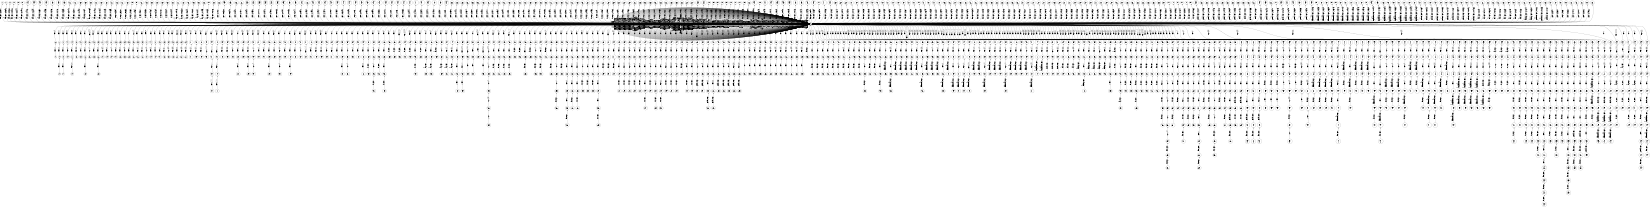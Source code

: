 digraph FST {
rankdir = LR;
size = "8.5,11";
label = "";
center = 1;
orientation = Landscape;
ranksep = "0.4";
nodesep = "0.25";
0 [label = "0", shape = circle, style = bold, fontsize = 14]
	0 -> 0 [label = "that:た/-0.12403", fontsize = 14];
	0 -> 0 [label = "that:その/-0.096932", fontsize = 14];
	0 -> 0 [label = "that:で/-0.23807", fontsize = 14];
	0 -> 1 [label = "that:<eps>/-0.23077", fontsize = 14];
	0 -> 4 [label = "that:<eps>/-0.25896", fontsize = 14];
	0 -> 0 [label = "that:と/-0.26652", fontsize = 14];
	0 -> 8 [label = "that:<eps>/-0.25068", fontsize = 14];
	0 -> 0 [label = "that:な/-0.20842", fontsize = 14];
	0 -> 0 [label = "that:っ/-0.12812", fontsize = 14];
	0 -> 0 [label = "that:より/-0.15118", fontsize = 14];
	0 -> 0 [label = "that:に/0.22184", fontsize = 14];
	0 -> 0 [label = "that:い/-0.11883", fontsize = 14];
	0 -> 0 [label = "that:る/0.077667", fontsize = 14];
	0 -> 0 [label = "that:こと/-0.12088", fontsize = 14];
	0 -> 0 [label = "that:が/-0.020673", fontsize = 14];
	0 -> 0 [label = "that:あ/-0.14307", fontsize = 14];
	0 -> 0 [label = "that:を/-0.10968", fontsize = 14];
	0 -> 12 [label = "that:<eps>/0.004026", fontsize = 14];
	0 -> 15 [label = "that:<eps>/-0.23444", fontsize = 14];
	0 -> 0 [label = "that:場合/0.10952", fontsize = 14];
	0 -> 19 [label = "that:<eps>/-0.12916", fontsize = 14];
	0 -> 0 [label = "that:当該/-0.040628", fontsize = 14];
	0 -> 1442 [label = "that:<eps>/0.49181", fontsize = 14];
	0 -> 1435 [label = "that:<eps>/0.36494", fontsize = 14];
	0 -> 1429 [label = "that:<eps>/0.6562", fontsize = 14];
	0 -> 1422 [label = "that:<eps>/0.45925", fontsize = 14];
	0 -> 1267 [label = "that:<eps>/0.32788", fontsize = 14];
	0 -> 1262 [label = "that:<eps>/0.27778", fontsize = 14];
	0 -> 1257 [label = "that:<eps>/0.35589", fontsize = 14];
	0 -> 244 [label = "that:<eps>/-0.31748", fontsize = 14];
	0 -> 241 [label = "that:<eps>/-0.33077", fontsize = 14];
	0 -> 238 [label = "that:<eps>/-0.24957", fontsize = 14];
	0 -> 235 [label = "that:<eps>/0.0159", fontsize = 14];
	0 -> 232 [label = "that:<eps>/-0.010859", fontsize = 14];
	0 -> 227 [label = "that:<eps>/-0.11988", fontsize = 14];
	0 -> 223 [label = "that:<eps>/-0.11554", fontsize = 14];
	0 -> 218 [label = "that:<eps>/0.13739", fontsize = 14];
	0 -> 214 [label = "that:<eps>/0.16559", fontsize = 14];
	0 -> 837 [label = "is:<eps>/0.33924", fontsize = 14];
	0 -> 0 [label = "is:れ/-0.27942", fontsize = 14];
	0 -> 247 [label = "is:<eps>/-0.33121", fontsize = 14];
	0 -> 251 [label = "is:<eps>/-0.26855", fontsize = 14];
	0 -> 0 [label = "is:を/-0.5021", fontsize = 14];
	0 -> 0 [label = "is:あ/-0.039107", fontsize = 14];
	0 -> 0 [label = "is:が/-0.59235", fontsize = 14];
	0 -> 0 [label = "is:も/-0.11893", fontsize = 14];
	0 -> 0 [label = "is:に/-0.060866", fontsize = 14];
	0 -> 0 [label = "is:は/-0.57102", fontsize = 14];
	0 -> 0 [label = "is:の/0.052175", fontsize = 14];
	0 -> 0 [label = "to:へ/-0.43565", fontsize = 14];
	0 -> 0 [label = "to:を/-0.39775", fontsize = 14];
	0 -> 0 [label = "to:が/-0.10491", fontsize = 14];
	0 -> 25 [label = "to:<eps>/-0.31832", fontsize = 14];
	0 -> 22 [label = "to:<eps>/-0.29564", fontsize = 14];
	0 -> 0 [label = "to:に/-0.55959", fontsize = 14];
	0 -> 0 [label = "to:する/-0.23953", fontsize = 14];
	0 -> 0 [label = "to:し/-0.30047", fontsize = 14];
	0 -> 0 [label = "to:と/-0.16568", fontsize = 14];
	0 -> 0 [label = "to:れ/-0.16001", fontsize = 14];
	0 -> 0 [label = "to:項/-0.12919", fontsize = 14];
	0 -> 0 [label = "to:乃至/-0.34452", fontsize = 14];
	0 -> 0 [label = "to:〜/-0.48595", fontsize = 14];
	0 -> 841 [label = "to:<eps>/0.5361", fontsize = 14];
	0 -> 0 [label = "to:対/-0.19348", fontsize = 14];
	0 -> 254 [label = "to:<eps>/0.58358", fontsize = 14];
	0 -> 258 [label = "to:<eps>/0.47564", fontsize = 14];
	0 -> 262 [label = "to:<eps>/0.54239", fontsize = 14];
	0 -> 265 [label = "to:<eps>/0.21061", fontsize = 14];
	0 -> 269 [label = "to:<eps>/0.53769", fontsize = 14];
	0 -> 273 [label = "to:<eps>/0.22979", fontsize = 14];
	0 -> 277 [label = "say:<eps>/0.40146", fontsize = 14];
	0 -> 0 [label = "say:すなわち/-0.021969", fontsize = 14];
	0 -> 287 [label = "say:<eps>/0.0083317", fontsize = 14];
	0 -> 291 [label = "say:<eps>/0.36547", fontsize = 14];
	0 -> 295 [label = "say:<eps>/0.18887", fontsize = 14];
	0 -> 298 [label = "say:<eps>/0.229", fontsize = 14];
	0 -> 302 [label = "say:<eps>/-0.10939", fontsize = 14];
	0 -> 0 [label = "say:各/0.32127", fontsize = 14];
	0 -> 0 [label = "say:な/0.33534", fontsize = 14];
	0 -> 0 [label = "say:い/0.34493", fontsize = 14];
	0 -> 0 [label = "say:こと/0.34769", fontsize = 14];
	0 -> 29 [label = "say:<eps>/0.10334", fontsize = 14];
	0 -> 0 [label = "say:つまり/-0.022124", fontsize = 14];
	0 -> 0 [label = "say:当然/-0.047474", fontsize = 14];
	0 -> 0 [label = "say:変え/0.16781", fontsize = 14];
	0 -> 0 [label = "say:ば/0.21327", fontsize = 14];
	0 -> 0 [label = "say:例えば/0.12565", fontsize = 14];
	0 -> 282 [label = "say:<eps>/0.18166", fontsize = 14];
	0 -> 313 [label = ",:<eps>/-0.11027", fontsize = 14];
	0 -> 1459 [label = ",:<eps>/0.023572", fontsize = 14];
	0 -> 0 [label = ",:、/-0.60301", fontsize = 14];
	0 -> 0 [label = ",:で/-0.41565", fontsize = 14];
	0 -> 0 [label = ",:と/-0.27357", fontsize = 14];
	0 -> 0 [label = ",:に/-0.42948", fontsize = 14];
	0 -> 1391 [label = ",:<eps>/0.063742", fontsize = 14];
	0 -> 309 [label = ",:<eps>/-0.24698", fontsize = 14];
	0 -> 317 [label = ",:<eps>/-0.11311", fontsize = 14];
	0 -> 1350 [label = ",:<eps>/-0.28795", fontsize = 14];
	0 -> 1342 [label = ",:<eps>/-0.05526", fontsize = 14];
	0 -> 1333 [label = ",:<eps>/-0.21118", fontsize = 14];
	0 -> 1325 [label = ",:<eps>/-0.25746", fontsize = 14];
	0 -> 1312 [label = ",:<eps>/-0.40528", fontsize = 14];
	0 -> 1303 [label = ",:<eps>/0.020755", fontsize = 14];
	0 -> 1295 [label = ",:<eps>/-0.07409", fontsize = 14];
	0 -> 1287 [label = ",:<eps>/-0.072468", fontsize = 14];
	0 -> 1280 [label = ",:<eps>/0.31044", fontsize = 14];
	0 -> 1272 [label = ",:<eps>/-0.23948", fontsize = 14];
	0 -> 0 [label = ",:が/0.10803", fontsize = 14];
	0 -> 0 [label = ",:，/-0.41118", fontsize = 14];
	0 -> 321 [label = ",:<eps>/-0.19269", fontsize = 14];
	0 -> 1209 [label = ",:<eps>/-0.19998", fontsize = 14];
	0 -> 1203 [label = ",:<eps>/-0.22934", fontsize = 14];
	0 -> 1196 [label = ",:<eps>/-0.15246", fontsize = 14];
	0 -> 1189 [label = ",:<eps>/-0.20282", fontsize = 14];
	0 -> 1183 [label = ",:<eps>/-0.16332", fontsize = 14];
	0 -> 1178 [label = ",:<eps>/0.032292", fontsize = 14];
	0 -> 1173 [label = ",:<eps>/-0.061908", fontsize = 14];
	0 -> 1166 [label = ",:<eps>/-0.1073", fontsize = 14];
	0 -> 1160 [label = ",:<eps>/-0.29405", fontsize = 14];
	0 -> 1154 [label = ",:<eps>/-0.06973", fontsize = 14];
	0 -> 1148 [label = ",:<eps>/-0.29598", fontsize = 14];
	0 -> 1140 [label = ",:<eps>/-0.33265", fontsize = 14];
	0 -> 1133 [label = ",:<eps>/-0.27173", fontsize = 14];
	0 -> 1128 [label = ",:<eps>/-0.2201", fontsize = 14];
	0 -> 1123 [label = ",:<eps>/-0.2125", fontsize = 14];
	0 -> 1118 [label = ",:<eps>/-0.030235", fontsize = 14];
	0 -> 1112 [label = ",:<eps>/-0.37994", fontsize = 14];
	0 -> 1107 [label = ",:<eps>/-0.44236", fontsize = 14];
	0 -> 1099 [label = ",:<eps>/-0.36205", fontsize = 14];
	0 -> 1093 [label = ",:<eps>/-0.31273", fontsize = 14];
	0 -> 1087 [label = ",:<eps>/-0.15166", fontsize = 14];
	0 -> 1081 [label = ",:<eps>/-0.33487", fontsize = 14];
	0 -> 1075 [label = ",:<eps>/-0.2815", fontsize = 14];
	0 -> 325 [label = ",:<eps>/-0.25808", fontsize = 14];
	0 -> 328 [label = ",:<eps>/-0.14143", fontsize = 14];
	0 -> 588 [label = ",:<eps>/-0.52489", fontsize = 14];
	0 -> 591 [label = ",:<eps>/-0.26514", fontsize = 14];
	0 -> 595 [label = ",:<eps>/-0.36202", fontsize = 14];
	0 -> 599 [label = ",:<eps>/-0.26186", fontsize = 14];
	0 -> 603 [label = ",:<eps>/-0.24523", fontsize = 14];
	0 -> 607 [label = ",:<eps>/-0.24711", fontsize = 14];
	0 -> 611 [label = ",:<eps>/-0.23717", fontsize = 14];
	0 -> 615 [label = ",:<eps>/-0.25984", fontsize = 14];
	0 -> 619 [label = ",:<eps>/-0.37099", fontsize = 14];
	0 -> 623 [label = ",:<eps>/-0.2521", fontsize = 14];
	0 -> 627 [label = ",:<eps>/-0.32557", fontsize = 14];
	0 -> 878 [label = ",:<eps>/-0.2608", fontsize = 14];
	0 -> 873 [label = ",:<eps>/-0.11927", fontsize = 14];
	0 -> 868 [label = ",:<eps>/-0.15082", fontsize = 14];
	0 -> 863 [label = ",:<eps>/-0.062758", fontsize = 14];
	0 -> 857 [label = ",:<eps>/-0.07876", fontsize = 14];
	0 -> 852 [label = ",:<eps>/-0.061136", fontsize = 14];
	0 -> 847 [label = ",:<eps>/-0.16998", fontsize = 14];
	0 -> 631 [label = ",:<eps>/-0.39009", fontsize = 14];
	0 -> 636 [label = ",:<eps>/-0.27005", fontsize = 14];
	0 -> 644 [label = ",:<eps>/-0.32181", fontsize = 14];
	0 -> 640 [label = ",:<eps>/-0.41094", fontsize = 14];
	0 -> 0 [label = "in:また/-0.18899", fontsize = 14];
	0 -> 0 [label = "in:の/0.065169", fontsize = 14];
	0 -> 883 [label = "in:<eps>/-0.20753", fontsize = 14];
	0 -> 890 [label = "in:<eps>/-0.30054", fontsize = 14];
	0 -> 900 [label = "in:<eps>/-0.29965", fontsize = 14];
	0 -> 907 [label = "in:<eps>/-0.14595", fontsize = 14];
	0 -> 913 [label = "in:<eps>/-0.279", fontsize = 14];
	0 -> 921 [label = "in:<eps>/-0.23864", fontsize = 14];
	0 -> 928 [label = "in:<eps>/-0.22002", fontsize = 14];
	0 -> 935 [label = "in:<eps>/-0.47185", fontsize = 14];
	0 -> 945 [label = "in:<eps>/-0.05791", fontsize = 14];
	0 -> 951 [label = "in:<eps>/-0.29022", fontsize = 14];
	0 -> 958 [label = "in:<eps>/-0.40668", fontsize = 14];
	0 -> 370 [label = "in:<eps>/-0.36643", fontsize = 14];
	0 -> 363 [label = "in:<eps>/-0.44816", fontsize = 14];
	0 -> 359 [label = "in:<eps>/-0.28769", fontsize = 14];
	0 -> 353 [label = "in:<eps>/-0.18679", fontsize = 14];
	0 -> 349 [label = "in:<eps>/-0.10047", fontsize = 14];
	0 -> 346 [label = "in:<eps>/-0.21362", fontsize = 14];
	0 -> 342 [label = "in:<eps>/-0.1887", fontsize = 14];
	0 -> 338 [label = "in:<eps>/-0.19238", fontsize = 14];
	0 -> 335 [label = "in:<eps>/0.14041", fontsize = 14];
	0 -> 331 [label = "in:<eps>/-0.12136", fontsize = 14];
	0 -> 967 [label = "in:<eps>/-0.14193", fontsize = 14];
	0 -> 973 [label = "in:<eps>/-0.066526", fontsize = 14];
	0 -> 0 [label = "in:そして/-0.12282", fontsize = 14];
	0 -> 1362 [label = "in:<eps>/-0.17671", fontsize = 14];
	0 -> 1372 [label = "in:<eps>/-0.27095", fontsize = 14];
	0 -> 0 [label = "in:で/-0.39898", fontsize = 14];
	0 -> 0 [label = "in:し/-0.10563", fontsize = 14];
	0 -> 0 [label = "in:に/-0.47864", fontsize = 14];
	0 -> 32 [label = "in:<eps>/-0.48289", fontsize = 14];
	0 -> 35 [label = "in:<eps>/-0.55957", fontsize = 14];
	0 -> 0 [label = "in:い/-0.20005", fontsize = 14];
	0 -> 0 [label = "in:を/0.10485", fontsize = 14];
	0 -> 39 [label = "in:<eps>/-0.25588", fontsize = 14];
	0 -> 0 [label = "in:中/-0.38081", fontsize = 14];
	0 -> 42 [label = "in:<eps>/-0.38334", fontsize = 14];
	0 -> 0 [label = "in:内/-0.34724", fontsize = 14];
	0 -> 45 [label = "in:<eps>/-0.3391", fontsize = 14];
	0 -> 48 [label = "in:<eps>/-0.39326", fontsize = 14];
	0 -> 51 [label = "in:<eps>/-0.36047", fontsize = 14];
	0 -> 0 [label = "in:さ/-0.21148", fontsize = 14];
	0 -> 0 [label = "in:方向/-0.11699", fontsize = 14];
	0 -> 54 [label = "in:<eps>/-0.24155", fontsize = 14];
	0 -> 63 [label = "the:<eps>/-0.43285", fontsize = 14];
	0 -> 687 [label = "the:<eps>/-0.080201", fontsize = 14];
	0 -> 1449 [label = "the:<eps>/-0.024008", fontsize = 14];
	0 -> 66 [label = "the:<eps>/-0.38489", fontsize = 14];
	0 -> 0 [label = "the:この/-0.36216", fontsize = 14];
	0 -> 0 [label = "the:前記/-0.39973", fontsize = 14];
	0 -> 0 [label = "the:する/-0.24789", fontsize = 14];
	0 -> 1414 [label = "the:<eps>/-0.16495", fontsize = 14];
	0 -> 1406 [label = "the:<eps>/-0.12784", fontsize = 14];
	0 -> 1398 [label = "the:<eps>/-0.22842", fontsize = 14];
	0 -> 0 [label = "the:ア/-0.21137", fontsize = 14];
	0 -> 0 [label = "the:本/-0.2343", fontsize = 14];
	0 -> 0 [label = "the:各/-0.23004", fontsize = 14];
	0 -> 0 [label = "the:尚/-0.22102", fontsize = 14];
	0 -> 1239 [label = "the:<eps>/-0.10987", fontsize = 14];
	0 -> 1233 [label = "the:<eps>/-0.13845", fontsize = 14];
	0 -> 1227 [label = "the:<eps>/-0.10133", fontsize = 14];
	0 -> 1221 [label = "the:<eps>/-0.20192", fontsize = 14];
	0 -> 1214 [label = "the:<eps>/-0.15955", fontsize = 14];
	0 -> 1018 [label = "the:<eps>/-0.20977", fontsize = 14];
	0 -> 57 [label = "the:<eps>/-0.3569", fontsize = 14];
	0 -> 0 [label = "the:は/-0.3999", fontsize = 14];
	0 -> 0 [label = "the:の/-0.46103", fontsize = 14];
	0 -> 0 [label = "the:その/-0.31193", fontsize = 14];
	0 -> 0 [label = "the:（/-0.22286", fontsize = 14];
	0 -> 0 [label = "the:た/-0.31363", fontsize = 14];
	0 -> 0 [label = "the:、/-0.56087", fontsize = 14];
	0 -> 1010 [label = "the:<eps>/-0.29407", fontsize = 14];
	0 -> 1002 [label = "the:<eps>/-0.27366", fontsize = 14];
	0 -> 995 [label = "the:<eps>/-0.2615", fontsize = 14];
	0 -> 988 [label = "the:<eps>/-0.32747", fontsize = 14];
	0 -> 980 [label = "the:<eps>/-0.40472", fontsize = 14];
	0 -> 770 [label = "the:<eps>/-0.34751", fontsize = 14];
	0 -> 766 [label = "the:<eps>/-0.41415", fontsize = 14];
	0 -> 762 [label = "the:<eps>/-0.26634", fontsize = 14];
	0 -> 758 [label = "the:<eps>/-0.27305", fontsize = 14];
	0 -> 754 [label = "the:<eps>/-0.29089", fontsize = 14];
	0 -> 749 [label = "the:<eps>/-0.28792", fontsize = 14];
	0 -> 745 [label = "the:<eps>/-0.33652", fontsize = 14];
	0 -> 741 [label = "the:<eps>/-0.14359", fontsize = 14];
	0 -> 737 [label = "the:<eps>/-0.36984", fontsize = 14];
	0 -> 732 [label = "the:<eps>/-0.18906", fontsize = 14];
	0 -> 728 [label = "the:<eps>/0.48216", fontsize = 14];
	0 -> 724 [label = "the:<eps>/-0.3867", fontsize = 14];
	0 -> 719 [label = "the:<eps>/-0.37037", fontsize = 14];
	0 -> 60 [label = "the:<eps>/-0.31222", fontsize = 14];
	0 -> 714 [label = "the:<eps>/-0.32359", fontsize = 14];
	0 -> 709 [label = "the:<eps>/-0.38449", fontsize = 14];
	0 -> 704 [label = "the:<eps>/-0.34659", fontsize = 14];
	0 -> 700 [label = "the:<eps>/-0.3247", fontsize = 14];
	0 -> 695 [label = "the:<eps>/-0.39991", fontsize = 14];
	0 -> 691 [label = "the:<eps>/-0.24847", fontsize = 14];
	0 -> 431 [label = "the:<eps>/-0.34418", fontsize = 14];
	0 -> 683 [label = "the:<eps>/-0.47852", fontsize = 14];
	0 -> 678 [label = "the:<eps>/-0.31582", fontsize = 14];
	0 -> 674 [label = "the:<eps>/-0.38976", fontsize = 14];
	0 -> 670 [label = "the:<eps>/0.058042", fontsize = 14];
	0 -> 666 [label = "the:<eps>/-0.27616", fontsize = 14];
	0 -> 662 [label = "the:<eps>/-0.27293", fontsize = 14];
	0 -> 658 [label = "the:<eps>/-0.22552", fontsize = 14];
	0 -> 376 [label = "the:<eps>/-0.36876", fontsize = 14];
	0 -> 382 [label = "the:<eps>/-0.31037", fontsize = 14];
	0 -> 387 [label = "the:<eps>/-0.43003", fontsize = 14];
	0 -> 392 [label = "the:<eps>/-0.59387", fontsize = 14];
	0 -> 397 [label = "the:<eps>/-0.37321", fontsize = 14];
	0 -> 404 [label = "the:<eps>/-0.29867", fontsize = 14];
	0 -> 408 [label = "the:<eps>/0.13611", fontsize = 14];
	0 -> 412 [label = "the:<eps>/0.11772", fontsize = 14];
	0 -> 416 [label = "the:<eps>/-0.26442", fontsize = 14];
	0 -> 421 [label = "the:<eps>/-0.27066", fontsize = 14];
	0 -> 426 [label = "the:<eps>/-0.28775", fontsize = 14];
	0 -> 653 [label = "the:<eps>/-0.44037", fontsize = 14];
	0 -> 436 [label = "the:<eps>/-0.40477", fontsize = 14];
	0 -> 441 [label = "the:<eps>/-0.42846", fontsize = 14];
	0 -> 447 [label = "the:<eps>/-0.37828", fontsize = 14];
	0 -> 452 [label = "the:<eps>/-0.39595", fontsize = 14];
	0 -> 458 [label = "the:<eps>/-0.40858", fontsize = 14];
	0 -> 464 [label = "the:<eps>/-0.40052", fontsize = 14];
	0 -> 469 [label = "the:<eps>/-0.45655", fontsize = 14];
	0 -> 474 [label = "the:<eps>/-0.29631", fontsize = 14];
	0 -> 479 [label = "the:<eps>/-0.3098", fontsize = 14];
	0 -> 483 [label = "the:<eps>/-0.3863", fontsize = 14];
	0 -> 488 [label = "the:<eps>/-0.27107", fontsize = 14];
	0 -> 649 [label = "the:<eps>/-0.59319", fontsize = 14];
	0 -> 498 [label = "first:<eps>/-0.30308", fontsize = 14];
	0 -> 503 [label = "first:<eps>/-0.2811", fontsize = 14];
	0 -> 509 [label = "first:<eps>/-0.45243", fontsize = 14];
	0 -> 515 [label = "first:<eps>/-0.13692", fontsize = 14];
	0 -> 520 [label = "first:<eps>/-0.22579", fontsize = 14];
	0 -> 525 [label = "first:<eps>/-0.45365", fontsize = 14];
	0 -> 530 [label = "first:<eps>/-0.27752", fontsize = 14];
	0 -> 535 [label = "first:<eps>/-0.27618", fontsize = 14];
	0 -> 493 [label = "first:<eps>/0.8526", fontsize = 14];
	0 -> 84 [label = "first:<eps>/-0.35012", fontsize = 14];
	0 -> 0 [label = "first:最初/-0.30772", fontsize = 14];
	0 -> 0 [label = "first:先ず/-0.37774", fontsize = 14];
	0 -> 0 [label = "first:まず/-0.51028", fontsize = 14];
	0 -> 81 [label = "first:<eps>/-0.38924", fontsize = 14];
	0 -> 78 [label = "first:<eps>/-0.29836", fontsize = 14];
	0 -> 0 [label = "first:１/-0.4461", fontsize = 14];
	0 -> 75 [label = "first:<eps>/-0.70319", fontsize = 14];
	0 -> 72 [label = "first:<eps>/-0.51503", fontsize = 14];
	0 -> 69 [label = "first:<eps>/-0.31552", fontsize = 14];
	0 -> 1382 [label = "first:<eps>/-0.040685", fontsize = 14];
	0 -> 584 [label = "period:<eps>/-0.31277", fontsize = 14];
	0 -> 580 [label = "period:<eps>/-0.44253", fontsize = 14];
	0 -> 576 [label = "period:<eps>/-0.21262", fontsize = 14];
	0 -> 572 [label = "period:<eps>/-0.42468", fontsize = 14];
	0 -> 568 [label = "period:<eps>/-0.43012", fontsize = 14];
	0 -> 564 [label = "period:<eps>/-0.19439", fontsize = 14];
	0 -> 560 [label = "period:<eps>/-0.30379", fontsize = 14];
	0 -> 556 [label = "period:<eps>/-0.26538", fontsize = 14];
	0 -> 552 [label = "period:<eps>/-0.1488", fontsize = 14];
	0 -> 548 [label = "period:<eps>/0.1025", fontsize = 14];
	0 -> 544 [label = "period:<eps>/-0.016363", fontsize = 14];
	0 -> 0 [label = "period:まで/0.023481", fontsize = 14];
	0 -> 0 [label = "period:所定/0.11996", fontsize = 14];
	0 -> 1026 [label = "period:<eps>/-0.2867", fontsize = 14];
	0 -> 1032 [label = "period:<eps>/-0.20717", fontsize = 14];
	0 -> 540 [label = "period:<eps>/0.26443", fontsize = 14];
	0 -> 0 [label = "period:画面/0.28619", fontsize = 14];
	0 -> 0 [label = "period:間/-0.071847", fontsize = 14];
	0 -> 0 [label = "period:時間/-0.36059", fontsize = 14];
	0 -> 0 [label = "period:時刻/0.078435", fontsize = 14];
	0 -> 0 [label = "period:期/-0.25484", fontsize = 14];
	0 -> 0 [label = "period:決め/0.28506", fontsize = 14];
	0 -> 0 [label = "period:周期/-0.55367", fontsize = 14];
	0 -> 0 [label = "period:期間/-0.6754", fontsize = 14];
	0 -> 87 [label = "period:<eps>/-0.35477", fontsize = 14];
	0 -> 0 [label = "period:工期/-0.19075", fontsize = 14];
	0 -> 1038 [label = "period:<eps>/0.083185", fontsize = 14];
	0 -> 1044 [label = "period:<eps>/-0.061427", fontsize = 14];
	0 -> 1049 [label = "period:<eps>/-0.18491", fontsize = 14];
	0 -> 1057 [label = "period:<eps>/-0.36507", fontsize = 14];
	0 -> 1062 [label = "period:<eps>/-0.30855", fontsize = 14];
	0 -> 1068 [label = "period:<eps>/-0.45431", fontsize = 14];
	0 -> 0 [label = "differential:誤差/0.057046", fontsize = 14];
	0 -> 0 [label = "differential:偏差/-0.21908", fontsize = 14];
	0 -> 0 [label = "differential:差分/-0.41609", fontsize = 14];
	0 -> 99 [label = "differential:<eps>/-0.24083", fontsize = 14];
	0 -> 102 [label = "differential:<eps>/-0.31598", fontsize = 14];
	0 -> 0 [label = "differential:微分/-0.46719", fontsize = 14];
	0 -> 105 [label = "differential:<eps>/-0.31341", fontsize = 14];
	0 -> 0 [label = "differential:差/-0.36224", fontsize = 14];
	0 -> 96 [label = "differential:<eps>/-0.56897", fontsize = 14];
	0 -> 93 [label = "differential:<eps>/-0.38746", fontsize = 14];
	0 -> 0 [label = "differential:差動/-0.72333", fontsize = 14];
	0 -> 0 [label = "differential:入力/0.28642", fontsize = 14];
	0 -> 775 [label = "differential:<eps>/-0.51718", fontsize = 14];
	0 -> 779 [label = "differential:<eps>/-0.070157", fontsize = 14];
	0 -> 0 [label = "differential:平衡/-0.038017", fontsize = 14];
	0 -> 0 [label = "differential:デフ/-0.35253", fontsize = 14];
	0 -> 116 [label = "differential:<eps>/-0.40271", fontsize = 14];
	0 -> 111 [label = "differential:<eps>/-0.39386", fontsize = 14];
	0 -> 108 [label = "differential:<eps>/-0.35462", fontsize = 14];
	0 -> 0 [label = "differential:ディファレンシャル/-0.33225", fontsize = 14];
	0 -> 90 [label = "differential:<eps>/-0.39766", fontsize = 14];
	0 -> 1245 [label = "differential:<eps>/-0.50601", fontsize = 14];
	0 -> 1251 [label = "amplification:<eps>/0.17942", fontsize = 14];
	0 -> 803 [label = "amplification:<eps>/-0.15237", fontsize = 14];
	0 -> 799 [label = "amplification:<eps>/-0.22243", fontsize = 14];
	0 -> 795 [label = "amplification:<eps>/-0.034599", fontsize = 14];
	0 -> 791 [label = "amplification:<eps>/0.38351", fontsize = 14];
	0 -> 787 [label = "amplification:<eps>/-0.032605", fontsize = 14];
	0 -> 783 [label = "amplification:<eps>/-0.65142", fontsize = 14];
	0 -> 0 [label = "amplification:拡大/0.18351", fontsize = 14];
	0 -> 0 [label = "amplification:増幅/-0.60661", fontsize = 14];
	0 -> 121 [label = "amplification:<eps>/-0.24295", fontsize = 14];
	0 -> 124 [label = "amplification:<eps>/-0.40139", fontsize = 14];
	0 -> 0 [label = "amplification:信号/0.27868", fontsize = 14];
	0 -> 0 [label = "amplification:アンプ/0.12577", fontsize = 14];
	0 -> 0 [label = "amplification:内部/0.38328", fontsize = 14];
	0 -> 0 [label = "amplification:検出/0.42368", fontsize = 14];
	0 -> 0 [label = "circuit:部/-0.060163", fontsize = 14];
	0 -> 0 [label = "circuit:回路/-0.752", fontsize = 14];
	0 -> 0 [label = "circuit:手段/-0.027437", fontsize = 14];
	0 -> 0 [label = "conducts:は/0.1652", fontsize = 14];
	0 -> 127 [label = "conducts:<eps>/-0.12854", fontsize = 14];
	0 -> 0 [label = "conducts:が/0.28003", fontsize = 14];
	0 -> 130 [label = "conducts:<eps>/0.020542", fontsize = 14];
	0 -> 134 [label = "conducts:<eps>/-0.23734", fontsize = 14];
	0 -> 0 [label = "conducts:司/-0.037631", fontsize = 14];
	0 -> 0 [label = "conducts:導通/-0.013331", fontsize = 14];
	0 -> 0 [label = "conducts:実行/0.21533", fontsize = 14];
	0 -> 162 [label = "conducts:<eps>/-0.087123", fontsize = 14];
	0 -> 0 [label = "conducts:実施/0.3328", fontsize = 14];
	0 -> 158 [label = "conducts:<eps>/-0.012135", fontsize = 14];
	0 -> 155 [label = "conducts:<eps>/0.17489", fontsize = 14];
	0 -> 151 [label = "conducts:<eps>/-0.1631", fontsize = 14];
	0 -> 148 [label = "conducts:<eps>/0.059719", fontsize = 14];
	0 -> 145 [label = "conducts:<eps>/0.29235", fontsize = 14];
	0 -> 0 [label = "conducts:を/0.33018", fontsize = 14];
	0 -> 141 [label = "conducts:<eps>/0.21096", fontsize = 14];
	0 -> 137 [label = "conducts:<eps>/-0.074823", fontsize = 14];
	0 -> 0 [label = "and:・/-0.23966", fontsize = 14];
	0 -> 0 [label = "and:及び/-0.5598", fontsize = 14];
	0 -> 811 [label = "and:<eps>/0.10009", fontsize = 14];
	0 -> 816 [label = "and:<eps>/0.042172", fontsize = 14];
	0 -> 820 [label = "and:<eps>/-0.056273", fontsize = 14];
	0 -> 824 [label = "and:<eps>/-0.081586", fontsize = 14];
	0 -> 828 [label = "and:<eps>/0.12068", fontsize = 14];
	0 -> 0 [label = "and:、/-0.41499", fontsize = 14];
	0 -> 165 [label = "and:<eps>/-0.36289", fontsize = 14];
	0 -> 169 [label = "and:<eps>/-0.37709", fontsize = 14];
	0 -> 0 [label = "and:し/-0.19941", fontsize = 14];
	0 -> 0 [label = "and:り/-0.37128", fontsize = 14];
	0 -> 172 [label = "and:<eps>/-0.2664", fontsize = 14];
	0 -> 0 [label = "and:，/-0.43971", fontsize = 14];
	0 -> 0 [label = "and:ａｎｄ/-0.32098", fontsize = 14];
	0 -> 0 [label = "and:および/-0.59005", fontsize = 14];
	0 -> 0 [label = "and:とも/-0.22509", fontsize = 14];
	0 -> 807 [label = "and:<eps>/0.14285", fontsize = 14];
	0 -> 0 [label = "and:／/-0.17653", fontsize = 14];
	0 -> 0 [label = "and:や/-0.42382", fontsize = 14];
	0 -> 0 [label = "and:と/-0.55896", fontsize = 14];
	0 -> 0 [label = "latching:４/0.43464", fontsize = 14];
	0 -> 0 [label = "latching:保持/0.3607", fontsize = 14];
	0 -> 0 [label = "latching:取込/-0.31028", fontsize = 14];
	0 -> 0 [label = "latching:ラッチ/-0.50792", fontsize = 14];
	0 -> 175 [label = "latching:<eps>/-0.16019", fontsize = 14];
	0 -> 0 [label = "latching:係合/0.18111", fontsize = 14];
	0 -> 178 [label = "latching:<eps>/0.085702", fontsize = 14];
	0 -> 0 [label = "latching:係止/-0.067258", fontsize = 14];
	0 -> 0 [label = "latching:取り込み/-0.055292", fontsize = 14];
	0 -> 0 [label = "latching:ラッチアーム/-0.26233", fontsize = 14];
	0 -> 0 [label = "latching:ラッチング/-0.25681", fontsize = 14];
	0 -> 0 [label = "latching:掛止/-0.19989", fontsize = 14];
	0 -> 0 [label = "latching:キープリ/-0.33804", fontsize = 14];
	0 -> 0 [label = "operations:作業/-0.19037", fontsize = 14];
	0 -> 0 [label = "operations:操作/-0.29151", fontsize = 14];
	0 -> 0 [label = "operations:運転/0.072211", fontsize = 14];
	0 -> 0 [label = "operations:制御/0.29878", fontsize = 14];
	0 -> 0 [label = "operations:処理/-0.09199", fontsize = 14];
	0 -> 181 [label = "operations:<eps>/-0.2676", fontsize = 14];
	0 -> 0 [label = "operations:動作/-0.54636", fontsize = 14];
	0 -> 0 [label = "operations:時/-0.021958", fontsize = 14];
	0 -> 0 [label = "operations:作動/-0.061461", fontsize = 14];
	0 -> 0 [label = "operations:作用/-0.10786", fontsize = 14];
	0 -> 0 [label = "operations:演算/-0.14427", fontsize = 14];
	0 -> 832 [label = "operations:<eps>/-0.31853", fontsize = 14];
	0 -> 0 [label = "operations:回/0.061943", fontsize = 14];
	0 -> 184 [label = "operations:<eps>/-0.1027", fontsize = 14];
	0 -> 0 [label = "operations:回数/-0.051313", fontsize = 14];
	0 -> 0 [label = "operations:諸/-0.011485", fontsize = 14];
	0 -> 0 [label = "operations:ため/0.17307", fontsize = 14];
	0 -> 187 [label = ".:<eps>/-0.37591", fontsize = 14];
	0 -> 190 [label = ".:<eps>/-0.56222", fontsize = 14];
	0 -> 0 [label = ".:。/-0.62093", fontsize = 14];
	0 -> 193 [label = ".:<eps>/-0.5232", fontsize = 14];
	0 -> 207 [label = ".:<eps>/-0.38263", fontsize = 14];
	0 -> 204 [label = ".:<eps>/-0.70148", fontsize = 14];
	0 -> 0 [label = ".:る/-0.36042", fontsize = 14];
	0 -> 210 [label = ".:<eps>/-0.60702", fontsize = 14];
	0 -> 196 [label = ".:<eps>/-0.67686", fontsize = 14];
	0 -> 200 [label = ".:<eps>/-0.40936", fontsize = 14];
1 [label = "1", shape = circle, style = solid, fontsize = 14]
2 [label = "2", shape = circle, style = solid, fontsize = 14]
	2 -> 3 [label = "<eps>:で", fontsize = 14];
3 [label = "3", shape = circle, style = solid, fontsize = 14]
	3 -> 0 [label = "<eps>:あ", fontsize = 14];
4 [label = "4", shape = circle, style = solid, fontsize = 14]
5 [label = "5", shape = circle, style = solid, fontsize = 14]
	5 -> 6 [label = "<eps>:で", fontsize = 14];
6 [label = "6", shape = circle, style = solid, fontsize = 14]
	6 -> 7 [label = "<eps>:あ", fontsize = 14];
7 [label = "7", shape = circle, style = solid, fontsize = 14]
	7 -> 0 [label = "<eps>:る", fontsize = 14];
8 [label = "8", shape = circle, style = solid, fontsize = 14]
9 [label = "9", shape = circle, style = solid, fontsize = 14]
	9 -> 10 [label = "<eps>:と", fontsize = 14];
10 [label = "10", shape = circle, style = solid, fontsize = 14]
	10 -> 11 [label = "<eps>:な", fontsize = 14];
11 [label = "11", shape = circle, style = solid, fontsize = 14]
	11 -> 0 [label = "<eps>:っ", fontsize = 14];
12 [label = "12", shape = circle, style = solid, fontsize = 14]
13 [label = "13", shape = circle, style = solid, fontsize = 14]
	13 -> 14 [label = "<eps>:を", fontsize = 14];
14 [label = "14", shape = circle, style = solid, fontsize = 14]
	14 -> 0 [label = "<eps>:有", fontsize = 14];
15 [label = "15", shape = circle, style = solid, fontsize = 14]
16 [label = "16", shape = circle, style = solid, fontsize = 14]
	16 -> 17 [label = "<eps>:もの", fontsize = 14];
17 [label = "17", shape = circle, style = solid, fontsize = 14]
	17 -> 18 [label = "<eps>:で", fontsize = 14];
18 [label = "18", shape = circle, style = solid, fontsize = 14]
	18 -> 0 [label = "<eps>:あ", fontsize = 14];
19 [label = "19", shape = circle, style = solid, fontsize = 14]
20 [label = "20", shape = circle, style = solid, fontsize = 14]
	20 -> 21 [label = "<eps>:構成", fontsize = 14];
21 [label = "21", shape = circle, style = solid, fontsize = 14]
	21 -> 0 [label = "<eps>:で", fontsize = 14];
22 [label = "22", shape = circle, style = solid, fontsize = 14]
23 [label = "23", shape = circle, style = solid, fontsize = 14]
	23 -> 24 [label = "<eps>:に", fontsize = 14];
24 [label = "24", shape = circle, style = solid, fontsize = 14]
	24 -> 0 [label = "<eps>:し", fontsize = 14];
25 [label = "25", shape = circle, style = solid, fontsize = 14]
26 [label = "26", shape = circle, style = solid, fontsize = 14]
	26 -> 27 [label = "<eps>:に", fontsize = 14];
27 [label = "27", shape = circle, style = solid, fontsize = 14]
	27 -> 28 [label = "<eps>:対", fontsize = 14];
28 [label = "28", shape = circle, style = solid, fontsize = 14]
	28 -> 0 [label = "<eps>:し", fontsize = 14];
29 [label = "29", shape = circle, style = solid, fontsize = 14]
30 [label = "30", shape = circle, style = solid, fontsize = 14]
	30 -> 31 [label = "<eps>:こと", fontsize = 14];
31 [label = "31", shape = circle, style = solid, fontsize = 14]
	31 -> 0 [label = "<eps>:ながら", fontsize = 14];
32 [label = "32", shape = circle, style = solid, fontsize = 14]
33 [label = "33", shape = circle, style = solid, fontsize = 14]
	33 -> 34 [label = "<eps>:に", fontsize = 14];
34 [label = "34", shape = circle, style = solid, fontsize = 14]
	34 -> 0 [label = "<eps>:おけ", fontsize = 14];
35 [label = "35", shape = circle, style = solid, fontsize = 14]
36 [label = "36", shape = circle, style = solid, fontsize = 14]
	36 -> 37 [label = "<eps>:に", fontsize = 14];
37 [label = "37", shape = circle, style = solid, fontsize = 14]
	37 -> 38 [label = "<eps>:お", fontsize = 14];
38 [label = "38", shape = circle, style = solid, fontsize = 14]
	38 -> 0 [label = "<eps>:い", fontsize = 14];
39 [label = "39", shape = circle, style = solid, fontsize = 14]
40 [label = "40", shape = circle, style = solid, fontsize = 14]
	40 -> 41 [label = "<eps>:場合", fontsize = 14];
41 [label = "41", shape = circle, style = solid, fontsize = 14]
	41 -> 0 [label = "<eps>:に", fontsize = 14];
42 [label = "42", shape = circle, style = solid, fontsize = 14]
43 [label = "43", shape = circle, style = solid, fontsize = 14]
	43 -> 44 [label = "<eps>:中", fontsize = 14];
44 [label = "44", shape = circle, style = solid, fontsize = 14]
	44 -> 0 [label = "<eps>:に", fontsize = 14];
45 [label = "45", shape = circle, style = solid, fontsize = 14]
46 [label = "46", shape = circle, style = solid, fontsize = 14]
	46 -> 47 [label = "<eps>:内", fontsize = 14];
47 [label = "47", shape = circle, style = solid, fontsize = 14]
	47 -> 0 [label = "<eps>:で", fontsize = 14];
48 [label = "48", shape = circle, style = solid, fontsize = 14]
49 [label = "49", shape = circle, style = solid, fontsize = 14]
	49 -> 50 [label = "<eps>:内", fontsize = 14];
50 [label = "50", shape = circle, style = solid, fontsize = 14]
	50 -> 0 [label = "<eps>:に", fontsize = 14];
51 [label = "51", shape = circle, style = solid, fontsize = 14]
52 [label = "52", shape = circle, style = solid, fontsize = 14]
	52 -> 53 [label = "<eps>:お", fontsize = 14];
53 [label = "53", shape = circle, style = solid, fontsize = 14]
	53 -> 0 [label = "<eps>:い", fontsize = 14];
54 [label = "54", shape = circle, style = solid, fontsize = 14]
55 [label = "55", shape = circle, style = solid, fontsize = 14]
	55 -> 56 [label = "<eps>:際", fontsize = 14];
56 [label = "56", shape = circle, style = solid, fontsize = 14]
	56 -> 0 [label = "<eps>:に", fontsize = 14];
57 [label = "57", shape = circle, style = solid, fontsize = 14]
58 [label = "58", shape = circle, style = solid, fontsize = 14]
	58 -> 59 [label = "<eps>:は", fontsize = 14];
59 [label = "59", shape = circle, style = solid, fontsize = 14]
	59 -> 0 [label = "<eps>:、", fontsize = 14];
60 [label = "60", shape = circle, style = solid, fontsize = 14]
61 [label = "61", shape = circle, style = solid, fontsize = 14]
	61 -> 62 [label = "<eps>:は", fontsize = 14];
62 [label = "62", shape = circle, style = solid, fontsize = 14]
	62 -> 0 [label = "<eps>:この", fontsize = 14];
63 [label = "63", shape = circle, style = solid, fontsize = 14]
64 [label = "64", shape = circle, style = solid, fontsize = 14]
	64 -> 65 [label = "<eps>:また", fontsize = 14];
65 [label = "65", shape = circle, style = solid, fontsize = 14]
	65 -> 0 [label = "<eps>:、", fontsize = 14];
66 [label = "66", shape = circle, style = solid, fontsize = 14]
67 [label = "67", shape = circle, style = solid, fontsize = 14]
	67 -> 68 [label = "<eps>:なお", fontsize = 14];
68 [label = "68", shape = circle, style = solid, fontsize = 14]
	68 -> 0 [label = "<eps>:、", fontsize = 14];
69 [label = "69", shape = circle, style = solid, fontsize = 14]
70 [label = "70", shape = circle, style = solid, fontsize = 14]
	70 -> 71 [label = "<eps>:第", fontsize = 14];
71 [label = "71", shape = circle, style = solid, fontsize = 14]
	71 -> 0 [label = "<eps>:1", fontsize = 14];
72 [label = "72", shape = circle, style = solid, fontsize = 14]
73 [label = "73", shape = circle, style = solid, fontsize = 14]
	73 -> 74 [label = "<eps>:第", fontsize = 14];
74 [label = "74", shape = circle, style = solid, fontsize = 14]
	74 -> 0 [label = "<eps>:一", fontsize = 14];
75 [label = "75", shape = circle, style = solid, fontsize = 14]
76 [label = "76", shape = circle, style = solid, fontsize = 14]
	76 -> 77 [label = "<eps>:第", fontsize = 14];
77 [label = "77", shape = circle, style = solid, fontsize = 14]
	77 -> 0 [label = "<eps>:１", fontsize = 14];
78 [label = "78", shape = circle, style = solid, fontsize = 14]
79 [label = "79", shape = circle, style = solid, fontsize = 14]
	79 -> 80 [label = "<eps>:１", fontsize = 14];
80 [label = "80", shape = circle, style = solid, fontsize = 14]
	80 -> 0 [label = "<eps>:の", fontsize = 14];
81 [label = "81", shape = circle, style = solid, fontsize = 14]
82 [label = "82", shape = circle, style = solid, fontsize = 14]
	82 -> 83 [label = "<eps>:第一", fontsize = 14];
83 [label = "83", shape = circle, style = solid, fontsize = 14]
	83 -> 0 [label = "<eps>:の", fontsize = 14];
84 [label = "84", shape = circle, style = solid, fontsize = 14]
85 [label = "85", shape = circle, style = solid, fontsize = 14]
	85 -> 86 [label = "<eps>:最初", fontsize = 14];
86 [label = "86", shape = circle, style = solid, fontsize = 14]
	86 -> 0 [label = "<eps>:の", fontsize = 14];
87 [label = "87", shape = circle, style = solid, fontsize = 14]
88 [label = "88", shape = circle, style = solid, fontsize = 14]
	88 -> 89 [label = "<eps>:期間", fontsize = 14];
89 [label = "89", shape = circle, style = solid, fontsize = 14]
	89 -> 0 [label = "<eps>:中", fontsize = 14];
90 [label = "90", shape = circle, style = solid, fontsize = 14]
91 [label = "91", shape = circle, style = solid, fontsize = 14]
	91 -> 92 [label = "<eps>:型", fontsize = 14];
92 [label = "92", shape = circle, style = solid, fontsize = 14]
	92 -> 0 [label = "<eps>:差動", fontsize = 14];
93 [label = "93", shape = circle, style = solid, fontsize = 14]
94 [label = "94", shape = circle, style = solid, fontsize = 14]
	94 -> 95 [label = "<eps>:差動", fontsize = 14];
95 [label = "95", shape = circle, style = solid, fontsize = 14]
	95 -> 0 [label = "<eps>:装置", fontsize = 14];
96 [label = "96", shape = circle, style = solid, fontsize = 14]
97 [label = "97", shape = circle, style = solid, fontsize = 14]
	97 -> 98 [label = "<eps>:差動", fontsize = 14];
98 [label = "98", shape = circle, style = solid, fontsize = 14]
	98 -> 0 [label = "<eps>:型", fontsize = 14];
99 [label = "99", shape = circle, style = solid, fontsize = 14]
100 [label = "100", shape = circle, style = solid, fontsize = 14]
	100 -> 101 [label = "<eps>:差分", fontsize = 14];
101 [label = "101", shape = circle, style = solid, fontsize = 14]
	101 -> 0 [label = "<eps>:値", fontsize = 14];
102 [label = "102", shape = circle, style = solid, fontsize = 14]
103 [label = "103", shape = circle, style = solid, fontsize = 14]
	103 -> 104 [label = "<eps>:差分", fontsize = 14];
104 [label = "104", shape = circle, style = solid, fontsize = 14]
	104 -> 0 [label = "<eps>:差", fontsize = 14];
105 [label = "105", shape = circle, style = solid, fontsize = 14]
106 [label = "106", shape = circle, style = solid, fontsize = 14]
	106 -> 107 [label = "<eps>:微分", fontsize = 14];
107 [label = "107", shape = circle, style = solid, fontsize = 14]
	107 -> 0 [label = "<eps>:型", fontsize = 14];
108 [label = "108", shape = circle, style = solid, fontsize = 14]
109 [label = "109", shape = circle, style = solid, fontsize = 14]
	109 -> 110 [label = "<eps>:デファ", fontsize = 14];
110 [label = "110", shape = circle, style = solid, fontsize = 14]
	110 -> 0 [label = "<eps>:レン", fontsize = 14];
111 [label = "111", shape = circle, style = solid, fontsize = 14]
112 [label = "112", shape = circle, style = solid, fontsize = 14]
	112 -> 113 [label = "<eps>:デファ", fontsize = 14];
113 [label = "113", shape = circle, style = solid, fontsize = 14]
	113 -> 114 [label = "<eps>:レン", fontsize = 14];
114 [label = "114", shape = circle, style = solid, fontsize = 14]
	114 -> 115 [label = "<eps>:シャル", fontsize = 14];
115 [label = "115", shape = circle, style = solid, fontsize = 14]
	115 -> 0 [label = "<eps>:・", fontsize = 14];
116 [label = "116", shape = circle, style = solid, fontsize = 14]
117 [label = "117", shape = circle, style = solid, fontsize = 14]
	117 -> 118 [label = "<eps>:デファ", fontsize = 14];
118 [label = "118", shape = circle, style = solid, fontsize = 14]
	118 -> 119 [label = "<eps>:レン", fontsize = 14];
119 [label = "119", shape = circle, style = solid, fontsize = 14]
	119 -> 120 [label = "<eps>:シャル", fontsize = 14];
120 [label = "120", shape = circle, style = solid, fontsize = 14]
	120 -> 0 [label = "<eps>:装置", fontsize = 14];
121 [label = "121", shape = circle, style = solid, fontsize = 14]
122 [label = "122", shape = circle, style = solid, fontsize = 14]
	122 -> 123 [label = "<eps>:増幅", fontsize = 14];
123 [label = "123", shape = circle, style = solid, fontsize = 14]
	123 -> 0 [label = "<eps>:動作", fontsize = 14];
124 [label = "124", shape = circle, style = solid, fontsize = 14]
125 [label = "125", shape = circle, style = solid, fontsize = 14]
	125 -> 126 [label = "<eps>:増幅", fontsize = 14];
126 [label = "126", shape = circle, style = solid, fontsize = 14]
	126 -> 0 [label = "<eps>:用", fontsize = 14];
127 [label = "127", shape = circle, style = solid, fontsize = 14]
128 [label = "128", shape = circle, style = solid, fontsize = 14]
	128 -> 129 [label = "<eps>:は", fontsize = 14];
129 [label = "129", shape = circle, style = solid, fontsize = 14]
	129 -> 0 [label = "<eps>:導通", fontsize = 14];
130 [label = "130", shape = circle, style = solid, fontsize = 14]
131 [label = "131", shape = circle, style = solid, fontsize = 14]
	131 -> 132 [label = "<eps>:が", fontsize = 14];
132 [label = "132", shape = circle, style = solid, fontsize = 14]
	132 -> 133 [label = "<eps>:行", fontsize = 14];
133 [label = "133", shape = circle, style = solid, fontsize = 14]
	133 -> 0 [label = "<eps>:う", fontsize = 14];
134 [label = "134", shape = circle, style = solid, fontsize = 14]
135 [label = "135", shape = circle, style = solid, fontsize = 14]
	135 -> 136 [label = "<eps>:が", fontsize = 14];
136 [label = "136", shape = circle, style = solid, fontsize = 14]
	136 -> 0 [label = "<eps>:導通", fontsize = 14];
137 [label = "137", shape = circle, style = solid, fontsize = 14]
138 [label = "138", shape = circle, style = solid, fontsize = 14]
	138 -> 139 [label = "<eps>:が", fontsize = 14];
139 [label = "139", shape = circle, style = solid, fontsize = 14]
	139 -> 140 [label = "<eps>:導通", fontsize = 14];
140 [label = "140", shape = circle, style = solid, fontsize = 14]
	140 -> 0 [label = "<eps>:状態", fontsize = 14];
141 [label = "141", shape = circle, style = solid, fontsize = 14]
142 [label = "142", shape = circle, style = solid, fontsize = 14]
	142 -> 143 [label = "<eps>:が", fontsize = 14];
143 [label = "143", shape = circle, style = solid, fontsize = 14]
	143 -> 144 [label = "<eps>:ｏｎ", fontsize = 14];
144 [label = "144", shape = circle, style = solid, fontsize = 14]
	144 -> 0 [label = "<eps>:状態", fontsize = 14];
145 [label = "145", shape = circle, style = solid, fontsize = 14]
146 [label = "146", shape = circle, style = solid, fontsize = 14]
	146 -> 147 [label = "<eps>:を", fontsize = 14];
147 [label = "147", shape = circle, style = solid, fontsize = 14]
	147 -> 0 [label = "<eps>:実施", fontsize = 14];
148 [label = "148", shape = circle, style = solid, fontsize = 14]
149 [label = "149", shape = circle, style = solid, fontsize = 14]
	149 -> 150 [label = "<eps>:を", fontsize = 14];
150 [label = "150", shape = circle, style = solid, fontsize = 14]
	150 -> 0 [label = "<eps>:行", fontsize = 14];
151 [label = "151", shape = circle, style = solid, fontsize = 14]
152 [label = "152", shape = circle, style = solid, fontsize = 14]
	152 -> 153 [label = "<eps>:を", fontsize = 14];
153 [label = "153", shape = circle, style = solid, fontsize = 14]
	153 -> 154 [label = "<eps>:行", fontsize = 14];
154 [label = "154", shape = circle, style = solid, fontsize = 14]
	154 -> 0 [label = "<eps>:う", fontsize = 14];
155 [label = "155", shape = circle, style = solid, fontsize = 14]
156 [label = "156", shape = circle, style = solid, fontsize = 14]
	156 -> 157 [label = "<eps>:を", fontsize = 14];
157 [label = "157", shape = circle, style = solid, fontsize = 14]
	157 -> 0 [label = "<eps>:実行", fontsize = 14];
158 [label = "158", shape = circle, style = solid, fontsize = 14]
159 [label = "159", shape = circle, style = solid, fontsize = 14]
	159 -> 160 [label = "<eps>:を", fontsize = 14];
160 [label = "160", shape = circle, style = solid, fontsize = 14]
	160 -> 161 [label = "<eps>:行な", fontsize = 14];
161 [label = "161", shape = circle, style = solid, fontsize = 14]
	161 -> 0 [label = "<eps>:う", fontsize = 14];
162 [label = "162", shape = circle, style = solid, fontsize = 14]
163 [label = "163", shape = circle, style = solid, fontsize = 14]
	163 -> 164 [label = "<eps>:行", fontsize = 14];
164 [label = "164", shape = circle, style = solid, fontsize = 14]
	164 -> 0 [label = "<eps>:う", fontsize = 14];
165 [label = "165", shape = circle, style = solid, fontsize = 14]
166 [label = "166", shape = circle, style = solid, fontsize = 14]
	166 -> 167 [label = "<eps>:と", fontsize = 14];
167 [label = "167", shape = circle, style = solid, fontsize = 14]
	167 -> 168 [label = "<eps>:し", fontsize = 14];
168 [label = "168", shape = circle, style = solid, fontsize = 14]
	168 -> 0 [label = "<eps>:、", fontsize = 14];
169 [label = "169", shape = circle, style = solid, fontsize = 14]
170 [label = "170", shape = circle, style = solid, fontsize = 14]
	170 -> 171 [label = "<eps>:と", fontsize = 14];
171 [label = "171", shape = circle, style = solid, fontsize = 14]
	171 -> 0 [label = "<eps>:とも", fontsize = 14];
172 [label = "172", shape = circle, style = solid, fontsize = 14]
173 [label = "173", shape = circle, style = solid, fontsize = 14]
	173 -> 174 [label = "<eps>:り", fontsize = 14];
174 [label = "174", shape = circle, style = solid, fontsize = 14]
	174 -> 0 [label = "<eps>:、", fontsize = 14];
175 [label = "175", shape = circle, style = solid, fontsize = 14]
176 [label = "176", shape = circle, style = solid, fontsize = 14]
	176 -> 177 [label = "<eps>:ラッチ", fontsize = 14];
177 [label = "177", shape = circle, style = solid, fontsize = 14]
	177 -> 0 [label = "<eps>:掛け", fontsize = 14];
178 [label = "178", shape = circle, style = solid, fontsize = 14]
179 [label = "179", shape = circle, style = solid, fontsize = 14]
	179 -> 180 [label = "<eps>:係", fontsize = 14];
180 [label = "180", shape = circle, style = solid, fontsize = 14]
	180 -> 0 [label = "<eps>:止", fontsize = 14];
181 [label = "181", shape = circle, style = solid, fontsize = 14]
182 [label = "182", shape = circle, style = solid, fontsize = 14]
	182 -> 183 [label = "<eps>:動作", fontsize = 14];
183 [label = "183", shape = circle, style = solid, fontsize = 14]
	183 -> 0 [label = "<eps>:時", fontsize = 14];
184 [label = "184", shape = circle, style = solid, fontsize = 14]
185 [label = "185", shape = circle, style = solid, fontsize = 14]
	185 -> 186 [label = "<eps>:演算", fontsize = 14];
186 [label = "186", shape = circle, style = solid, fontsize = 14]
	186 -> 0 [label = "<eps>:処理", fontsize = 14];
187 [label = "187", shape = circle, style = solid, fontsize = 14]
188 [label = "188", shape = circle, style = solid, fontsize = 14]
	188 -> 189 [label = "<eps>:た", fontsize = 14];
189 [label = "189", shape = circle, style = solid, fontsize = 14]
	189 -> 0 [label = "<eps>:。", fontsize = 14];
190 [label = "190", shape = circle, style = solid, fontsize = 14]
191 [label = "191", shape = circle, style = solid, fontsize = 14]
	191 -> 192 [label = "<eps>:する", fontsize = 14];
192 [label = "192", shape = circle, style = solid, fontsize = 14]
	192 -> 0 [label = "<eps>:。", fontsize = 14];
193 [label = "193", shape = circle, style = solid, fontsize = 14]
194 [label = "194", shape = circle, style = solid, fontsize = 14]
	194 -> 195 [label = "<eps>:い", fontsize = 14];
195 [label = "195", shape = circle, style = solid, fontsize = 14]
	195 -> 0 [label = "<eps>:。", fontsize = 14];
196 [label = "196", shape = circle, style = solid, fontsize = 14]
197 [label = "197", shape = circle, style = solid, fontsize = 14]
	197 -> 198 [label = "<eps>:い", fontsize = 14];
198 [label = "198", shape = circle, style = solid, fontsize = 14]
	198 -> 199 [label = "<eps>:る", fontsize = 14];
199 [label = "199", shape = circle, style = solid, fontsize = 14]
	199 -> 0 [label = "<eps>:。", fontsize = 14];
200 [label = "200", shape = circle, style = solid, fontsize = 14]
201 [label = "201", shape = circle, style = solid, fontsize = 14]
	201 -> 202 [label = "<eps>:い", fontsize = 14];
202 [label = "202", shape = circle, style = solid, fontsize = 14]
	202 -> 203 [label = "<eps>:く", fontsize = 14];
203 [label = "203", shape = circle, style = solid, fontsize = 14]
	203 -> 0 [label = "<eps>:。", fontsize = 14];
204 [label = "204", shape = circle, style = solid, fontsize = 14]
205 [label = "205", shape = circle, style = solid, fontsize = 14]
	205 -> 206 [label = "<eps>:る", fontsize = 14];
206 [label = "206", shape = circle, style = solid, fontsize = 14]
	206 -> 0 [label = "<eps>:。", fontsize = 14];
207 [label = "207", shape = circle, style = solid, fontsize = 14]
208 [label = "208", shape = circle, style = solid, fontsize = 14]
	208 -> 209 [label = "<eps>:う", fontsize = 14];
209 [label = "209", shape = circle, style = solid, fontsize = 14]
	209 -> 0 [label = "<eps>:。", fontsize = 14];
210 [label = "210", shape = circle, style = solid, fontsize = 14]
211 [label = "211", shape = circle, style = solid, fontsize = 14]
	211 -> 212 [label = "<eps>:あ", fontsize = 14];
212 [label = "212", shape = circle, style = solid, fontsize = 14]
	212 -> 213 [label = "<eps>:る", fontsize = 14];
213 [label = "213", shape = circle, style = solid, fontsize = 14]
	213 -> 0 [label = "<eps>:。", fontsize = 14];
214 [label = "214", shape = circle, style = solid, fontsize = 14]
215 [label = "215", shape = circle, style = solid, fontsize = 14]
	215 -> 216 [label = "is:<eps>", fontsize = 14];
216 [label = "216", shape = circle, style = solid, fontsize = 14]
	216 -> 217 [label = "<eps>:で", fontsize = 14];
217 [label = "217", shape = circle, style = solid, fontsize = 14]
	217 -> 0 [label = "<eps>:あ", fontsize = 14];
218 [label = "218", shape = circle, style = solid, fontsize = 14]
219 [label = "219", shape = circle, style = solid, fontsize = 14]
	219 -> 220 [label = "is:<eps>", fontsize = 14];
220 [label = "220", shape = circle, style = solid, fontsize = 14]
	220 -> 221 [label = "<eps>:で", fontsize = 14];
221 [label = "221", shape = circle, style = solid, fontsize = 14]
	221 -> 222 [label = "<eps>:あ", fontsize = 14];
222 [label = "222", shape = circle, style = solid, fontsize = 14]
	222 -> 0 [label = "<eps>:る", fontsize = 14];
223 [label = "223", shape = circle, style = solid, fontsize = 14]
224 [label = "224", shape = circle, style = solid, fontsize = 14]
	224 -> 225 [label = "is:<eps>", fontsize = 14];
225 [label = "225", shape = circle, style = solid, fontsize = 14]
	225 -> 226 [label = "<eps>:と", fontsize = 14];
226 [label = "226", shape = circle, style = solid, fontsize = 14]
	226 -> 0 [label = "<eps>:は", fontsize = 14];
227 [label = "227", shape = circle, style = solid, fontsize = 14]
228 [label = "228", shape = circle, style = solid, fontsize = 14]
	228 -> 229 [label = "is:<eps>", fontsize = 14];
229 [label = "229", shape = circle, style = solid, fontsize = 14]
	229 -> 230 [label = "<eps>:い", fontsize = 14];
230 [label = "230", shape = circle, style = solid, fontsize = 14]
	230 -> 231 [label = "<eps>:て", fontsize = 14];
231 [label = "231", shape = circle, style = solid, fontsize = 14]
	231 -> 0 [label = "<eps>:は", fontsize = 14];
232 [label = "232", shape = circle, style = solid, fontsize = 14]
233 [label = "233", shape = circle, style = solid, fontsize = 14]
	233 -> 234 [label = "is:<eps>", fontsize = 14];
234 [label = "234", shape = circle, style = solid, fontsize = 14]
	234 -> 0 [label = "<eps>:が", fontsize = 14];
235 [label = "235", shape = circle, style = solid, fontsize = 14]
236 [label = "236", shape = circle, style = solid, fontsize = 14]
	236 -> 237 [label = "is:<eps>", fontsize = 14];
237 [label = "237", shape = circle, style = solid, fontsize = 14]
	237 -> 0 [label = "<eps>:を", fontsize = 14];
238 [label = "238", shape = circle, style = solid, fontsize = 14]
239 [label = "239", shape = circle, style = solid, fontsize = 14]
	239 -> 240 [label = "is:<eps>", fontsize = 14];
240 [label = "240", shape = circle, style = solid, fontsize = 14]
	240 -> 0 [label = "<eps>:つまり", fontsize = 14];
241 [label = "241", shape = circle, style = solid, fontsize = 14]
242 [label = "242", shape = circle, style = solid, fontsize = 14]
	242 -> 243 [label = "is:<eps>", fontsize = 14];
243 [label = "243", shape = circle, style = solid, fontsize = 14]
	243 -> 0 [label = "<eps>:すなわち", fontsize = 14];
244 [label = "244", shape = circle, style = solid, fontsize = 14]
245 [label = "245", shape = circle, style = solid, fontsize = 14]
	245 -> 246 [label = "is:<eps>", fontsize = 14];
246 [label = "246", shape = circle, style = solid, fontsize = 14]
	246 -> 0 [label = "<eps>:即ち", fontsize = 14];
247 [label = "247", shape = circle, style = solid, fontsize = 14]
248 [label = "248", shape = circle, style = solid, fontsize = 14]
	248 -> 249 [label = "to:<eps>", fontsize = 14];
249 [label = "249", shape = circle, style = solid, fontsize = 14]
	249 -> 250 [label = "<eps>:に", fontsize = 14];
250 [label = "250", shape = circle, style = solid, fontsize = 14]
	250 -> 0 [label = "<eps>:は", fontsize = 14];
251 [label = "251", shape = circle, style = solid, fontsize = 14]
252 [label = "252", shape = circle, style = solid, fontsize = 14]
	252 -> 253 [label = "to:<eps>", fontsize = 14];
253 [label = "253", shape = circle, style = solid, fontsize = 14]
	253 -> 0 [label = "<eps>:を", fontsize = 14];
254 [label = "254", shape = circle, style = solid, fontsize = 14]
255 [label = "255", shape = circle, style = solid, fontsize = 14]
	255 -> 256 [label = "say:<eps>", fontsize = 14];
256 [label = "256", shape = circle, style = solid, fontsize = 14]
	256 -> 257 [label = "<eps>:と", fontsize = 14];
257 [label = "257", shape = circle, style = solid, fontsize = 14]
	257 -> 0 [label = "<eps>:な", fontsize = 14];
258 [label = "258", shape = circle, style = solid, fontsize = 14]
259 [label = "259", shape = circle, style = solid, fontsize = 14]
	259 -> 260 [label = "say:<eps>", fontsize = 14];
260 [label = "260", shape = circle, style = solid, fontsize = 14]
	260 -> 261 [label = "<eps>:し", fontsize = 14];
261 [label = "261", shape = circle, style = solid, fontsize = 14]
	261 -> 0 [label = "<eps>:な", fontsize = 14];
262 [label = "262", shape = circle, style = solid, fontsize = 14]
263 [label = "263", shape = circle, style = solid, fontsize = 14]
	263 -> 264 [label = "say:<eps>", fontsize = 14];
264 [label = "264", shape = circle, style = solid, fontsize = 14]
	264 -> 0 [label = "<eps>:そこ", fontsize = 14];
265 [label = "265", shape = circle, style = solid, fontsize = 14]
266 [label = "266", shape = circle, style = solid, fontsize = 14]
	266 -> 267 [label = "say:<eps>", fontsize = 14];
267 [label = "267", shape = circle, style = solid, fontsize = 14]
	267 -> 268 [label = "<eps>:に", fontsize = 14];
268 [label = "268", shape = circle, style = solid, fontsize = 14]
	268 -> 0 [label = "<eps>:属", fontsize = 14];
269 [label = "269", shape = circle, style = solid, fontsize = 14]
270 [label = "270", shape = circle, style = solid, fontsize = 14]
	270 -> 271 [label = "say:<eps>", fontsize = 14];
271 [label = "271", shape = circle, style = solid, fontsize = 14]
	271 -> 272 [label = "<eps>:から", fontsize = 14];
272 [label = "272", shape = circle, style = solid, fontsize = 14]
	272 -> 0 [label = "<eps>:な", fontsize = 14];
273 [label = "273", shape = circle, style = solid, fontsize = 14]
274 [label = "274", shape = circle, style = solid, fontsize = 14]
	274 -> 275 [label = "say:<eps>", fontsize = 14];
275 [label = "275", shape = circle, style = solid, fontsize = 14]
	275 -> 276 [label = "<eps>:換言", fontsize = 14];
276 [label = "276", shape = circle, style = solid, fontsize = 14]
	276 -> 0 [label = "<eps>:する", fontsize = 14];
277 [label = "277", shape = circle, style = solid, fontsize = 14]
278 [label = "278", shape = circle, style = solid, fontsize = 14]
	278 -> 279 [label = ",:<eps>", fontsize = 14];
279 [label = "279", shape = circle, style = solid, fontsize = 14]
	279 -> 280 [label = "<eps>:い", fontsize = 14];
280 [label = "280", shape = circle, style = solid, fontsize = 14]
	280 -> 281 [label = "<eps>:て", fontsize = 14];
281 [label = "281", shape = circle, style = solid, fontsize = 14]
	281 -> 0 [label = "<eps>:、", fontsize = 14];
282 [label = "282", shape = circle, style = solid, fontsize = 14]
283 [label = "283", shape = circle, style = solid, fontsize = 14]
	283 -> 284 [label = ",:<eps>", fontsize = 14];
284 [label = "284", shape = circle, style = solid, fontsize = 14]
	284 -> 285 [label = "<eps>:こと", fontsize = 14];
285 [label = "285", shape = circle, style = solid, fontsize = 14]
	285 -> 286 [label = "<eps>:ながら", fontsize = 14];
286 [label = "286", shape = circle, style = solid, fontsize = 14]
	286 -> 0 [label = "<eps>:、", fontsize = 14];
287 [label = "287", shape = circle, style = solid, fontsize = 14]
288 [label = "288", shape = circle, style = solid, fontsize = 14]
	288 -> 289 [label = ",:<eps>", fontsize = 14];
289 [label = "289", shape = circle, style = solid, fontsize = 14]
	289 -> 290 [label = "<eps>:つまり", fontsize = 14];
290 [label = "290", shape = circle, style = solid, fontsize = 14]
	290 -> 0 [label = "<eps>:、", fontsize = 14];
291 [label = "291", shape = circle, style = solid, fontsize = 14]
292 [label = "292", shape = circle, style = solid, fontsize = 14]
	292 -> 293 [label = ",:<eps>", fontsize = 14];
293 [label = "293", shape = circle, style = solid, fontsize = 14]
	293 -> 294 [label = "<eps>:く", fontsize = 14];
294 [label = "294", shape = circle, style = solid, fontsize = 14]
	294 -> 0 [label = "<eps>:、", fontsize = 14];
295 [label = "295", shape = circle, style = solid, fontsize = 14]
296 [label = "296", shape = circle, style = solid, fontsize = 14]
	296 -> 297 [label = ",:<eps>", fontsize = 14];
297 [label = "297", shape = circle, style = solid, fontsize = 14]
	297 -> 0 [label = "<eps>:例えば", fontsize = 14];
298 [label = "298", shape = circle, style = solid, fontsize = 14]
299 [label = "299", shape = circle, style = solid, fontsize = 14]
	299 -> 300 [label = ",:<eps>", fontsize = 14];
300 [label = "300", shape = circle, style = solid, fontsize = 14]
	300 -> 301 [label = "<eps>:例えば", fontsize = 14];
301 [label = "301", shape = circle, style = solid, fontsize = 14]
	301 -> 0 [label = "<eps>:、", fontsize = 14];
302 [label = "302", shape = circle, style = solid, fontsize = 14]
303 [label = "303", shape = circle, style = solid, fontsize = 14]
	303 -> 304 [label = ",:<eps>", fontsize = 14];
304 [label = "304", shape = circle, style = solid, fontsize = 14]
	304 -> 305 [label = "<eps>:当然", fontsize = 14];
305 [label = "305", shape = circle, style = solid, fontsize = 14]
	305 -> 306 [label = "<eps>:の", fontsize = 14];
306 [label = "306", shape = circle, style = solid, fontsize = 14]
	306 -> 307 [label = "<eps>:こと", fontsize = 14];
307 [label = "307", shape = circle, style = solid, fontsize = 14]
	307 -> 308 [label = "<eps>:ながら", fontsize = 14];
308 [label = "308", shape = circle, style = solid, fontsize = 14]
	308 -> 0 [label = "<eps>:、", fontsize = 14];
309 [label = "309", shape = circle, style = solid, fontsize = 14]
310 [label = "310", shape = circle, style = solid, fontsize = 14]
	310 -> 311 [label = "in:<eps>", fontsize = 14];
311 [label = "311", shape = circle, style = solid, fontsize = 14]
	311 -> 312 [label = "<eps>:、", fontsize = 14];
312 [label = "312", shape = circle, style = solid, fontsize = 14]
	312 -> 0 [label = "<eps>:この", fontsize = 14];
313 [label = "313", shape = circle, style = solid, fontsize = 14]
314 [label = "314", shape = circle, style = solid, fontsize = 14]
	314 -> 315 [label = "in:<eps>", fontsize = 14];
315 [label = "315", shape = circle, style = solid, fontsize = 14]
	315 -> 316 [label = "<eps>:、", fontsize = 14];
316 [label = "316", shape = circle, style = solid, fontsize = 14]
	316 -> 0 [label = "<eps>:これ", fontsize = 14];
317 [label = "317", shape = circle, style = solid, fontsize = 14]
318 [label = "318", shape = circle, style = solid, fontsize = 14]
	318 -> 319 [label = "in:<eps>", fontsize = 14];
319 [label = "319", shape = circle, style = solid, fontsize = 14]
	319 -> 320 [label = "<eps>:、", fontsize = 14];
320 [label = "320", shape = circle, style = solid, fontsize = 14]
	320 -> 0 [label = "<eps>:本", fontsize = 14];
321 [label = "321", shape = circle, style = solid, fontsize = 14]
322 [label = "322", shape = circle, style = solid, fontsize = 14]
	322 -> 323 [label = "in:<eps>", fontsize = 14];
323 [label = "323", shape = circle, style = solid, fontsize = 14]
	323 -> 324 [label = "<eps>:、", fontsize = 14];
324 [label = "324", shape = circle, style = solid, fontsize = 14]
	324 -> 0 [label = "<eps>:ステップ", fontsize = 14];
325 [label = "325", shape = circle, style = solid, fontsize = 14]
326 [label = "326", shape = circle, style = solid, fontsize = 14]
	326 -> 327 [label = "in:<eps>", fontsize = 14];
327 [label = "327", shape = circle, style = solid, fontsize = 14]
	327 -> 0 [label = "<eps>:で", fontsize = 14];
328 [label = "328", shape = circle, style = solid, fontsize = 14]
329 [label = "329", shape = circle, style = solid, fontsize = 14]
	329 -> 330 [label = "in:<eps>", fontsize = 14];
330 [label = "330", shape = circle, style = solid, fontsize = 14]
	330 -> 0 [label = "<eps>:に", fontsize = 14];
331 [label = "331", shape = circle, style = solid, fontsize = 14]
332 [label = "332", shape = circle, style = solid, fontsize = 14]
	332 -> 333 [label = "the:<eps>", fontsize = 14];
333 [label = "333", shape = circle, style = solid, fontsize = 14]
	333 -> 334 [label = "<eps>:そして", fontsize = 14];
334 [label = "334", shape = circle, style = solid, fontsize = 14]
	334 -> 0 [label = "<eps>:、", fontsize = 14];
335 [label = "335", shape = circle, style = solid, fontsize = 14]
336 [label = "336", shape = circle, style = solid, fontsize = 14]
	336 -> 337 [label = "the:<eps>", fontsize = 14];
337 [label = "337", shape = circle, style = solid, fontsize = 14]
	337 -> 0 [label = "<eps>:の", fontsize = 14];
338 [label = "338", shape = circle, style = solid, fontsize = 14]
339 [label = "339", shape = circle, style = solid, fontsize = 14]
	339 -> 340 [label = "the:<eps>", fontsize = 14];
340 [label = "340", shape = circle, style = solid, fontsize = 14]
	340 -> 341 [label = "<eps>:で", fontsize = 14];
341 [label = "341", shape = circle, style = solid, fontsize = 14]
	341 -> 0 [label = "<eps>:は", fontsize = 14];
342 [label = "342", shape = circle, style = solid, fontsize = 14]
343 [label = "343", shape = circle, style = solid, fontsize = 14]
	343 -> 344 [label = "the:<eps>", fontsize = 14];
344 [label = "344", shape = circle, style = solid, fontsize = 14]
	344 -> 345 [label = "<eps>:なお", fontsize = 14];
345 [label = "345", shape = circle, style = solid, fontsize = 14]
	345 -> 0 [label = "<eps>:、", fontsize = 14];
346 [label = "346", shape = circle, style = solid, fontsize = 14]
347 [label = "347", shape = circle, style = solid, fontsize = 14]
	347 -> 348 [label = "the:<eps>", fontsize = 14];
348 [label = "348", shape = circle, style = solid, fontsize = 14]
	348 -> 0 [label = "<eps>:この", fontsize = 14];
349 [label = "349", shape = circle, style = solid, fontsize = 14]
350 [label = "350", shape = circle, style = solid, fontsize = 14]
	350 -> 351 [label = "the:<eps>", fontsize = 14];
351 [label = "351", shape = circle, style = solid, fontsize = 14]
	351 -> 352 [label = "<eps>:し", fontsize = 14];
352 [label = "352", shape = circle, style = solid, fontsize = 14]
	352 -> 0 [label = "<eps>:、", fontsize = 14];
353 [label = "353", shape = circle, style = solid, fontsize = 14]
354 [label = "354", shape = circle, style = solid, fontsize = 14]
	354 -> 355 [label = "the:<eps>", fontsize = 14];
355 [label = "355", shape = circle, style = solid, fontsize = 14]
	355 -> 356 [label = "<eps>:し", fontsize = 14];
356 [label = "356", shape = circle, style = solid, fontsize = 14]
	356 -> 357 [label = "<eps>:て", fontsize = 14];
357 [label = "357", shape = circle, style = solid, fontsize = 14]
	357 -> 358 [label = "<eps>:は", fontsize = 14];
358 [label = "358", shape = circle, style = solid, fontsize = 14]
	358 -> 0 [label = "<eps>:、", fontsize = 14];
359 [label = "359", shape = circle, style = solid, fontsize = 14]
360 [label = "360", shape = circle, style = solid, fontsize = 14]
	360 -> 361 [label = "the:<eps>", fontsize = 14];
361 [label = "361", shape = circle, style = solid, fontsize = 14]
	361 -> 362 [label = "<eps>:に", fontsize = 14];
362 [label = "362", shape = circle, style = solid, fontsize = 14]
	362 -> 0 [label = "<eps>:は", fontsize = 14];
363 [label = "363", shape = circle, style = solid, fontsize = 14]
364 [label = "364", shape = circle, style = solid, fontsize = 14]
	364 -> 365 [label = "the:<eps>", fontsize = 14];
365 [label = "365", shape = circle, style = solid, fontsize = 14]
	365 -> 366 [label = "<eps>:に", fontsize = 14];
366 [label = "366", shape = circle, style = solid, fontsize = 14]
	366 -> 367 [label = "<eps>:お", fontsize = 14];
367 [label = "367", shape = circle, style = solid, fontsize = 14]
	367 -> 368 [label = "<eps>:い", fontsize = 14];
368 [label = "368", shape = circle, style = solid, fontsize = 14]
	368 -> 369 [label = "<eps>:て", fontsize = 14];
369 [label = "369", shape = circle, style = solid, fontsize = 14]
	369 -> 0 [label = "<eps>:、", fontsize = 14];
370 [label = "370", shape = circle, style = solid, fontsize = 14]
371 [label = "371", shape = circle, style = solid, fontsize = 14]
	371 -> 372 [label = "the:<eps>", fontsize = 14];
372 [label = "372", shape = circle, style = solid, fontsize = 14]
	372 -> 373 [label = "<eps>:お", fontsize = 14];
373 [label = "373", shape = circle, style = solid, fontsize = 14]
	373 -> 374 [label = "<eps>:い", fontsize = 14];
374 [label = "374", shape = circle, style = solid, fontsize = 14]
	374 -> 375 [label = "<eps>:て", fontsize = 14];
375 [label = "375", shape = circle, style = solid, fontsize = 14]
	375 -> 0 [label = "<eps>:は", fontsize = 14];
376 [label = "376", shape = circle, style = solid, fontsize = 14]
377 [label = "377", shape = circle, style = solid, fontsize = 14]
	377 -> 378 [label = "first:<eps>", fontsize = 14];
378 [label = "378", shape = circle, style = solid, fontsize = 14]
	378 -> 379 [label = "<eps>:、", fontsize = 14];
379 [label = "379", shape = circle, style = solid, fontsize = 14]
	379 -> 380 [label = "<eps>:上記", fontsize = 14];
380 [label = "380", shape = circle, style = solid, fontsize = 14]
	380 -> 381 [label = "<eps>:第", fontsize = 14];
381 [label = "381", shape = circle, style = solid, fontsize = 14]
	381 -> 0 [label = "<eps>:１", fontsize = 14];
382 [label = "382", shape = circle, style = solid, fontsize = 14]
383 [label = "383", shape = circle, style = solid, fontsize = 14]
	383 -> 384 [label = "first:<eps>", fontsize = 14];
384 [label = "384", shape = circle, style = solid, fontsize = 14]
	384 -> 385 [label = "<eps>:、", fontsize = 14];
385 [label = "385", shape = circle, style = solid, fontsize = 14]
	385 -> 386 [label = "<eps>:第", fontsize = 14];
386 [label = "386", shape = circle, style = solid, fontsize = 14]
	386 -> 0 [label = "<eps>:1", fontsize = 14];
387 [label = "387", shape = circle, style = solid, fontsize = 14]
388 [label = "388", shape = circle, style = solid, fontsize = 14]
	388 -> 389 [label = "first:<eps>", fontsize = 14];
389 [label = "389", shape = circle, style = solid, fontsize = 14]
	389 -> 390 [label = "<eps>:、", fontsize = 14];
390 [label = "390", shape = circle, style = solid, fontsize = 14]
	390 -> 391 [label = "<eps>:第", fontsize = 14];
391 [label = "391", shape = circle, style = solid, fontsize = 14]
	391 -> 0 [label = "<eps>:一", fontsize = 14];
392 [label = "392", shape = circle, style = solid, fontsize = 14]
393 [label = "393", shape = circle, style = solid, fontsize = 14]
	393 -> 394 [label = "first:<eps>", fontsize = 14];
394 [label = "394", shape = circle, style = solid, fontsize = 14]
	394 -> 395 [label = "<eps>:、", fontsize = 14];
395 [label = "395", shape = circle, style = solid, fontsize = 14]
	395 -> 396 [label = "<eps>:第", fontsize = 14];
396 [label = "396", shape = circle, style = solid, fontsize = 14]
	396 -> 0 [label = "<eps>:１", fontsize = 14];
397 [label = "397", shape = circle, style = solid, fontsize = 14]
398 [label = "398", shape = circle, style = solid, fontsize = 14]
	398 -> 399 [label = "first:<eps>", fontsize = 14];
399 [label = "399", shape = circle, style = solid, fontsize = 14]
	399 -> 400 [label = "<eps>:、", fontsize = 14];
400 [label = "400", shape = circle, style = solid, fontsize = 14]
	400 -> 401 [label = "<eps>:第", fontsize = 14];
401 [label = "401", shape = circle, style = solid, fontsize = 14]
	401 -> 402 [label = "<eps>:１", fontsize = 14];
402 [label = "402", shape = circle, style = solid, fontsize = 14]
	402 -> 403 [label = "<eps>:番", fontsize = 14];
403 [label = "403", shape = circle, style = solid, fontsize = 14]
	403 -> 0 [label = "<eps>:目", fontsize = 14];
404 [label = "404", shape = circle, style = solid, fontsize = 14]
405 [label = "405", shape = circle, style = solid, fontsize = 14]
	405 -> 406 [label = "first:<eps>", fontsize = 14];
406 [label = "406", shape = circle, style = solid, fontsize = 14]
	406 -> 407 [label = "<eps>:、", fontsize = 14];
407 [label = "407", shape = circle, style = solid, fontsize = 14]
	407 -> 0 [label = "<eps>:１", fontsize = 14];
408 [label = "408", shape = circle, style = solid, fontsize = 14]
409 [label = "409", shape = circle, style = solid, fontsize = 14]
	409 -> 410 [label = "first:<eps>", fontsize = 14];
410 [label = "410", shape = circle, style = solid, fontsize = 14]
	410 -> 411 [label = "<eps>:、", fontsize = 14];
411 [label = "411", shape = circle, style = solid, fontsize = 14]
	411 -> 0 [label = "<eps>:フォト", fontsize = 14];
412 [label = "412", shape = circle, style = solid, fontsize = 14]
413 [label = "413", shape = circle, style = solid, fontsize = 14]
	413 -> 414 [label = "first:<eps>", fontsize = 14];
414 [label = "414", shape = circle, style = solid, fontsize = 14]
	414 -> 415 [label = "<eps>:、", fontsize = 14];
415 [label = "415", shape = circle, style = solid, fontsize = 14]
	415 -> 0 [label = "<eps>:排気", fontsize = 14];
416 [label = "416", shape = circle, style = solid, fontsize = 14]
417 [label = "417", shape = circle, style = solid, fontsize = 14]
	417 -> 418 [label = "first:<eps>", fontsize = 14];
418 [label = "418", shape = circle, style = solid, fontsize = 14]
	418 -> 419 [label = "<eps>:た", fontsize = 14];
419 [label = "419", shape = circle, style = solid, fontsize = 14]
	419 -> 420 [label = "<eps>:第", fontsize = 14];
420 [label = "420", shape = circle, style = solid, fontsize = 14]
	420 -> 0 [label = "<eps>:１", fontsize = 14];
421 [label = "421", shape = circle, style = solid, fontsize = 14]
422 [label = "422", shape = circle, style = solid, fontsize = 14]
	422 -> 423 [label = "first:<eps>", fontsize = 14];
423 [label = "423", shape = circle, style = solid, fontsize = 14]
	423 -> 424 [label = "<eps>:その", fontsize = 14];
424 [label = "424", shape = circle, style = solid, fontsize = 14]
	424 -> 425 [label = "<eps>:第", fontsize = 14];
425 [label = "425", shape = circle, style = solid, fontsize = 14]
	425 -> 0 [label = "<eps>:一", fontsize = 14];
426 [label = "426", shape = circle, style = solid, fontsize = 14]
427 [label = "427", shape = circle, style = solid, fontsize = 14]
	427 -> 428 [label = "first:<eps>", fontsize = 14];
428 [label = "428", shape = circle, style = solid, fontsize = 14]
	428 -> 429 [label = "<eps>:その", fontsize = 14];
429 [label = "429", shape = circle, style = solid, fontsize = 14]
	429 -> 430 [label = "<eps>:第", fontsize = 14];
430 [label = "430", shape = circle, style = solid, fontsize = 14]
	430 -> 0 [label = "<eps>:１", fontsize = 14];
431 [label = "431", shape = circle, style = solid, fontsize = 14]
432 [label = "432", shape = circle, style = solid, fontsize = 14]
	432 -> 433 [label = "first:<eps>", fontsize = 14];
433 [label = "433", shape = circle, style = solid, fontsize = 14]
	433 -> 434 [label = "<eps>:の", fontsize = 14];
434 [label = "434", shape = circle, style = solid, fontsize = 14]
	434 -> 435 [label = "<eps>:第", fontsize = 14];
435 [label = "435", shape = circle, style = solid, fontsize = 14]
	435 -> 0 [label = "<eps>:一", fontsize = 14];
436 [label = "436", shape = circle, style = solid, fontsize = 14]
437 [label = "437", shape = circle, style = solid, fontsize = 14]
	437 -> 438 [label = "first:<eps>", fontsize = 14];
438 [label = "438", shape = circle, style = solid, fontsize = 14]
	438 -> 439 [label = "<eps>:の", fontsize = 14];
439 [label = "439", shape = circle, style = solid, fontsize = 14]
	439 -> 440 [label = "<eps>:第", fontsize = 14];
440 [label = "440", shape = circle, style = solid, fontsize = 14]
	440 -> 0 [label = "<eps>:１", fontsize = 14];
441 [label = "441", shape = circle, style = solid, fontsize = 14]
442 [label = "442", shape = circle, style = solid, fontsize = 14]
	442 -> 443 [label = "first:<eps>", fontsize = 14];
443 [label = "443", shape = circle, style = solid, fontsize = 14]
	443 -> 444 [label = "<eps>:は", fontsize = 14];
444 [label = "444", shape = circle, style = solid, fontsize = 14]
	444 -> 445 [label = "<eps>:、", fontsize = 14];
445 [label = "445", shape = circle, style = solid, fontsize = 14]
	445 -> 446 [label = "<eps>:第", fontsize = 14];
446 [label = "446", shape = circle, style = solid, fontsize = 14]
	446 -> 0 [label = "<eps>:１", fontsize = 14];
447 [label = "447", shape = circle, style = solid, fontsize = 14]
448 [label = "448", shape = circle, style = solid, fontsize = 14]
	448 -> 449 [label = "first:<eps>", fontsize = 14];
449 [label = "449", shape = circle, style = solid, fontsize = 14]
	449 -> 450 [label = "<eps>:は", fontsize = 14];
450 [label = "450", shape = circle, style = solid, fontsize = 14]
	450 -> 451 [label = "<eps>:第", fontsize = 14];
451 [label = "451", shape = circle, style = solid, fontsize = 14]
	451 -> 0 [label = "<eps>:１", fontsize = 14];
452 [label = "452", shape = circle, style = solid, fontsize = 14]
453 [label = "453", shape = circle, style = solid, fontsize = 14]
	453 -> 454 [label = "first:<eps>", fontsize = 14];
454 [label = "454", shape = circle, style = solid, fontsize = 14]
	454 -> 455 [label = "<eps>:また", fontsize = 14];
455 [label = "455", shape = circle, style = solid, fontsize = 14]
	455 -> 456 [label = "<eps>:、", fontsize = 14];
456 [label = "456", shape = circle, style = solid, fontsize = 14]
	456 -> 457 [label = "<eps>:第", fontsize = 14];
457 [label = "457", shape = circle, style = solid, fontsize = 14]
	457 -> 0 [label = "<eps>:一", fontsize = 14];
458 [label = "458", shape = circle, style = solid, fontsize = 14]
459 [label = "459", shape = circle, style = solid, fontsize = 14]
	459 -> 460 [label = "first:<eps>", fontsize = 14];
460 [label = "460", shape = circle, style = solid, fontsize = 14]
	460 -> 461 [label = "<eps>:なお", fontsize = 14];
461 [label = "461", shape = circle, style = solid, fontsize = 14]
	461 -> 462 [label = "<eps>:、", fontsize = 14];
462 [label = "462", shape = circle, style = solid, fontsize = 14]
	462 -> 463 [label = "<eps>:第", fontsize = 14];
463 [label = "463", shape = circle, style = solid, fontsize = 14]
	463 -> 0 [label = "<eps>:１", fontsize = 14];
464 [label = "464", shape = circle, style = solid, fontsize = 14]
465 [label = "465", shape = circle, style = solid, fontsize = 14]
	465 -> 466 [label = "first:<eps>", fontsize = 14];
466 [label = "466", shape = circle, style = solid, fontsize = 14]
	466 -> 467 [label = "<eps>:この", fontsize = 14];
467 [label = "467", shape = circle, style = solid, fontsize = 14]
	467 -> 468 [label = "<eps>:第", fontsize = 14];
468 [label = "468", shape = circle, style = solid, fontsize = 14]
	468 -> 0 [label = "<eps>:１", fontsize = 14];
469 [label = "469", shape = circle, style = solid, fontsize = 14]
470 [label = "470", shape = circle, style = solid, fontsize = 14]
	470 -> 471 [label = "first:<eps>", fontsize = 14];
471 [label = "471", shape = circle, style = solid, fontsize = 14]
	471 -> 472 [label = "<eps>:前記", fontsize = 14];
472 [label = "472", shape = circle, style = solid, fontsize = 14]
	472 -> 473 [label = "<eps>:第", fontsize = 14];
473 [label = "473", shape = circle, style = solid, fontsize = 14]
	473 -> 0 [label = "<eps>:１", fontsize = 14];
474 [label = "474", shape = circle, style = solid, fontsize = 14]
475 [label = "475", shape = circle, style = solid, fontsize = 14]
	475 -> 476 [label = "first:<eps>", fontsize = 14];
476 [label = "476", shape = circle, style = solid, fontsize = 14]
	476 -> 477 [label = "<eps>:第", fontsize = 14];
477 [label = "477", shape = circle, style = solid, fontsize = 14]
	477 -> 478 [label = "<eps>:一", fontsize = 14];
478 [label = "478", shape = circle, style = solid, fontsize = 14]
	478 -> 0 [label = "<eps>:の", fontsize = 14];
479 [label = "479", shape = circle, style = solid, fontsize = 14]
480 [label = "480", shape = circle, style = solid, fontsize = 14]
	480 -> 481 [label = "first:<eps>", fontsize = 14];
481 [label = "481", shape = circle, style = solid, fontsize = 14]
	481 -> 482 [label = "<eps>:第", fontsize = 14];
482 [label = "482", shape = circle, style = solid, fontsize = 14]
	482 -> 0 [label = "<eps>:１", fontsize = 14];
483 [label = "483", shape = circle, style = solid, fontsize = 14]
484 [label = "484", shape = circle, style = solid, fontsize = 14]
	484 -> 485 [label = "first:<eps>", fontsize = 14];
485 [label = "485", shape = circle, style = solid, fontsize = 14]
	485 -> 486 [label = "<eps>:第", fontsize = 14];
486 [label = "486", shape = circle, style = solid, fontsize = 14]
	486 -> 487 [label = "<eps>:１", fontsize = 14];
487 [label = "487", shape = circle, style = solid, fontsize = 14]
	487 -> 0 [label = "<eps>:の", fontsize = 14];
488 [label = "488", shape = circle, style = solid, fontsize = 14]
489 [label = "489", shape = circle, style = solid, fontsize = 14]
	489 -> 490 [label = "first:<eps>", fontsize = 14];
490 [label = "490", shape = circle, style = solid, fontsize = 14]
	490 -> 491 [label = "<eps>:第", fontsize = 14];
491 [label = "491", shape = circle, style = solid, fontsize = 14]
	491 -> 492 [label = "<eps>:１", fontsize = 14];
492 [label = "492", shape = circle, style = solid, fontsize = 14]
	492 -> 0 [label = "<eps>:フェ", fontsize = 14];
493 [label = "493", shape = circle, style = solid, fontsize = 14]
494 [label = "494", shape = circle, style = solid, fontsize = 14]
	494 -> 495 [label = "period:<eps>", fontsize = 14];
495 [label = "495", shape = circle, style = solid, fontsize = 14]
	495 -> 496 [label = "<eps>:以下", fontsize = 14];
496 [label = "496", shape = circle, style = solid, fontsize = 14]
	496 -> 497 [label = "<eps>:の", fontsize = 14];
497 [label = "497", shape = circle, style = solid, fontsize = 14]
	497 -> 0 [label = "<eps>:フローチャート", fontsize = 14];
498 [label = "498", shape = circle, style = solid, fontsize = 14]
499 [label = "499", shape = circle, style = solid, fontsize = 14]
	499 -> 500 [label = "period:<eps>", fontsize = 14];
500 [label = "500", shape = circle, style = solid, fontsize = 14]
	500 -> 501 [label = "<eps>:第", fontsize = 14];
501 [label = "501", shape = circle, style = solid, fontsize = 14]
	501 -> 502 [label = "<eps>:一", fontsize = 14];
502 [label = "502", shape = circle, style = solid, fontsize = 14]
	502 -> 0 [label = "<eps>:期間", fontsize = 14];
503 [label = "503", shape = circle, style = solid, fontsize = 14]
504 [label = "504", shape = circle, style = solid, fontsize = 14]
	504 -> 505 [label = "period:<eps>", fontsize = 14];
505 [label = "505", shape = circle, style = solid, fontsize = 14]
	505 -> 506 [label = "<eps>:第", fontsize = 14];
506 [label = "506", shape = circle, style = solid, fontsize = 14]
	506 -> 507 [label = "<eps>:２", fontsize = 14];
507 [label = "507", shape = circle, style = solid, fontsize = 14]
	507 -> 508 [label = "<eps>:の", fontsize = 14];
508 [label = "508", shape = circle, style = solid, fontsize = 14]
	508 -> 0 [label = "<eps>:期間", fontsize = 14];
509 [label = "509", shape = circle, style = solid, fontsize = 14]
510 [label = "510", shape = circle, style = solid, fontsize = 14]
	510 -> 511 [label = "period:<eps>", fontsize = 14];
511 [label = "511", shape = circle, style = solid, fontsize = 14]
	511 -> 512 [label = "<eps>:第", fontsize = 14];
512 [label = "512", shape = circle, style = solid, fontsize = 14]
	512 -> 513 [label = "<eps>:１", fontsize = 14];
513 [label = "513", shape = circle, style = solid, fontsize = 14]
	513 -> 514 [label = "<eps>:の", fontsize = 14];
514 [label = "514", shape = circle, style = solid, fontsize = 14]
	514 -> 0 [label = "<eps>:期間", fontsize = 14];
515 [label = "515", shape = circle, style = solid, fontsize = 14]
516 [label = "516", shape = circle, style = solid, fontsize = 14]
	516 -> 517 [label = "period:<eps>", fontsize = 14];
517 [label = "517", shape = circle, style = solid, fontsize = 14]
	517 -> 518 [label = "<eps>:第", fontsize = 14];
518 [label = "518", shape = circle, style = solid, fontsize = 14]
	518 -> 519 [label = "<eps>:１", fontsize = 14];
519 [label = "519", shape = circle, style = solid, fontsize = 14]
	519 -> 0 [label = "<eps>:期", fontsize = 14];
520 [label = "520", shape = circle, style = solid, fontsize = 14]
521 [label = "521", shape = circle, style = solid, fontsize = 14]
	521 -> 522 [label = "period:<eps>", fontsize = 14];
522 [label = "522", shape = circle, style = solid, fontsize = 14]
	522 -> 523 [label = "<eps>:第", fontsize = 14];
523 [label = "523", shape = circle, style = solid, fontsize = 14]
	523 -> 524 [label = "<eps>:１", fontsize = 14];
524 [label = "524", shape = circle, style = solid, fontsize = 14]
	524 -> 0 [label = "<eps>:周期", fontsize = 14];
525 [label = "525", shape = circle, style = solid, fontsize = 14]
526 [label = "526", shape = circle, style = solid, fontsize = 14]
	526 -> 527 [label = "period:<eps>", fontsize = 14];
527 [label = "527", shape = circle, style = solid, fontsize = 14]
	527 -> 528 [label = "<eps>:第", fontsize = 14];
528 [label = "528", shape = circle, style = solid, fontsize = 14]
	528 -> 529 [label = "<eps>:１", fontsize = 14];
529 [label = "529", shape = circle, style = solid, fontsize = 14]
	529 -> 0 [label = "<eps>:期間", fontsize = 14];
530 [label = "530", shape = circle, style = solid, fontsize = 14]
531 [label = "531", shape = circle, style = solid, fontsize = 14]
	531 -> 532 [label = "period:<eps>", fontsize = 14];
532 [label = "532", shape = circle, style = solid, fontsize = 14]
	532 -> 533 [label = "<eps>:最初", fontsize = 14];
533 [label = "533", shape = circle, style = solid, fontsize = 14]
	533 -> 534 [label = "<eps>:の", fontsize = 14];
534 [label = "534", shape = circle, style = solid, fontsize = 14]
	534 -> 0 [label = "<eps>:周期", fontsize = 14];
535 [label = "535", shape = circle, style = solid, fontsize = 14]
536 [label = "536", shape = circle, style = solid, fontsize = 14]
	536 -> 537 [label = "period:<eps>", fontsize = 14];
537 [label = "537", shape = circle, style = solid, fontsize = 14]
	537 -> 538 [label = "<eps>:最初", fontsize = 14];
538 [label = "538", shape = circle, style = solid, fontsize = 14]
	538 -> 539 [label = "<eps>:の", fontsize = 14];
539 [label = "539", shape = circle, style = solid, fontsize = 14]
	539 -> 0 [label = "<eps>:期間", fontsize = 14];
540 [label = "540", shape = circle, style = solid, fontsize = 14]
541 [label = "541", shape = circle, style = solid, fontsize = 14]
	541 -> 542 [label = ",:<eps>", fontsize = 14];
542 [label = "542", shape = circle, style = solid, fontsize = 14]
	542 -> 543 [label = "<eps>:ｔ", fontsize = 14];
543 [label = "543", shape = circle, style = solid, fontsize = 14]
	543 -> 0 [label = "<eps>:で", fontsize = 14];
544 [label = "544", shape = circle, style = solid, fontsize = 14]
545 [label = "545", shape = circle, style = solid, fontsize = 14]
	545 -> 546 [label = ",:<eps>", fontsize = 14];
546 [label = "546", shape = circle, style = solid, fontsize = 14]
	546 -> 547 [label = "<eps>:間", fontsize = 14];
547 [label = "547", shape = circle, style = solid, fontsize = 14]
	547 -> 0 [label = "<eps>:、", fontsize = 14];
548 [label = "548", shape = circle, style = solid, fontsize = 14]
549 [label = "549", shape = circle, style = solid, fontsize = 14]
	549 -> 550 [label = ",:<eps>", fontsize = 14];
550 [label = "550", shape = circle, style = solid, fontsize = 14]
	550 -> 551 [label = "<eps>:間", fontsize = 14];
551 [label = "551", shape = circle, style = solid, fontsize = 14]
	551 -> 0 [label = "<eps>:に", fontsize = 14];
552 [label = "552", shape = circle, style = solid, fontsize = 14]
553 [label = "553", shape = circle, style = solid, fontsize = 14]
	553 -> 554 [label = ",:<eps>", fontsize = 14];
554 [label = "554", shape = circle, style = solid, fontsize = 14]
	554 -> 555 [label = "<eps>:時間", fontsize = 14];
555 [label = "555", shape = circle, style = solid, fontsize = 14]
	555 -> 0 [label = "<eps>:、", fontsize = 14];
556 [label = "556", shape = circle, style = solid, fontsize = 14]
557 [label = "557", shape = circle, style = solid, fontsize = 14]
	557 -> 558 [label = ",:<eps>", fontsize = 14];
558 [label = "558", shape = circle, style = solid, fontsize = 14]
	558 -> 559 [label = "<eps>:周期", fontsize = 14];
559 [label = "559", shape = circle, style = solid, fontsize = 14]
	559 -> 0 [label = "<eps>:、", fontsize = 14];
560 [label = "560", shape = circle, style = solid, fontsize = 14]
561 [label = "561", shape = circle, style = solid, fontsize = 14]
	561 -> 562 [label = ",:<eps>", fontsize = 14];
562 [label = "562", shape = circle, style = solid, fontsize = 14]
	562 -> 563 [label = "<eps>:周期", fontsize = 14];
563 [label = "563", shape = circle, style = solid, fontsize = 14]
	563 -> 0 [label = "<eps>:で", fontsize = 14];
564 [label = "564", shape = circle, style = solid, fontsize = 14]
565 [label = "565", shape = circle, style = solid, fontsize = 14]
	565 -> 566 [label = ",:<eps>", fontsize = 14];
566 [label = "566", shape = circle, style = solid, fontsize = 14]
	566 -> 567 [label = "<eps>:周期", fontsize = 14];
567 [label = "567", shape = circle, style = solid, fontsize = 14]
	567 -> 0 [label = "<eps>:に", fontsize = 14];
568 [label = "568", shape = circle, style = solid, fontsize = 14]
569 [label = "569", shape = circle, style = solid, fontsize = 14]
	569 -> 570 [label = ",:<eps>", fontsize = 14];
570 [label = "570", shape = circle, style = solid, fontsize = 14]
	570 -> 571 [label = "<eps>:期間", fontsize = 14];
571 [label = "571", shape = circle, style = solid, fontsize = 14]
	571 -> 0 [label = "<eps>:、", fontsize = 14];
572 [label = "572", shape = circle, style = solid, fontsize = 14]
573 [label = "573", shape = circle, style = solid, fontsize = 14]
	573 -> 574 [label = ",:<eps>", fontsize = 14];
574 [label = "574", shape = circle, style = solid, fontsize = 14]
	574 -> 575 [label = "<eps>:期間", fontsize = 14];
575 [label = "575", shape = circle, style = solid, fontsize = 14]
	575 -> 0 [label = "<eps>:で", fontsize = 14];
576 [label = "576", shape = circle, style = solid, fontsize = 14]
577 [label = "577", shape = circle, style = solid, fontsize = 14]
	577 -> 578 [label = ",:<eps>", fontsize = 14];
578 [label = "578", shape = circle, style = solid, fontsize = 14]
	578 -> 579 [label = "<eps>:期間", fontsize = 14];
579 [label = "579", shape = circle, style = solid, fontsize = 14]
	579 -> 0 [label = "<eps>:と", fontsize = 14];
580 [label = "580", shape = circle, style = solid, fontsize = 14]
581 [label = "581", shape = circle, style = solid, fontsize = 14]
	581 -> 582 [label = ",:<eps>", fontsize = 14];
582 [label = "582", shape = circle, style = solid, fontsize = 14]
	582 -> 583 [label = "<eps>:期間", fontsize = 14];
583 [label = "583", shape = circle, style = solid, fontsize = 14]
	583 -> 0 [label = "<eps>:に", fontsize = 14];
584 [label = "584", shape = circle, style = solid, fontsize = 14]
585 [label = "585", shape = circle, style = solid, fontsize = 14]
	585 -> 586 [label = ",:<eps>", fontsize = 14];
586 [label = "586", shape = circle, style = solid, fontsize = 14]
	586 -> 587 [label = "<eps>:期間", fontsize = 14];
587 [label = "587", shape = circle, style = solid, fontsize = 14]
	587 -> 0 [label = "<eps>:，", fontsize = 14];
588 [label = "588", shape = circle, style = solid, fontsize = 14]
589 [label = "589", shape = circle, style = solid, fontsize = 14]
	589 -> 590 [label = "the:<eps>", fontsize = 14];
590 [label = "590", shape = circle, style = solid, fontsize = 14]
	590 -> 0 [label = "<eps>:、", fontsize = 14];
591 [label = "591", shape = circle, style = solid, fontsize = 14]
592 [label = "592", shape = circle, style = solid, fontsize = 14]
	592 -> 593 [label = "the:<eps>", fontsize = 14];
593 [label = "593", shape = circle, style = solid, fontsize = 14]
	593 -> 594 [label = "<eps>:、", fontsize = 14];
594 [label = "594", shape = circle, style = solid, fontsize = 14]
	594 -> 0 [label = "<eps>:その", fontsize = 14];
595 [label = "595", shape = circle, style = solid, fontsize = 14]
596 [label = "596", shape = circle, style = solid, fontsize = 14]
	596 -> 597 [label = "the:<eps>", fontsize = 14];
597 [label = "597", shape = circle, style = solid, fontsize = 14]
	597 -> 598 [label = "<eps>:、", fontsize = 14];
598 [label = "598", shape = circle, style = solid, fontsize = 14]
	598 -> 0 [label = "<eps>:この", fontsize = 14];
599 [label = "599", shape = circle, style = solid, fontsize = 14]
600 [label = "600", shape = circle, style = solid, fontsize = 14]
	600 -> 601 [label = "the:<eps>", fontsize = 14];
601 [label = "601", shape = circle, style = solid, fontsize = 14]
	601 -> 602 [label = "<eps>:、", fontsize = 14];
602 [label = "602", shape = circle, style = solid, fontsize = 14]
	602 -> 0 [label = "<eps>:半", fontsize = 14];
603 [label = "603", shape = circle, style = solid, fontsize = 14]
604 [label = "604", shape = circle, style = solid, fontsize = 14]
	604 -> 605 [label = "the:<eps>", fontsize = 14];
605 [label = "605", shape = circle, style = solid, fontsize = 14]
	605 -> 606 [label = "<eps>:、", fontsize = 14];
606 [label = "606", shape = circle, style = solid, fontsize = 14]
	606 -> 0 [label = "<eps>:圧", fontsize = 14];
607 [label = "607", shape = circle, style = solid, fontsize = 14]
608 [label = "608", shape = circle, style = solid, fontsize = 14]
	608 -> 609 [label = "the:<eps>", fontsize = 14];
609 [label = "609", shape = circle, style = solid, fontsize = 14]
	609 -> 610 [label = "<eps>:、", fontsize = 14];
610 [label = "610", shape = circle, style = solid, fontsize = 14]
	610 -> 0 [label = "<eps>:被", fontsize = 14];
611 [label = "611", shape = circle, style = solid, fontsize = 14]
612 [label = "612", shape = circle, style = solid, fontsize = 14]
	612 -> 613 [label = "the:<eps>", fontsize = 14];
613 [label = "613", shape = circle, style = solid, fontsize = 14]
	613 -> 614 [label = "<eps>:、", fontsize = 14];
614 [label = "614", shape = circle, style = solid, fontsize = 14]
	614 -> 0 [label = "<eps>:サイド", fontsize = 14];
615 [label = "615", shape = circle, style = solid, fontsize = 14]
616 [label = "616", shape = circle, style = solid, fontsize = 14]
	616 -> 617 [label = "the:<eps>", fontsize = 14];
617 [label = "617", shape = circle, style = solid, fontsize = 14]
	617 -> 618 [label = "<eps>:後", fontsize = 14];
618 [label = "618", shape = circle, style = solid, fontsize = 14]
	618 -> 0 [label = "<eps>:、", fontsize = 14];
619 [label = "619", shape = circle, style = solid, fontsize = 14]
620 [label = "620", shape = circle, style = solid, fontsize = 14]
	620 -> 621 [label = "the:<eps>", fontsize = 14];
621 [label = "621", shape = circle, style = solid, fontsize = 14]
	621 -> 622 [label = "<eps>:は", fontsize = 14];
622 [label = "622", shape = circle, style = solid, fontsize = 14]
	622 -> 0 [label = "<eps>:、", fontsize = 14];
623 [label = "623", shape = circle, style = solid, fontsize = 14]
624 [label = "624", shape = circle, style = solid, fontsize = 14]
	624 -> 625 [label = "the:<eps>", fontsize = 14];
625 [label = "625", shape = circle, style = solid, fontsize = 14]
	625 -> 626 [label = "<eps>:は", fontsize = 14];
626 [label = "626", shape = circle, style = solid, fontsize = 14]
	626 -> 0 [label = "<eps>:，", fontsize = 14];
627 [label = "627", shape = circle, style = solid, fontsize = 14]
628 [label = "628", shape = circle, style = solid, fontsize = 14]
	628 -> 629 [label = "the:<eps>", fontsize = 14];
629 [label = "629", shape = circle, style = solid, fontsize = 14]
	629 -> 630 [label = "<eps>:で", fontsize = 14];
630 [label = "630", shape = circle, style = solid, fontsize = 14]
	630 -> 0 [label = "<eps>:、", fontsize = 14];
631 [label = "631", shape = circle, style = solid, fontsize = 14]
632 [label = "632", shape = circle, style = solid, fontsize = 14]
	632 -> 633 [label = "the:<eps>", fontsize = 14];
633 [label = "633", shape = circle, style = solid, fontsize = 14]
	633 -> 634 [label = "<eps>:で", fontsize = 14];
634 [label = "634", shape = circle, style = solid, fontsize = 14]
	634 -> 635 [label = "<eps>:は", fontsize = 14];
635 [label = "635", shape = circle, style = solid, fontsize = 14]
	635 -> 0 [label = "<eps>:、", fontsize = 14];
636 [label = "636", shape = circle, style = solid, fontsize = 14]
637 [label = "637", shape = circle, style = solid, fontsize = 14]
	637 -> 638 [label = "the:<eps>", fontsize = 14];
638 [label = "638", shape = circle, style = solid, fontsize = 14]
	638 -> 639 [label = "<eps>:と", fontsize = 14];
639 [label = "639", shape = circle, style = solid, fontsize = 14]
	639 -> 0 [label = "<eps>:、", fontsize = 14];
640 [label = "640", shape = circle, style = solid, fontsize = 14]
641 [label = "641", shape = circle, style = solid, fontsize = 14]
	641 -> 642 [label = "the:<eps>", fontsize = 14];
642 [label = "642", shape = circle, style = solid, fontsize = 14]
	642 -> 643 [label = "<eps>:に", fontsize = 14];
643 [label = "643", shape = circle, style = solid, fontsize = 14]
	643 -> 0 [label = "<eps>:、", fontsize = 14];
644 [label = "644", shape = circle, style = solid, fontsize = 14]
645 [label = "645", shape = circle, style = solid, fontsize = 14]
	645 -> 646 [label = "the:<eps>", fontsize = 14];
646 [label = "646", shape = circle, style = solid, fontsize = 14]
	646 -> 647 [label = "<eps>:に", fontsize = 14];
647 [label = "647", shape = circle, style = solid, fontsize = 14]
	647 -> 648 [label = "<eps>:は", fontsize = 14];
648 [label = "648", shape = circle, style = solid, fontsize = 14]
	648 -> 0 [label = "<eps>:、", fontsize = 14];
649 [label = "649", shape = circle, style = solid, fontsize = 14]
650 [label = "650", shape = circle, style = solid, fontsize = 14]
	650 -> 651 [label = "differential:<eps>", fontsize = 14];
651 [label = "651", shape = circle, style = solid, fontsize = 14]
	651 -> 652 [label = "<eps>:、", fontsize = 14];
652 [label = "652", shape = circle, style = solid, fontsize = 14]
	652 -> 0 [label = "<eps>:差動", fontsize = 14];
653 [label = "653", shape = circle, style = solid, fontsize = 14]
654 [label = "654", shape = circle, style = solid, fontsize = 14]
	654 -> 655 [label = "differential:<eps>", fontsize = 14];
655 [label = "655", shape = circle, style = solid, fontsize = 14]
	655 -> 656 [label = "<eps>:、", fontsize = 14];
656 [label = "656", shape = circle, style = solid, fontsize = 14]
	656 -> 657 [label = "<eps>:差動", fontsize = 14];
657 [label = "657", shape = circle, style = solid, fontsize = 14]
	657 -> 0 [label = "<eps>:型", fontsize = 14];
658 [label = "658", shape = circle, style = solid, fontsize = 14]
659 [label = "659", shape = circle, style = solid, fontsize = 14]
	659 -> 660 [label = "differential:<eps>", fontsize = 14];
660 [label = "660", shape = circle, style = solid, fontsize = 14]
	660 -> 661 [label = "<eps>:、", fontsize = 14];
661 [label = "661", shape = circle, style = solid, fontsize = 14]
	661 -> 0 [label = "<eps>:差", fontsize = 14];
662 [label = "662", shape = circle, style = solid, fontsize = 14]
663 [label = "663", shape = circle, style = solid, fontsize = 14]
	663 -> 664 [label = "differential:<eps>", fontsize = 14];
664 [label = "664", shape = circle, style = solid, fontsize = 14]
	664 -> 665 [label = "<eps>:、", fontsize = 14];
665 [label = "665", shape = circle, style = solid, fontsize = 14]
	665 -> 0 [label = "<eps>:差分", fontsize = 14];
666 [label = "666", shape = circle, style = solid, fontsize = 14]
667 [label = "667", shape = circle, style = solid, fontsize = 14]
	667 -> 668 [label = "differential:<eps>", fontsize = 14];
668 [label = "668", shape = circle, style = solid, fontsize = 14]
	668 -> 669 [label = "<eps>:、", fontsize = 14];
669 [label = "669", shape = circle, style = solid, fontsize = 14]
	669 -> 0 [label = "<eps>:微分", fontsize = 14];
670 [label = "670", shape = circle, style = solid, fontsize = 14]
671 [label = "671", shape = circle, style = solid, fontsize = 14]
	671 -> 672 [label = "differential:<eps>", fontsize = 14];
672 [label = "672", shape = circle, style = solid, fontsize = 14]
	672 -> 673 [label = "<eps>:、", fontsize = 14];
673 [label = "673", shape = circle, style = solid, fontsize = 14]
	673 -> 0 [label = "<eps>:異", fontsize = 14];
674 [label = "674", shape = circle, style = solid, fontsize = 14]
675 [label = "675", shape = circle, style = solid, fontsize = 14]
	675 -> 676 [label = "differential:<eps>", fontsize = 14];
676 [label = "676", shape = circle, style = solid, fontsize = 14]
	676 -> 677 [label = "<eps>:た", fontsize = 14];
677 [label = "677", shape = circle, style = solid, fontsize = 14]
	677 -> 0 [label = "<eps>:差動", fontsize = 14];
678 [label = "678", shape = circle, style = solid, fontsize = 14]
679 [label = "679", shape = circle, style = solid, fontsize = 14]
	679 -> 680 [label = "differential:<eps>", fontsize = 14];
680 [label = "680", shape = circle, style = solid, fontsize = 14]
	680 -> 681 [label = "<eps>:た", fontsize = 14];
681 [label = "681", shape = circle, style = solid, fontsize = 14]
	681 -> 682 [label = "<eps>:差動", fontsize = 14];
682 [label = "682", shape = circle, style = solid, fontsize = 14]
	682 -> 0 [label = "<eps>:型", fontsize = 14];
683 [label = "683", shape = circle, style = solid, fontsize = 14]
684 [label = "684", shape = circle, style = solid, fontsize = 14]
	684 -> 685 [label = "differential:<eps>", fontsize = 14];
685 [label = "685", shape = circle, style = solid, fontsize = 14]
	685 -> 686 [label = "<eps>:の", fontsize = 14];
686 [label = "686", shape = circle, style = solid, fontsize = 14]
	686 -> 0 [label = "<eps>:差動", fontsize = 14];
687 [label = "687", shape = circle, style = solid, fontsize = 14]
688 [label = "688", shape = circle, style = solid, fontsize = 14]
	688 -> 689 [label = "differential:<eps>", fontsize = 14];
689 [label = "689", shape = circle, style = solid, fontsize = 14]
	689 -> 690 [label = "<eps>:の", fontsize = 14];
690 [label = "690", shape = circle, style = solid, fontsize = 14]
	690 -> 0 [label = "<eps>:偏差", fontsize = 14];
691 [label = "691", shape = circle, style = solid, fontsize = 14]
692 [label = "692", shape = circle, style = solid, fontsize = 14]
	692 -> 693 [label = "differential:<eps>", fontsize = 14];
693 [label = "693", shape = circle, style = solid, fontsize = 14]
	693 -> 694 [label = "<eps>:の", fontsize = 14];
694 [label = "694", shape = circle, style = solid, fontsize = 14]
	694 -> 0 [label = "<eps>:微分", fontsize = 14];
695 [label = "695", shape = circle, style = solid, fontsize = 14]
696 [label = "696", shape = circle, style = solid, fontsize = 14]
	696 -> 697 [label = "differential:<eps>", fontsize = 14];
697 [label = "697", shape = circle, style = solid, fontsize = 14]
	697 -> 698 [label = "<eps>:は", fontsize = 14];
698 [label = "698", shape = circle, style = solid, fontsize = 14]
	698 -> 699 [label = "<eps>:、", fontsize = 14];
699 [label = "699", shape = circle, style = solid, fontsize = 14]
	699 -> 0 [label = "<eps>:差動", fontsize = 14];
700 [label = "700", shape = circle, style = solid, fontsize = 14]
701 [label = "701", shape = circle, style = solid, fontsize = 14]
	701 -> 702 [label = "differential:<eps>", fontsize = 14];
702 [label = "702", shape = circle, style = solid, fontsize = 14]
	702 -> 703 [label = "<eps>:は", fontsize = 14];
703 [label = "703", shape = circle, style = solid, fontsize = 14]
	703 -> 0 [label = "<eps>:差動", fontsize = 14];
704 [label = "704", shape = circle, style = solid, fontsize = 14]
705 [label = "705", shape = circle, style = solid, fontsize = 14]
	705 -> 706 [label = "differential:<eps>", fontsize = 14];
706 [label = "706", shape = circle, style = solid, fontsize = 14]
	706 -> 707 [label = "<eps>:は", fontsize = 14];
707 [label = "707", shape = circle, style = solid, fontsize = 14]
	707 -> 708 [label = "<eps>:差動", fontsize = 14];
708 [label = "708", shape = circle, style = solid, fontsize = 14]
	708 -> 0 [label = "<eps>:装置", fontsize = 14];
709 [label = "709", shape = circle, style = solid, fontsize = 14]
710 [label = "710", shape = circle, style = solid, fontsize = 14]
	710 -> 711 [label = "differential:<eps>", fontsize = 14];
711 [label = "711", shape = circle, style = solid, fontsize = 14]
	711 -> 712 [label = "<eps>:また", fontsize = 14];
712 [label = "712", shape = circle, style = solid, fontsize = 14]
	712 -> 713 [label = "<eps>:、", fontsize = 14];
713 [label = "713", shape = circle, style = solid, fontsize = 14]
	713 -> 0 [label = "<eps>:差動", fontsize = 14];
714 [label = "714", shape = circle, style = solid, fontsize = 14]
715 [label = "715", shape = circle, style = solid, fontsize = 14]
	715 -> 716 [label = "differential:<eps>", fontsize = 14];
716 [label = "716", shape = circle, style = solid, fontsize = 14]
	716 -> 717 [label = "<eps>:また", fontsize = 14];
717 [label = "717", shape = circle, style = solid, fontsize = 14]
	717 -> 718 [label = "<eps>:、", fontsize = 14];
718 [label = "718", shape = circle, style = solid, fontsize = 14]
	718 -> 0 [label = "<eps>:デフ", fontsize = 14];
719 [label = "719", shape = circle, style = solid, fontsize = 14]
720 [label = "720", shape = circle, style = solid, fontsize = 14]
	720 -> 721 [label = "differential:<eps>", fontsize = 14];
721 [label = "721", shape = circle, style = solid, fontsize = 14]
	721 -> 722 [label = "<eps>:さらに", fontsize = 14];
722 [label = "722", shape = circle, style = solid, fontsize = 14]
	722 -> 723 [label = "<eps>:、", fontsize = 14];
723 [label = "723", shape = circle, style = solid, fontsize = 14]
	723 -> 0 [label = "<eps>:差動", fontsize = 14];
724 [label = "724", shape = circle, style = solid, fontsize = 14]
725 [label = "725", shape = circle, style = solid, fontsize = 14]
	725 -> 726 [label = "differential:<eps>", fontsize = 14];
726 [label = "726", shape = circle, style = solid, fontsize = 14]
	726 -> 727 [label = "<eps>:この", fontsize = 14];
727 [label = "727", shape = circle, style = solid, fontsize = 14]
	727 -> 0 [label = "<eps>:差動", fontsize = 14];
728 [label = "728", shape = circle, style = solid, fontsize = 14]
729 [label = "729", shape = circle, style = solid, fontsize = 14]
	729 -> 730 [label = "differential:<eps>", fontsize = 14];
730 [label = "730", shape = circle, style = solid, fontsize = 14]
	730 -> 731 [label = "<eps>:この", fontsize = 14];
731 [label = "731", shape = circle, style = solid, fontsize = 14]
	731 -> 0 [label = "<eps>:検出", fontsize = 14];
732 [label = "732", shape = circle, style = solid, fontsize = 14]
733 [label = "733", shape = circle, style = solid, fontsize = 14]
	733 -> 734 [label = "differential:<eps>", fontsize = 14];
734 [label = "734", shape = circle, style = solid, fontsize = 14]
	734 -> 735 [label = "<eps>:この", fontsize = 14];
735 [label = "735", shape = circle, style = solid, fontsize = 14]
	735 -> 736 [label = "<eps>:差分", fontsize = 14];
736 [label = "736", shape = circle, style = solid, fontsize = 14]
	736 -> 0 [label = "<eps>:値", fontsize = 14];
737 [label = "737", shape = circle, style = solid, fontsize = 14]
738 [label = "738", shape = circle, style = solid, fontsize = 14]
	738 -> 739 [label = "differential:<eps>", fontsize = 14];
739 [label = "739", shape = circle, style = solid, fontsize = 14]
	739 -> 740 [label = "<eps>:前記", fontsize = 14];
740 [label = "740", shape = circle, style = solid, fontsize = 14]
	740 -> 0 [label = "<eps>:差動", fontsize = 14];
741 [label = "741", shape = circle, style = solid, fontsize = 14]
742 [label = "742", shape = circle, style = solid, fontsize = 14]
	742 -> 743 [label = "differential:<eps>", fontsize = 14];
743 [label = "743", shape = circle, style = solid, fontsize = 14]
	743 -> 744 [label = "<eps>:前記", fontsize = 14];
744 [label = "744", shape = circle, style = solid, fontsize = 14]
	744 -> 0 [label = "<eps>:差", fontsize = 14];
745 [label = "745", shape = circle, style = solid, fontsize = 14]
746 [label = "746", shape = circle, style = solid, fontsize = 14]
	746 -> 747 [label = "differential:<eps>", fontsize = 14];
747 [label = "747", shape = circle, style = solid, fontsize = 14]
	747 -> 748 [label = "<eps>:前記", fontsize = 14];
748 [label = "748", shape = circle, style = solid, fontsize = 14]
	748 -> 0 [label = "<eps>:ディファレンシャル", fontsize = 14];
749 [label = "749", shape = circle, style = solid, fontsize = 14]
750 [label = "750", shape = circle, style = solid, fontsize = 14]
	750 -> 751 [label = "differential:<eps>", fontsize = 14];
751 [label = "751", shape = circle, style = solid, fontsize = 14]
	751 -> 752 [label = "<eps>:これ", fontsize = 14];
752 [label = "752", shape = circle, style = solid, fontsize = 14]
	752 -> 753 [label = "<eps>:ら", fontsize = 14];
753 [label = "753", shape = circle, style = solid, fontsize = 14]
	753 -> 0 [label = "<eps>:差動", fontsize = 14];
754 [label = "754", shape = circle, style = solid, fontsize = 14]
755 [label = "755", shape = circle, style = solid, fontsize = 14]
	755 -> 756 [label = "differential:<eps>", fontsize = 14];
756 [label = "756", shape = circle, style = solid, fontsize = 14]
	756 -> 757 [label = "<eps>:する", fontsize = 14];
757 [label = "757", shape = circle, style = solid, fontsize = 14]
	757 -> 0 [label = "<eps>:差動", fontsize = 14];
758 [label = "758", shape = circle, style = solid, fontsize = 14]
759 [label = "759", shape = circle, style = solid, fontsize = 14]
	759 -> 760 [label = "differential:<eps>", fontsize = 14];
760 [label = "760", shape = circle, style = solid, fontsize = 14]
	760 -> 761 [label = "<eps>:各", fontsize = 14];
761 [label = "761", shape = circle, style = solid, fontsize = 14]
	761 -> 0 [label = "<eps>:差動", fontsize = 14];
762 [label = "762", shape = circle, style = solid, fontsize = 14]
763 [label = "763", shape = circle, style = solid, fontsize = 14]
	763 -> 764 [label = "differential:<eps>", fontsize = 14];
764 [label = "764", shape = circle, style = solid, fontsize = 14]
	764 -> 765 [label = "<eps>:，", fontsize = 14];
765 [label = "765", shape = circle, style = solid, fontsize = 14]
	765 -> 0 [label = "<eps>:差動", fontsize = 14];
766 [label = "766", shape = circle, style = solid, fontsize = 14]
767 [label = "767", shape = circle, style = solid, fontsize = 14]
	767 -> 768 [label = "differential:<eps>", fontsize = 14];
768 [label = "768", shape = circle, style = solid, fontsize = 14]
	768 -> 769 [label = "<eps>:上記", fontsize = 14];
769 [label = "769", shape = circle, style = solid, fontsize = 14]
	769 -> 0 [label = "<eps>:差動", fontsize = 14];
770 [label = "770", shape = circle, style = solid, fontsize = 14]
771 [label = "771", shape = circle, style = solid, fontsize = 14]
	771 -> 772 [label = "differential:<eps>", fontsize = 14];
772 [label = "772", shape = circle, style = solid, fontsize = 14]
	772 -> 773 [label = "<eps>:差動", fontsize = 14];
773 [label = "773", shape = circle, style = solid, fontsize = 14]
	773 -> 774 [label = "<eps>:入力", fontsize = 14];
774 [label = "774", shape = circle, style = solid, fontsize = 14]
	774 -> 0 [label = "<eps>:の", fontsize = 14];
775 [label = "775", shape = circle, style = solid, fontsize = 14]
776 [label = "776", shape = circle, style = solid, fontsize = 14]
	776 -> 777 [label = "amplification:<eps>", fontsize = 14];
777 [label = "777", shape = circle, style = solid, fontsize = 14]
	777 -> 778 [label = "<eps>:差動", fontsize = 14];
778 [label = "778", shape = circle, style = solid, fontsize = 14]
	778 -> 0 [label = "<eps>:増幅", fontsize = 14];
779 [label = "779", shape = circle, style = solid, fontsize = 14]
780 [label = "780", shape = circle, style = solid, fontsize = 14]
	780 -> 781 [label = "amplification:<eps>", fontsize = 14];
781 [label = "781", shape = circle, style = solid, fontsize = 14]
	781 -> 782 [label = "<eps>:差分", fontsize = 14];
782 [label = "782", shape = circle, style = solid, fontsize = 14]
	782 -> 0 [label = "<eps>:増幅", fontsize = 14];
783 [label = "783", shape = circle, style = solid, fontsize = 14]
784 [label = "784", shape = circle, style = solid, fontsize = 14]
	784 -> 785 [label = "circuit:<eps>", fontsize = 14];
785 [label = "785", shape = circle, style = solid, fontsize = 14]
	785 -> 786 [label = "<eps>:増幅", fontsize = 14];
786 [label = "786", shape = circle, style = solid, fontsize = 14]
	786 -> 0 [label = "<eps>:回路", fontsize = 14];
787 [label = "787", shape = circle, style = solid, fontsize = 14]
788 [label = "788", shape = circle, style = solid, fontsize = 14]
	788 -> 789 [label = "circuit:<eps>", fontsize = 14];
789 [label = "789", shape = circle, style = solid, fontsize = 14]
	789 -> 790 [label = "<eps>:アンプ", fontsize = 14];
790 [label = "790", shape = circle, style = solid, fontsize = 14]
	790 -> 0 [label = "<eps>:回路", fontsize = 14];
791 [label = "791", shape = circle, style = solid, fontsize = 14]
792 [label = "792", shape = circle, style = solid, fontsize = 14]
	792 -> 793 [label = "circuit:<eps>", fontsize = 14];
793 [label = "793", shape = circle, style = solid, fontsize = 14]
	793 -> 794 [label = "<eps>:検出", fontsize = 14];
794 [label = "794", shape = circle, style = solid, fontsize = 14]
	794 -> 0 [label = "<eps>:回路", fontsize = 14];
795 [label = "795", shape = circle, style = solid, fontsize = 14]
796 [label = "796", shape = circle, style = solid, fontsize = 14]
	796 -> 797 [label = "and:<eps>", fontsize = 14];
797 [label = "797", shape = circle, style = solid, fontsize = 14]
	797 -> 798 [label = "<eps>:増幅", fontsize = 14];
798 [label = "798", shape = circle, style = solid, fontsize = 14]
	798 -> 0 [label = "<eps>:と", fontsize = 14];
799 [label = "799", shape = circle, style = solid, fontsize = 14]
800 [label = "800", shape = circle, style = solid, fontsize = 14]
	800 -> 801 [label = "and:<eps>", fontsize = 14];
801 [label = "801", shape = circle, style = solid, fontsize = 14]
	801 -> 802 [label = "<eps>:増幅", fontsize = 14];
802 [label = "802", shape = circle, style = solid, fontsize = 14]
	802 -> 0 [label = "<eps>:及び", fontsize = 14];
803 [label = "803", shape = circle, style = solid, fontsize = 14]
804 [label = "804", shape = circle, style = solid, fontsize = 14]
	804 -> 805 [label = "and:<eps>", fontsize = 14];
805 [label = "805", shape = circle, style = solid, fontsize = 14]
	805 -> 806 [label = "<eps>:増幅", fontsize = 14];
806 [label = "806", shape = circle, style = solid, fontsize = 14]
	806 -> 0 [label = "<eps>:および", fontsize = 14];
807 [label = "807", shape = circle, style = solid, fontsize = 14]
808 [label = "808", shape = circle, style = solid, fontsize = 14]
	808 -> 809 [label = "latching:<eps>", fontsize = 14];
809 [label = "809", shape = circle, style = solid, fontsize = 14]
	809 -> 810 [label = "<eps>:、", fontsize = 14];
810 [label = "810", shape = circle, style = solid, fontsize = 14]
	810 -> 0 [label = "<eps>:ラッチ", fontsize = 14];
811 [label = "811", shape = circle, style = solid, fontsize = 14]
812 [label = "812", shape = circle, style = solid, fontsize = 14]
	812 -> 813 [label = "latching:<eps>", fontsize = 14];
813 [label = "813", shape = circle, style = solid, fontsize = 14]
	813 -> 814 [label = "<eps>:し", fontsize = 14];
814 [label = "814", shape = circle, style = solid, fontsize = 14]
	814 -> 815 [label = "<eps>:て", fontsize = 14];
815 [label = "815", shape = circle, style = solid, fontsize = 14]
	815 -> 0 [label = "<eps>:ラッチ", fontsize = 14];
816 [label = "816", shape = circle, style = solid, fontsize = 14]
817 [label = "817", shape = circle, style = solid, fontsize = 14]
	817 -> 818 [label = "latching:<eps>", fontsize = 14];
818 [label = "818", shape = circle, style = solid, fontsize = 14]
	818 -> 819 [label = "<eps>:かつ", fontsize = 14];
819 [label = "819", shape = circle, style = solid, fontsize = 14]
	819 -> 0 [label = "<eps>:ラッチ", fontsize = 14];
820 [label = "820", shape = circle, style = solid, fontsize = 14]
821 [label = "821", shape = circle, style = solid, fontsize = 14]
	821 -> 822 [label = "latching:<eps>", fontsize = 14];
822 [label = "822", shape = circle, style = solid, fontsize = 14]
	822 -> 823 [label = "<eps>:及び", fontsize = 14];
823 [label = "823", shape = circle, style = solid, fontsize = 14]
	823 -> 0 [label = "<eps>:ラッチ", fontsize = 14];
824 [label = "824", shape = circle, style = solid, fontsize = 14]
825 [label = "825", shape = circle, style = solid, fontsize = 14]
	825 -> 826 [label = "latching:<eps>", fontsize = 14];
826 [label = "826", shape = circle, style = solid, fontsize = 14]
	826 -> 827 [label = "<eps>:および", fontsize = 14];
827 [label = "827", shape = circle, style = solid, fontsize = 14]
	827 -> 0 [label = "<eps>:ラッチ", fontsize = 14];
828 [label = "828", shape = circle, style = solid, fontsize = 14]
829 [label = "829", shape = circle, style = solid, fontsize = 14]
	829 -> 830 [label = "latching:<eps>", fontsize = 14];
830 [label = "830", shape = circle, style = solid, fontsize = 14]
	830 -> 831 [label = "<eps>:兼", fontsize = 14];
831 [label = "831", shape = circle, style = solid, fontsize = 14]
	831 -> 0 [label = "<eps>:ラッチ", fontsize = 14];
832 [label = "832", shape = circle, style = solid, fontsize = 14]
833 [label = "833", shape = circle, style = solid, fontsize = 14]
	833 -> 834 [label = ".:<eps>", fontsize = 14];
834 [label = "834", shape = circle, style = solid, fontsize = 14]
	834 -> 835 [label = "<eps>:動作", fontsize = 14];
835 [label = "835", shape = circle, style = solid, fontsize = 14]
	835 -> 836 [label = "<eps>:する", fontsize = 14];
836 [label = "836", shape = circle, style = solid, fontsize = 14]
	836 -> 0 [label = "<eps>:。", fontsize = 14];
837 [label = "837", shape = circle, style = solid, fontsize = 14]
838 [label = "838", shape = circle, style = solid, fontsize = 14]
	838 -> 839 [label = "to:<eps>", fontsize = 14];
839 [label = "839", shape = circle, style = solid, fontsize = 14]
	839 -> 840 [label = "say:<eps>", fontsize = 14];
840 [label = "840", shape = circle, style = solid, fontsize = 14]
	840 -> 0 [label = "<eps>:すなわち", fontsize = 14];
841 [label = "841", shape = circle, style = solid, fontsize = 14]
842 [label = "842", shape = circle, style = solid, fontsize = 14]
	842 -> 843 [label = "say:<eps>", fontsize = 14];
843 [label = "843", shape = circle, style = solid, fontsize = 14]
	843 -> 844 [label = ",:<eps>", fontsize = 14];
844 [label = "844", shape = circle, style = solid, fontsize = 14]
	844 -> 845 [label = "<eps>:そこ", fontsize = 14];
845 [label = "845", shape = circle, style = solid, fontsize = 14]
	845 -> 846 [label = "<eps>:で", fontsize = 14];
846 [label = "846", shape = circle, style = solid, fontsize = 14]
	846 -> 0 [label = "<eps>:、", fontsize = 14];
847 [label = "847", shape = circle, style = solid, fontsize = 14]
848 [label = "848", shape = circle, style = solid, fontsize = 14]
	848 -> 849 [label = "in:<eps>", fontsize = 14];
849 [label = "849", shape = circle, style = solid, fontsize = 14]
	849 -> 850 [label = "the:<eps>", fontsize = 14];
850 [label = "850", shape = circle, style = solid, fontsize = 14]
	850 -> 851 [label = "<eps>:、", fontsize = 14];
851 [label = "851", shape = circle, style = solid, fontsize = 14]
	851 -> 0 [label = "<eps>:この", fontsize = 14];
852 [label = "852", shape = circle, style = solid, fontsize = 14]
853 [label = "853", shape = circle, style = solid, fontsize = 14]
	853 -> 854 [label = "in:<eps>", fontsize = 14];
854 [label = "854", shape = circle, style = solid, fontsize = 14]
	854 -> 855 [label = "the:<eps>", fontsize = 14];
855 [label = "855", shape = circle, style = solid, fontsize = 14]
	855 -> 856 [label = "<eps>:、", fontsize = 14];
856 [label = "856", shape = circle, style = solid, fontsize = 14]
	856 -> 0 [label = "<eps>:本", fontsize = 14];
857 [label = "857", shape = circle, style = solid, fontsize = 14]
858 [label = "858", shape = circle, style = solid, fontsize = 14]
	858 -> 859 [label = "in:<eps>", fontsize = 14];
859 [label = "859", shape = circle, style = solid, fontsize = 14]
	859 -> 860 [label = "the:<eps>", fontsize = 14];
860 [label = "860", shape = circle, style = solid, fontsize = 14]
	860 -> 861 [label = "<eps>:、", fontsize = 14];
861 [label = "861", shape = circle, style = solid, fontsize = 14]
	861 -> 862 [label = "<eps>:本", fontsize = 14];
862 [label = "862", shape = circle, style = solid, fontsize = 14]
	862 -> 0 [label = "<eps>:第", fontsize = 14];
863 [label = "863", shape = circle, style = solid, fontsize = 14]
864 [label = "864", shape = circle, style = solid, fontsize = 14]
	864 -> 865 [label = "in:<eps>", fontsize = 14];
865 [label = "865", shape = circle, style = solid, fontsize = 14]
	865 -> 866 [label = "the:<eps>", fontsize = 14];
866 [label = "866", shape = circle, style = solid, fontsize = 14]
	866 -> 867 [label = "<eps>:、", fontsize = 14];
867 [label = "867", shape = circle, style = solid, fontsize = 14]
	867 -> 0 [label = "<eps>:上記", fontsize = 14];
868 [label = "868", shape = circle, style = solid, fontsize = 14]
869 [label = "869", shape = circle, style = solid, fontsize = 14]
	869 -> 870 [label = "in:<eps>", fontsize = 14];
870 [label = "870", shape = circle, style = solid, fontsize = 14]
	870 -> 871 [label = "the:<eps>", fontsize = 14];
871 [label = "871", shape = circle, style = solid, fontsize = 14]
	871 -> 872 [label = "<eps>:で", fontsize = 14];
872 [label = "872", shape = circle, style = solid, fontsize = 14]
	872 -> 0 [label = "<eps>:、", fontsize = 14];
873 [label = "873", shape = circle, style = solid, fontsize = 14]
874 [label = "874", shape = circle, style = solid, fontsize = 14]
	874 -> 875 [label = "in:<eps>", fontsize = 14];
875 [label = "875", shape = circle, style = solid, fontsize = 14]
	875 -> 876 [label = "the:<eps>", fontsize = 14];
876 [label = "876", shape = circle, style = solid, fontsize = 14]
	876 -> 877 [label = "<eps>:で", fontsize = 14];
877 [label = "877", shape = circle, style = solid, fontsize = 14]
	877 -> 0 [label = "<eps>:は", fontsize = 14];
878 [label = "878", shape = circle, style = solid, fontsize = 14]
879 [label = "879", shape = circle, style = solid, fontsize = 14]
	879 -> 880 [label = "in:<eps>", fontsize = 14];
880 [label = "880", shape = circle, style = solid, fontsize = 14]
	880 -> 881 [label = "the:<eps>", fontsize = 14];
881 [label = "881", shape = circle, style = solid, fontsize = 14]
	881 -> 882 [label = "<eps>:に", fontsize = 14];
882 [label = "882", shape = circle, style = solid, fontsize = 14]
	882 -> 0 [label = "<eps>:、", fontsize = 14];
883 [label = "883", shape = circle, style = solid, fontsize = 14]
884 [label = "884", shape = circle, style = solid, fontsize = 14]
	884 -> 885 [label = "the:<eps>", fontsize = 14];
885 [label = "885", shape = circle, style = solid, fontsize = 14]
	885 -> 886 [label = "first:<eps>", fontsize = 14];
886 [label = "886", shape = circle, style = solid, fontsize = 14]
	886 -> 887 [label = "<eps>:また", fontsize = 14];
887 [label = "887", shape = circle, style = solid, fontsize = 14]
	887 -> 888 [label = "<eps>:、", fontsize = 14];
888 [label = "888", shape = circle, style = solid, fontsize = 14]
	888 -> 889 [label = "<eps>:第", fontsize = 14];
889 [label = "889", shape = circle, style = solid, fontsize = 14]
	889 -> 0 [label = "<eps>:１", fontsize = 14];
890 [label = "890", shape = circle, style = solid, fontsize = 14]
891 [label = "891", shape = circle, style = solid, fontsize = 14]
	891 -> 892 [label = "the:<eps>", fontsize = 14];
892 [label = "892", shape = circle, style = solid, fontsize = 14]
	892 -> 893 [label = "first:<eps>", fontsize = 14];
893 [label = "893", shape = circle, style = solid, fontsize = 14]
	893 -> 894 [label = "<eps>:また", fontsize = 14];
894 [label = "894", shape = circle, style = solid, fontsize = 14]
	894 -> 895 [label = "<eps>:、", fontsize = 14];
895 [label = "895", shape = circle, style = solid, fontsize = 14]
	895 -> 896 [label = "<eps>:上述", fontsize = 14];
896 [label = "896", shape = circle, style = solid, fontsize = 14]
	896 -> 897 [label = "<eps>:の", fontsize = 14];
897 [label = "897", shape = circle, style = solid, fontsize = 14]
	897 -> 898 [label = "<eps>:第", fontsize = 14];
898 [label = "898", shape = circle, style = solid, fontsize = 14]
	898 -> 899 [label = "<eps>:１", fontsize = 14];
899 [label = "899", shape = circle, style = solid, fontsize = 14]
	899 -> 0 [label = "<eps>:の", fontsize = 14];
900 [label = "900", shape = circle, style = solid, fontsize = 14]
901 [label = "901", shape = circle, style = solid, fontsize = 14]
	901 -> 902 [label = "the:<eps>", fontsize = 14];
902 [label = "902", shape = circle, style = solid, fontsize = 14]
	902 -> 903 [label = "first:<eps>", fontsize = 14];
903 [label = "903", shape = circle, style = solid, fontsize = 14]
	903 -> 904 [label = "<eps>:で", fontsize = 14];
904 [label = "904", shape = circle, style = solid, fontsize = 14]
	904 -> 905 [label = "<eps>:、", fontsize = 14];
905 [label = "905", shape = circle, style = solid, fontsize = 14]
	905 -> 906 [label = "<eps>:第", fontsize = 14];
906 [label = "906", shape = circle, style = solid, fontsize = 14]
	906 -> 0 [label = "<eps>:１", fontsize = 14];
907 [label = "907", shape = circle, style = solid, fontsize = 14]
908 [label = "908", shape = circle, style = solid, fontsize = 14]
	908 -> 909 [label = "the:<eps>", fontsize = 14];
909 [label = "909", shape = circle, style = solid, fontsize = 14]
	909 -> 910 [label = "first:<eps>", fontsize = 14];
910 [label = "910", shape = circle, style = solid, fontsize = 14]
	910 -> 911 [label = "<eps>:この", fontsize = 14];
911 [label = "911", shape = circle, style = solid, fontsize = 14]
	911 -> 912 [label = "<eps>:第", fontsize = 14];
912 [label = "912", shape = circle, style = solid, fontsize = 14]
	912 -> 0 [label = "<eps>:１", fontsize = 14];
913 [label = "913", shape = circle, style = solid, fontsize = 14]
914 [label = "914", shape = circle, style = solid, fontsize = 14]
	914 -> 915 [label = "the:<eps>", fontsize = 14];
915 [label = "915", shape = circle, style = solid, fontsize = 14]
	915 -> 916 [label = "first:<eps>", fontsize = 14];
916 [label = "916", shape = circle, style = solid, fontsize = 14]
	916 -> 917 [label = "<eps>:よう", fontsize = 14];
917 [label = "917", shape = circle, style = solid, fontsize = 14]
	917 -> 918 [label = "<eps>:に", fontsize = 14];
918 [label = "918", shape = circle, style = solid, fontsize = 14]
	918 -> 919 [label = "<eps>:、", fontsize = 14];
919 [label = "919", shape = circle, style = solid, fontsize = 14]
	919 -> 920 [label = "<eps>:第", fontsize = 14];
920 [label = "920", shape = circle, style = solid, fontsize = 14]
	920 -> 0 [label = "<eps>:１", fontsize = 14];
921 [label = "921", shape = circle, style = solid, fontsize = 14]
922 [label = "922", shape = circle, style = solid, fontsize = 14]
	922 -> 923 [label = "the:<eps>", fontsize = 14];
923 [label = "923", shape = circle, style = solid, fontsize = 14]
	923 -> 924 [label = "first:<eps>", fontsize = 14];
924 [label = "924", shape = circle, style = solid, fontsize = 14]
	924 -> 925 [label = "<eps>:に", fontsize = 14];
925 [label = "925", shape = circle, style = solid, fontsize = 14]
	925 -> 926 [label = "<eps>:、", fontsize = 14];
926 [label = "926", shape = circle, style = solid, fontsize = 14]
	926 -> 927 [label = "<eps>:第", fontsize = 14];
927 [label = "927", shape = circle, style = solid, fontsize = 14]
	927 -> 0 [label = "<eps>:一", fontsize = 14];
928 [label = "928", shape = circle, style = solid, fontsize = 14]
929 [label = "929", shape = circle, style = solid, fontsize = 14]
	929 -> 930 [label = "the:<eps>", fontsize = 14];
930 [label = "930", shape = circle, style = solid, fontsize = 14]
	930 -> 931 [label = "first:<eps>", fontsize = 14];
931 [label = "931", shape = circle, style = solid, fontsize = 14]
	931 -> 932 [label = "<eps>:に", fontsize = 14];
932 [label = "932", shape = circle, style = solid, fontsize = 14]
	932 -> 933 [label = "<eps>:は", fontsize = 14];
933 [label = "933", shape = circle, style = solid, fontsize = 14]
	933 -> 934 [label = "<eps>:第", fontsize = 14];
934 [label = "934", shape = circle, style = solid, fontsize = 14]
	934 -> 0 [label = "<eps>:１", fontsize = 14];
935 [label = "935", shape = circle, style = solid, fontsize = 14]
936 [label = "936", shape = circle, style = solid, fontsize = 14]
	936 -> 937 [label = "the:<eps>", fontsize = 14];
937 [label = "937", shape = circle, style = solid, fontsize = 14]
	937 -> 938 [label = "first:<eps>", fontsize = 14];
938 [label = "938", shape = circle, style = solid, fontsize = 14]
	938 -> 939 [label = "<eps>:に", fontsize = 14];
939 [label = "939", shape = circle, style = solid, fontsize = 14]
	939 -> 940 [label = "<eps>:お", fontsize = 14];
940 [label = "940", shape = circle, style = solid, fontsize = 14]
	940 -> 941 [label = "<eps>:い", fontsize = 14];
941 [label = "941", shape = circle, style = solid, fontsize = 14]
	941 -> 942 [label = "<eps>:て", fontsize = 14];
942 [label = "942", shape = circle, style = solid, fontsize = 14]
	942 -> 943 [label = "<eps>:、", fontsize = 14];
943 [label = "943", shape = circle, style = solid, fontsize = 14]
	943 -> 944 [label = "<eps>:第", fontsize = 14];
944 [label = "944", shape = circle, style = solid, fontsize = 14]
	944 -> 0 [label = "<eps>:１", fontsize = 14];
945 [label = "945", shape = circle, style = solid, fontsize = 14]
946 [label = "946", shape = circle, style = solid, fontsize = 14]
	946 -> 947 [label = "the:<eps>", fontsize = 14];
947 [label = "947", shape = circle, style = solid, fontsize = 14]
	947 -> 948 [label = "first:<eps>", fontsize = 14];
948 [label = "948", shape = circle, style = solid, fontsize = 14]
	948 -> 949 [label = "<eps>:本", fontsize = 14];
949 [label = "949", shape = circle, style = solid, fontsize = 14]
	949 -> 950 [label = "<eps>:第", fontsize = 14];
950 [label = "950", shape = circle, style = solid, fontsize = 14]
	950 -> 0 [label = "<eps>:１", fontsize = 14];
951 [label = "951", shape = circle, style = solid, fontsize = 14]
952 [label = "952", shape = circle, style = solid, fontsize = 14]
	952 -> 953 [label = "the:<eps>", fontsize = 14];
953 [label = "953", shape = circle, style = solid, fontsize = 14]
	953 -> 954 [label = "first:<eps>", fontsize = 14];
954 [label = "954", shape = circle, style = solid, fontsize = 14]
	954 -> 955 [label = "<eps>:内", fontsize = 14];
955 [label = "955", shape = circle, style = solid, fontsize = 14]
	955 -> 956 [label = "<eps>:の", fontsize = 14];
956 [label = "956", shape = circle, style = solid, fontsize = 14]
	956 -> 957 [label = "<eps>:第", fontsize = 14];
957 [label = "957", shape = circle, style = solid, fontsize = 14]
	957 -> 0 [label = "<eps>:１", fontsize = 14];
958 [label = "958", shape = circle, style = solid, fontsize = 14]
959 [label = "959", shape = circle, style = solid, fontsize = 14]
	959 -> 960 [label = "the:<eps>", fontsize = 14];
960 [label = "960", shape = circle, style = solid, fontsize = 14]
	960 -> 961 [label = "first:<eps>", fontsize = 14];
961 [label = "961", shape = circle, style = solid, fontsize = 14]
	961 -> 962 [label = "<eps>:お", fontsize = 14];
962 [label = "962", shape = circle, style = solid, fontsize = 14]
	962 -> 963 [label = "<eps>:い", fontsize = 14];
963 [label = "963", shape = circle, style = solid, fontsize = 14]
	963 -> 964 [label = "<eps>:て", fontsize = 14];
964 [label = "964", shape = circle, style = solid, fontsize = 14]
	964 -> 965 [label = "<eps>:上記", fontsize = 14];
965 [label = "965", shape = circle, style = solid, fontsize = 14]
	965 -> 966 [label = "<eps>:第", fontsize = 14];
966 [label = "966", shape = circle, style = solid, fontsize = 14]
	966 -> 0 [label = "<eps>:１", fontsize = 14];
967 [label = "967", shape = circle, style = solid, fontsize = 14]
968 [label = "968", shape = circle, style = solid, fontsize = 14]
	968 -> 969 [label = "the:<eps>", fontsize = 14];
969 [label = "969", shape = circle, style = solid, fontsize = 14]
	969 -> 970 [label = "first:<eps>", fontsize = 14];
970 [label = "970", shape = circle, style = solid, fontsize = 14]
	970 -> 971 [label = "<eps>:上記", fontsize = 14];
971 [label = "971", shape = circle, style = solid, fontsize = 14]
	971 -> 972 [label = "<eps>:第", fontsize = 14];
972 [label = "972", shape = circle, style = solid, fontsize = 14]
	972 -> 0 [label = "<eps>:１", fontsize = 14];
973 [label = "973", shape = circle, style = solid, fontsize = 14]
974 [label = "974", shape = circle, style = solid, fontsize = 14]
	974 -> 975 [label = "the:<eps>", fontsize = 14];
975 [label = "975", shape = circle, style = solid, fontsize = 14]
	975 -> 976 [label = "first:<eps>", fontsize = 14];
976 [label = "976", shape = circle, style = solid, fontsize = 14]
	976 -> 977 [label = "<eps>:・", fontsize = 14];
977 [label = "977", shape = circle, style = solid, fontsize = 14]
	977 -> 978 [label = "<eps>:上記", fontsize = 14];
978 [label = "978", shape = circle, style = solid, fontsize = 14]
	978 -> 979 [label = "<eps>:第", fontsize = 14];
979 [label = "979", shape = circle, style = solid, fontsize = 14]
	979 -> 0 [label = "<eps>:１", fontsize = 14];
980 [label = "980", shape = circle, style = solid, fontsize = 14]
981 [label = "981", shape = circle, style = solid, fontsize = 14]
	981 -> 982 [label = "first:<eps>", fontsize = 14];
982 [label = "982", shape = circle, style = solid, fontsize = 14]
	982 -> 983 [label = "period:<eps>", fontsize = 14];
983 [label = "983", shape = circle, style = solid, fontsize = 14]
	983 -> 984 [label = "<eps>:、", fontsize = 14];
984 [label = "984", shape = circle, style = solid, fontsize = 14]
	984 -> 985 [label = "<eps>:第", fontsize = 14];
985 [label = "985", shape = circle, style = solid, fontsize = 14]
	985 -> 986 [label = "<eps>:１", fontsize = 14];
986 [label = "986", shape = circle, style = solid, fontsize = 14]
	986 -> 987 [label = "<eps>:の", fontsize = 14];
987 [label = "987", shape = circle, style = solid, fontsize = 14]
	987 -> 0 [label = "<eps>:期間", fontsize = 14];
988 [label = "988", shape = circle, style = solid, fontsize = 14]
989 [label = "989", shape = circle, style = solid, fontsize = 14]
	989 -> 990 [label = "first:<eps>", fontsize = 14];
990 [label = "990", shape = circle, style = solid, fontsize = 14]
	990 -> 991 [label = "period:<eps>", fontsize = 14];
991 [label = "991", shape = circle, style = solid, fontsize = 14]
	991 -> 992 [label = "<eps>:、", fontsize = 14];
992 [label = "992", shape = circle, style = solid, fontsize = 14]
	992 -> 993 [label = "<eps>:第", fontsize = 14];
993 [label = "993", shape = circle, style = solid, fontsize = 14]
	993 -> 994 [label = "<eps>:１", fontsize = 14];
994 [label = "994", shape = circle, style = solid, fontsize = 14]
	994 -> 0 [label = "<eps>:期間", fontsize = 14];
995 [label = "995", shape = circle, style = solid, fontsize = 14]
996 [label = "996", shape = circle, style = solid, fontsize = 14]
	996 -> 997 [label = "first:<eps>", fontsize = 14];
997 [label = "997", shape = circle, style = solid, fontsize = 14]
	997 -> 998 [label = "period:<eps>", fontsize = 14];
998 [label = "998", shape = circle, style = solid, fontsize = 14]
	998 -> 999 [label = "<eps>:、", fontsize = 14];
999 [label = "999", shape = circle, style = solid, fontsize = 14]
	999 -> 1000 [label = "<eps>:最初", fontsize = 14];
1000 [label = "1000", shape = circle, style = solid, fontsize = 14]
	1000 -> 1001 [label = "<eps>:の", fontsize = 14];
1001 [label = "1001", shape = circle, style = solid, fontsize = 14]
	1001 -> 0 [label = "<eps>:周期", fontsize = 14];
1002 [label = "1002", shape = circle, style = solid, fontsize = 14]
1003 [label = "1003", shape = circle, style = solid, fontsize = 14]
	1003 -> 1004 [label = "first:<eps>", fontsize = 14];
1004 [label = "1004", shape = circle, style = solid, fontsize = 14]
	1004 -> 1005 [label = "period:<eps>", fontsize = 14];
1005 [label = "1005", shape = circle, style = solid, fontsize = 14]
	1005 -> 1006 [label = "<eps>:そして", fontsize = 14];
1006 [label = "1006", shape = circle, style = solid, fontsize = 14]
	1006 -> 1007 [label = "<eps>:、", fontsize = 14];
1007 [label = "1007", shape = circle, style = solid, fontsize = 14]
	1007 -> 1008 [label = "<eps>:第", fontsize = 14];
1008 [label = "1008", shape = circle, style = solid, fontsize = 14]
	1008 -> 1009 [label = "<eps>:１", fontsize = 14];
1009 [label = "1009", shape = circle, style = solid, fontsize = 14]
	1009 -> 0 [label = "<eps>:期間", fontsize = 14];
1010 [label = "1010", shape = circle, style = solid, fontsize = 14]
1011 [label = "1011", shape = circle, style = solid, fontsize = 14]
	1011 -> 1012 [label = "first:<eps>", fontsize = 14];
1012 [label = "1012", shape = circle, style = solid, fontsize = 14]
	1012 -> 1013 [label = "period:<eps>", fontsize = 14];
1013 [label = "1013", shape = circle, style = solid, fontsize = 14]
	1013 -> 1014 [label = "<eps>:は", fontsize = 14];
1014 [label = "1014", shape = circle, style = solid, fontsize = 14]
	1014 -> 1015 [label = "<eps>:、", fontsize = 14];
1015 [label = "1015", shape = circle, style = solid, fontsize = 14]
	1015 -> 1016 [label = "<eps>:第", fontsize = 14];
1016 [label = "1016", shape = circle, style = solid, fontsize = 14]
	1016 -> 1017 [label = "<eps>:１", fontsize = 14];
1017 [label = "1017", shape = circle, style = solid, fontsize = 14]
	1017 -> 0 [label = "<eps>:期間", fontsize = 14];
1018 [label = "1018", shape = circle, style = solid, fontsize = 14]
1019 [label = "1019", shape = circle, style = solid, fontsize = 14]
	1019 -> 1020 [label = "first:<eps>", fontsize = 14];
1020 [label = "1020", shape = circle, style = solid, fontsize = 14]
	1020 -> 1021 [label = "period:<eps>", fontsize = 14];
1021 [label = "1021", shape = circle, style = solid, fontsize = 14]
	1021 -> 1022 [label = "<eps>:最初", fontsize = 14];
1022 [label = "1022", shape = circle, style = solid, fontsize = 14]
	1022 -> 1023 [label = "<eps>:の", fontsize = 14];
1023 [label = "1023", shape = circle, style = solid, fontsize = 14]
	1023 -> 1024 [label = "<eps>:１", fontsize = 14];
1024 [label = "1024", shape = circle, style = solid, fontsize = 14]
	1024 -> 1025 [label = "<eps>:周期", fontsize = 14];
1025 [label = "1025", shape = circle, style = solid, fontsize = 14]
	1025 -> 0 [label = "<eps>:目", fontsize = 14];
1026 [label = "1026", shape = circle, style = solid, fontsize = 14]
1027 [label = "1027", shape = circle, style = solid, fontsize = 14]
	1027 -> 1028 [label = ",:<eps>", fontsize = 14];
1028 [label = "1028", shape = circle, style = solid, fontsize = 14]
	1028 -> 1029 [label = "the:<eps>", fontsize = 14];
1029 [label = "1029", shape = circle, style = solid, fontsize = 14]
	1029 -> 1030 [label = "<eps>:、", fontsize = 14];
1030 [label = "1030", shape = circle, style = solid, fontsize = 14]
	1030 -> 1031 [label = "<eps>:上記", fontsize = 14];
1031 [label = "1031", shape = circle, style = solid, fontsize = 14]
	1031 -> 0 [label = "<eps>:期間", fontsize = 14];
1032 [label = "1032", shape = circle, style = solid, fontsize = 14]
1033 [label = "1033", shape = circle, style = solid, fontsize = 14]
	1033 -> 1034 [label = ",:<eps>", fontsize = 14];
1034 [label = "1034", shape = circle, style = solid, fontsize = 14]
	1034 -> 1035 [label = "the:<eps>", fontsize = 14];
1035 [label = "1035", shape = circle, style = solid, fontsize = 14]
	1035 -> 1036 [label = "<eps>:の", fontsize = 14];
1036 [label = "1036", shape = circle, style = solid, fontsize = 14]
	1036 -> 1037 [label = "<eps>:期間", fontsize = 14];
1037 [label = "1037", shape = circle, style = solid, fontsize = 14]
	1037 -> 0 [label = "<eps>:に", fontsize = 14];
1038 [label = "1038", shape = circle, style = solid, fontsize = 14]
1039 [label = "1039", shape = circle, style = solid, fontsize = 14]
	1039 -> 1040 [label = ",:<eps>", fontsize = 14];
1040 [label = "1040", shape = circle, style = solid, fontsize = 14]
	1040 -> 1041 [label = "the:<eps>", fontsize = 14];
1041 [label = "1041", shape = circle, style = solid, fontsize = 14]
	1041 -> 1042 [label = "<eps>:時", fontsize = 14];
1042 [label = "1042", shape = circle, style = solid, fontsize = 14]
	1042 -> 1043 [label = "<eps>:は", fontsize = 14];
1043 [label = "1043", shape = circle, style = solid, fontsize = 14]
	1043 -> 0 [label = "<eps>:、", fontsize = 14];
1044 [label = "1044", shape = circle, style = solid, fontsize = 14]
1045 [label = "1045", shape = circle, style = solid, fontsize = 14]
	1045 -> 1046 [label = ",:<eps>", fontsize = 14];
1046 [label = "1046", shape = circle, style = solid, fontsize = 14]
	1046 -> 1047 [label = "the:<eps>", fontsize = 14];
1047 [label = "1047", shape = circle, style = solid, fontsize = 14]
	1047 -> 1048 [label = "<eps>:間", fontsize = 14];
1048 [label = "1048", shape = circle, style = solid, fontsize = 14]
	1048 -> 0 [label = "<eps>:、", fontsize = 14];
1049 [label = "1049", shape = circle, style = solid, fontsize = 14]
1050 [label = "1050", shape = circle, style = solid, fontsize = 14]
	1050 -> 1051 [label = ",:<eps>", fontsize = 14];
1051 [label = "1051", shape = circle, style = solid, fontsize = 14]
	1051 -> 1052 [label = "the:<eps>", fontsize = 14];
1052 [label = "1052", shape = circle, style = solid, fontsize = 14]
	1052 -> 1053 [label = "<eps>:時間", fontsize = 14];
1053 [label = "1053", shape = circle, style = solid, fontsize = 14]
	1053 -> 1054 [label = "<eps>:帯", fontsize = 14];
1054 [label = "1054", shape = circle, style = solid, fontsize = 14]
	1054 -> 1055 [label = "<eps>:で", fontsize = 14];
1055 [label = "1055", shape = circle, style = solid, fontsize = 14]
	1055 -> 1056 [label = "<eps>:は", fontsize = 14];
1056 [label = "1056", shape = circle, style = solid, fontsize = 14]
	1056 -> 0 [label = "<eps>:、", fontsize = 14];
1057 [label = "1057", shape = circle, style = solid, fontsize = 14]
1058 [label = "1058", shape = circle, style = solid, fontsize = 14]
	1058 -> 1059 [label = ",:<eps>", fontsize = 14];
1059 [label = "1059", shape = circle, style = solid, fontsize = 14]
	1059 -> 1060 [label = "the:<eps>", fontsize = 14];
1060 [label = "1060", shape = circle, style = solid, fontsize = 14]
	1060 -> 1061 [label = "<eps>:期間", fontsize = 14];
1061 [label = "1061", shape = circle, style = solid, fontsize = 14]
	1061 -> 0 [label = "<eps>:、", fontsize = 14];
1062 [label = "1062", shape = circle, style = solid, fontsize = 14]
1063 [label = "1063", shape = circle, style = solid, fontsize = 14]
	1063 -> 1064 [label = ",:<eps>", fontsize = 14];
1064 [label = "1064", shape = circle, style = solid, fontsize = 14]
	1064 -> 1065 [label = "the:<eps>", fontsize = 14];
1065 [label = "1065", shape = circle, style = solid, fontsize = 14]
	1065 -> 1066 [label = "<eps>:期間", fontsize = 14];
1066 [label = "1066", shape = circle, style = solid, fontsize = 14]
	1066 -> 1067 [label = "<eps>:で", fontsize = 14];
1067 [label = "1067", shape = circle, style = solid, fontsize = 14]
	1067 -> 0 [label = "<eps>:は", fontsize = 14];
1068 [label = "1068", shape = circle, style = solid, fontsize = 14]
1069 [label = "1069", shape = circle, style = solid, fontsize = 14]
	1069 -> 1070 [label = ",:<eps>", fontsize = 14];
1070 [label = "1070", shape = circle, style = solid, fontsize = 14]
	1070 -> 1071 [label = "the:<eps>", fontsize = 14];
1071 [label = "1071", shape = circle, style = solid, fontsize = 14]
	1071 -> 1072 [label = "<eps>:期間", fontsize = 14];
1072 [label = "1072", shape = circle, style = solid, fontsize = 14]
	1072 -> 1073 [label = "<eps>:で", fontsize = 14];
1073 [label = "1073", shape = circle, style = solid, fontsize = 14]
	1073 -> 1074 [label = "<eps>:は", fontsize = 14];
1074 [label = "1074", shape = circle, style = solid, fontsize = 14]
	1074 -> 0 [label = "<eps>:、", fontsize = 14];
1075 [label = "1075", shape = circle, style = solid, fontsize = 14]
1076 [label = "1076", shape = circle, style = solid, fontsize = 14]
	1076 -> 1077 [label = "the:<eps>", fontsize = 14];
1077 [label = "1077", shape = circle, style = solid, fontsize = 14]
	1077 -> 1078 [label = "differential:<eps>", fontsize = 14];
1078 [label = "1078", shape = circle, style = solid, fontsize = 14]
	1078 -> 1079 [label = "<eps>:、", fontsize = 14];
1079 [label = "1079", shape = circle, style = solid, fontsize = 14]
	1079 -> 1080 [label = "<eps>:その", fontsize = 14];
1080 [label = "1080", shape = circle, style = solid, fontsize = 14]
	1080 -> 0 [label = "<eps>:差動", fontsize = 14];
1081 [label = "1081", shape = circle, style = solid, fontsize = 14]
1082 [label = "1082", shape = circle, style = solid, fontsize = 14]
	1082 -> 1083 [label = "the:<eps>", fontsize = 14];
1083 [label = "1083", shape = circle, style = solid, fontsize = 14]
	1083 -> 1084 [label = "differential:<eps>", fontsize = 14];
1084 [label = "1084", shape = circle, style = solid, fontsize = 14]
	1084 -> 1085 [label = "<eps>:、", fontsize = 14];
1085 [label = "1085", shape = circle, style = solid, fontsize = 14]
	1085 -> 1086 [label = "<eps>:この", fontsize = 14];
1086 [label = "1086", shape = circle, style = solid, fontsize = 14]
	1086 -> 0 [label = "<eps>:差動", fontsize = 14];
1087 [label = "1087", shape = circle, style = solid, fontsize = 14]
1088 [label = "1088", shape = circle, style = solid, fontsize = 14]
	1088 -> 1089 [label = "the:<eps>", fontsize = 14];
1089 [label = "1089", shape = circle, style = solid, fontsize = 14]
	1089 -> 1090 [label = "differential:<eps>", fontsize = 14];
1090 [label = "1090", shape = circle, style = solid, fontsize = 14]
	1090 -> 1091 [label = "<eps>:、", fontsize = 14];
1091 [label = "1091", shape = circle, style = solid, fontsize = 14]
	1091 -> 1092 [label = "<eps>:この", fontsize = 14];
1092 [label = "1092", shape = circle, style = solid, fontsize = 14]
	1092 -> 0 [label = "<eps>:差分", fontsize = 14];
1093 [label = "1093", shape = circle, style = solid, fontsize = 14]
1094 [label = "1094", shape = circle, style = solid, fontsize = 14]
	1094 -> 1095 [label = "the:<eps>", fontsize = 14];
1095 [label = "1095", shape = circle, style = solid, fontsize = 14]
	1095 -> 1096 [label = "differential:<eps>", fontsize = 14];
1096 [label = "1096", shape = circle, style = solid, fontsize = 14]
	1096 -> 1097 [label = "<eps>:、", fontsize = 14];
1097 [label = "1097", shape = circle, style = solid, fontsize = 14]
	1097 -> 1098 [label = "<eps>:前記", fontsize = 14];
1098 [label = "1098", shape = circle, style = solid, fontsize = 14]
	1098 -> 0 [label = "<eps>:差動", fontsize = 14];
1099 [label = "1099", shape = circle, style = solid, fontsize = 14]
1100 [label = "1100", shape = circle, style = solid, fontsize = 14]
	1100 -> 1101 [label = "the:<eps>", fontsize = 14];
1101 [label = "1101", shape = circle, style = solid, fontsize = 14]
	1101 -> 1102 [label = "differential:<eps>", fontsize = 14];
1102 [label = "1102", shape = circle, style = solid, fontsize = 14]
	1102 -> 1103 [label = "<eps>:、", fontsize = 14];
1103 [label = "1103", shape = circle, style = solid, fontsize = 14]
	1103 -> 1104 [label = "<eps>:前記", fontsize = 14];
1104 [label = "1104", shape = circle, style = solid, fontsize = 14]
	1104 -> 1105 [label = "<eps>:差動", fontsize = 14];
1105 [label = "1105", shape = circle, style = solid, fontsize = 14]
	1105 -> 1106 [label = "<eps>:増幅", fontsize = 14];
1106 [label = "1106", shape = circle, style = solid, fontsize = 14]
	1106 -> 0 [label = "<eps>:型", fontsize = 14];
1107 [label = "1107", shape = circle, style = solid, fontsize = 14]
1108 [label = "1108", shape = circle, style = solid, fontsize = 14]
	1108 -> 1109 [label = "the:<eps>", fontsize = 14];
1109 [label = "1109", shape = circle, style = solid, fontsize = 14]
	1109 -> 1110 [label = "differential:<eps>", fontsize = 14];
1110 [label = "1110", shape = circle, style = solid, fontsize = 14]
	1110 -> 1111 [label = "<eps>:、", fontsize = 14];
1111 [label = "1111", shape = circle, style = solid, fontsize = 14]
	1111 -> 0 [label = "<eps>:差動", fontsize = 14];
1112 [label = "1112", shape = circle, style = solid, fontsize = 14]
1113 [label = "1113", shape = circle, style = solid, fontsize = 14]
	1113 -> 1114 [label = "the:<eps>", fontsize = 14];
1114 [label = "1114", shape = circle, style = solid, fontsize = 14]
	1114 -> 1115 [label = "differential:<eps>", fontsize = 14];
1115 [label = "1115", shape = circle, style = solid, fontsize = 14]
	1115 -> 1116 [label = "<eps>:、", fontsize = 14];
1116 [label = "1116", shape = circle, style = solid, fontsize = 14]
	1116 -> 1117 [label = "<eps>:差動", fontsize = 14];
1117 [label = "1117", shape = circle, style = solid, fontsize = 14]
	1117 -> 0 [label = "<eps>:型", fontsize = 14];
1118 [label = "1118", shape = circle, style = solid, fontsize = 14]
1119 [label = "1119", shape = circle, style = solid, fontsize = 14]
	1119 -> 1120 [label = "the:<eps>", fontsize = 14];
1120 [label = "1120", shape = circle, style = solid, fontsize = 14]
	1120 -> 1121 [label = "differential:<eps>", fontsize = 14];
1121 [label = "1121", shape = circle, style = solid, fontsize = 14]
	1121 -> 1122 [label = "<eps>:、", fontsize = 14];
1122 [label = "1122", shape = circle, style = solid, fontsize = 14]
	1122 -> 0 [label = "<eps>:差", fontsize = 14];
1123 [label = "1123", shape = circle, style = solid, fontsize = 14]
1124 [label = "1124", shape = circle, style = solid, fontsize = 14]
	1124 -> 1125 [label = "the:<eps>", fontsize = 14];
1125 [label = "1125", shape = circle, style = solid, fontsize = 14]
	1125 -> 1126 [label = "differential:<eps>", fontsize = 14];
1126 [label = "1126", shape = circle, style = solid, fontsize = 14]
	1126 -> 1127 [label = "<eps>:、", fontsize = 14];
1127 [label = "1127", shape = circle, style = solid, fontsize = 14]
	1127 -> 0 [label = "<eps>:差分", fontsize = 14];
1128 [label = "1128", shape = circle, style = solid, fontsize = 14]
1129 [label = "1129", shape = circle, style = solid, fontsize = 14]
	1129 -> 1130 [label = "the:<eps>", fontsize = 14];
1130 [label = "1130", shape = circle, style = solid, fontsize = 14]
	1130 -> 1131 [label = "differential:<eps>", fontsize = 14];
1131 [label = "1131", shape = circle, style = solid, fontsize = 14]
	1131 -> 1132 [label = "<eps>:、", fontsize = 14];
1132 [label = "1132", shape = circle, style = solid, fontsize = 14]
	1132 -> 0 [label = "<eps>:微分", fontsize = 14];
1133 [label = "1133", shape = circle, style = solid, fontsize = 14]
1134 [label = "1134", shape = circle, style = solid, fontsize = 14]
	1134 -> 1135 [label = "the:<eps>", fontsize = 14];
1135 [label = "1135", shape = circle, style = solid, fontsize = 14]
	1135 -> 1136 [label = "differential:<eps>", fontsize = 14];
1136 [label = "1136", shape = circle, style = solid, fontsize = 14]
	1136 -> 1137 [label = "<eps>:、", fontsize = 14];
1137 [label = "1137", shape = circle, style = solid, fontsize = 14]
	1137 -> 1138 [label = "<eps>:デファ", fontsize = 14];
1138 [label = "1138", shape = circle, style = solid, fontsize = 14]
	1138 -> 1139 [label = "<eps>:レン", fontsize = 14];
1139 [label = "1139", shape = circle, style = solid, fontsize = 14]
	1139 -> 0 [label = "<eps>:シャル", fontsize = 14];
1140 [label = "1140", shape = circle, style = solid, fontsize = 14]
1141 [label = "1141", shape = circle, style = solid, fontsize = 14]
	1141 -> 1142 [label = "the:<eps>", fontsize = 14];
1142 [label = "1142", shape = circle, style = solid, fontsize = 14]
	1142 -> 1143 [label = "differential:<eps>", fontsize = 14];
1143 [label = "1143", shape = circle, style = solid, fontsize = 14]
	1143 -> 1144 [label = "<eps>:、", fontsize = 14];
1144 [label = "1144", shape = circle, style = solid, fontsize = 14]
	1144 -> 1145 [label = "<eps>:デファ", fontsize = 14];
1145 [label = "1145", shape = circle, style = solid, fontsize = 14]
	1145 -> 1146 [label = "<eps>:レン", fontsize = 14];
1146 [label = "1146", shape = circle, style = solid, fontsize = 14]
	1146 -> 1147 [label = "<eps>:シャル", fontsize = 14];
1147 [label = "1147", shape = circle, style = solid, fontsize = 14]
	1147 -> 0 [label = "<eps>:・", fontsize = 14];
1148 [label = "1148", shape = circle, style = solid, fontsize = 14]
1149 [label = "1149", shape = circle, style = solid, fontsize = 14]
	1149 -> 1150 [label = "the:<eps>", fontsize = 14];
1150 [label = "1150", shape = circle, style = solid, fontsize = 14]
	1150 -> 1151 [label = "differential:<eps>", fontsize = 14];
1151 [label = "1151", shape = circle, style = solid, fontsize = 14]
	1151 -> 1152 [label = "<eps>:は", fontsize = 14];
1152 [label = "1152", shape = circle, style = solid, fontsize = 14]
	1152 -> 1153 [label = "<eps>:、", fontsize = 14];
1153 [label = "1153", shape = circle, style = solid, fontsize = 14]
	1153 -> 0 [label = "<eps>:差動", fontsize = 14];
1154 [label = "1154", shape = circle, style = solid, fontsize = 14]
1155 [label = "1155", shape = circle, style = solid, fontsize = 14]
	1155 -> 1156 [label = "the:<eps>", fontsize = 14];
1156 [label = "1156", shape = circle, style = solid, fontsize = 14]
	1156 -> 1157 [label = "differential:<eps>", fontsize = 14];
1157 [label = "1157", shape = circle, style = solid, fontsize = 14]
	1157 -> 1158 [label = "<eps>:は", fontsize = 14];
1158 [label = "1158", shape = circle, style = solid, fontsize = 14]
	1158 -> 1159 [label = "<eps>:、", fontsize = 14];
1159 [label = "1159", shape = circle, style = solid, fontsize = 14]
	1159 -> 0 [label = "<eps>:差", fontsize = 14];
1160 [label = "1160", shape = circle, style = solid, fontsize = 14]
1161 [label = "1161", shape = circle, style = solid, fontsize = 14]
	1161 -> 1162 [label = "the:<eps>", fontsize = 14];
1162 [label = "1162", shape = circle, style = solid, fontsize = 14]
	1162 -> 1163 [label = "differential:<eps>", fontsize = 14];
1163 [label = "1163", shape = circle, style = solid, fontsize = 14]
	1163 -> 1164 [label = "<eps>:で", fontsize = 14];
1164 [label = "1164", shape = circle, style = solid, fontsize = 14]
	1164 -> 1165 [label = "<eps>:、", fontsize = 14];
1165 [label = "1165", shape = circle, style = solid, fontsize = 14]
	1165 -> 0 [label = "<eps>:差動", fontsize = 14];
1166 [label = "1166", shape = circle, style = solid, fontsize = 14]
1167 [label = "1167", shape = circle, style = solid, fontsize = 14]
	1167 -> 1168 [label = "the:<eps>", fontsize = 14];
1168 [label = "1168", shape = circle, style = solid, fontsize = 14]
	1168 -> 1169 [label = "differential:<eps>", fontsize = 14];
1169 [label = "1169", shape = circle, style = solid, fontsize = 14]
	1169 -> 1170 [label = "<eps>:で", fontsize = 14];
1170 [label = "1170", shape = circle, style = solid, fontsize = 14]
	1170 -> 1171 [label = "<eps>:は", fontsize = 14];
1171 [label = "1171", shape = circle, style = solid, fontsize = 14]
	1171 -> 1172 [label = "<eps>:、", fontsize = 14];
1172 [label = "1172", shape = circle, style = solid, fontsize = 14]
	1172 -> 0 [label = "<eps>:差", fontsize = 14];
1173 [label = "1173", shape = circle, style = solid, fontsize = 14]
1174 [label = "1174", shape = circle, style = solid, fontsize = 14]
	1174 -> 1175 [label = "the:<eps>", fontsize = 14];
1175 [label = "1175", shape = circle, style = solid, fontsize = 14]
	1175 -> 1176 [label = "differential:<eps>", fontsize = 14];
1176 [label = "1176", shape = circle, style = solid, fontsize = 14]
	1176 -> 1177 [label = "<eps>:で", fontsize = 14];
1177 [label = "1177", shape = circle, style = solid, fontsize = 14]
	1177 -> 0 [label = "<eps>:微分", fontsize = 14];
1178 [label = "1178", shape = circle, style = solid, fontsize = 14]
1179 [label = "1179", shape = circle, style = solid, fontsize = 14]
	1179 -> 1180 [label = "the:<eps>", fontsize = 14];
1180 [label = "1180", shape = circle, style = solid, fontsize = 14]
	1180 -> 1181 [label = "differential:<eps>", fontsize = 14];
1181 [label = "1181", shape = circle, style = solid, fontsize = 14]
	1181 -> 1182 [label = "<eps>:と", fontsize = 14];
1182 [label = "1182", shape = circle, style = solid, fontsize = 14]
	1182 -> 0 [label = "<eps>:微分", fontsize = 14];
1183 [label = "1183", shape = circle, style = solid, fontsize = 14]
1184 [label = "1184", shape = circle, style = solid, fontsize = 14]
	1184 -> 1185 [label = "the:<eps>", fontsize = 14];
1185 [label = "1185", shape = circle, style = solid, fontsize = 14]
	1185 -> 1186 [label = "differential:<eps>", fontsize = 14];
1186 [label = "1186", shape = circle, style = solid, fontsize = 14]
	1186 -> 1187 [label = "<eps>:に", fontsize = 14];
1187 [label = "1187", shape = circle, style = solid, fontsize = 14]
	1187 -> 1188 [label = "<eps>:、", fontsize = 14];
1188 [label = "1188", shape = circle, style = solid, fontsize = 14]
	1188 -> 0 [label = "<eps>:差分", fontsize = 14];
1189 [label = "1189", shape = circle, style = solid, fontsize = 14]
1190 [label = "1190", shape = circle, style = solid, fontsize = 14]
	1190 -> 1191 [label = "the:<eps>", fontsize = 14];
1191 [label = "1191", shape = circle, style = solid, fontsize = 14]
	1191 -> 1192 [label = "differential:<eps>", fontsize = 14];
1192 [label = "1192", shape = circle, style = solid, fontsize = 14]
	1192 -> 1193 [label = "<eps>:に", fontsize = 14];
1193 [label = "1193", shape = circle, style = solid, fontsize = 14]
	1193 -> 1194 [label = "<eps>:は", fontsize = 14];
1194 [label = "1194", shape = circle, style = solid, fontsize = 14]
	1194 -> 1195 [label = "<eps>:、", fontsize = 14];
1195 [label = "1195", shape = circle, style = solid, fontsize = 14]
	1195 -> 0 [label = "<eps>:差分", fontsize = 14];
1196 [label = "1196", shape = circle, style = solid, fontsize = 14]
1197 [label = "1197", shape = circle, style = solid, fontsize = 14]
	1197 -> 1198 [label = "the:<eps>", fontsize = 14];
1198 [label = "1198", shape = circle, style = solid, fontsize = 14]
	1198 -> 1199 [label = "differential:<eps>", fontsize = 14];
1199 [label = "1199", shape = circle, style = solid, fontsize = 14]
	1199 -> 1200 [label = "<eps>:に", fontsize = 14];
1200 [label = "1200", shape = circle, style = solid, fontsize = 14]
	1200 -> 1201 [label = "<eps>:微分", fontsize = 14];
1201 [label = "1201", shape = circle, style = solid, fontsize = 14]
	1201 -> 1202 [label = "<eps>:型", fontsize = 14];
1202 [label = "1202", shape = circle, style = solid, fontsize = 14]
	1202 -> 0 [label = "<eps>:の", fontsize = 14];
1203 [label = "1203", shape = circle, style = solid, fontsize = 14]
1204 [label = "1204", shape = circle, style = solid, fontsize = 14]
	1204 -> 1205 [label = "the:<eps>", fontsize = 14];
1205 [label = "1205", shape = circle, style = solid, fontsize = 14]
	1205 -> 1206 [label = "differential:<eps>", fontsize = 14];
1206 [label = "1206", shape = circle, style = solid, fontsize = 14]
	1206 -> 1207 [label = "<eps>:，", fontsize = 14];
1207 [label = "1207", shape = circle, style = solid, fontsize = 14]
	1207 -> 1208 [label = "<eps>:前記", fontsize = 14];
1208 [label = "1208", shape = circle, style = solid, fontsize = 14]
	1208 -> 0 [label = "<eps>:微分", fontsize = 14];
1209 [label = "1209", shape = circle, style = solid, fontsize = 14]
1210 [label = "1210", shape = circle, style = solid, fontsize = 14]
	1210 -> 1211 [label = "the:<eps>", fontsize = 14];
1211 [label = "1211", shape = circle, style = solid, fontsize = 14]
	1211 -> 1212 [label = "differential:<eps>", fontsize = 14];
1212 [label = "1212", shape = circle, style = solid, fontsize = 14]
	1212 -> 1213 [label = "<eps>:，", fontsize = 14];
1213 [label = "1213", shape = circle, style = solid, fontsize = 14]
	1213 -> 0 [label = "<eps>:差動", fontsize = 14];
1214 [label = "1214", shape = circle, style = solid, fontsize = 14]
1215 [label = "1215", shape = circle, style = solid, fontsize = 14]
	1215 -> 1216 [label = "differential:<eps>", fontsize = 14];
1216 [label = "1216", shape = circle, style = solid, fontsize = 14]
	1216 -> 1217 [label = "amplification:<eps>", fontsize = 14];
1217 [label = "1217", shape = circle, style = solid, fontsize = 14]
	1217 -> 1218 [label = "<eps>:、", fontsize = 14];
1218 [label = "1218", shape = circle, style = solid, fontsize = 14]
	1218 -> 1219 [label = "<eps>:この", fontsize = 14];
1219 [label = "1219", shape = circle, style = solid, fontsize = 14]
	1219 -> 1220 [label = "<eps>:差動", fontsize = 14];
1220 [label = "1220", shape = circle, style = solid, fontsize = 14]
	1220 -> 0 [label = "<eps>:増幅", fontsize = 14];
1221 [label = "1221", shape = circle, style = solid, fontsize = 14]
1222 [label = "1222", shape = circle, style = solid, fontsize = 14]
	1222 -> 1223 [label = "differential:<eps>", fontsize = 14];
1223 [label = "1223", shape = circle, style = solid, fontsize = 14]
	1223 -> 1224 [label = "amplification:<eps>", fontsize = 14];
1224 [label = "1224", shape = circle, style = solid, fontsize = 14]
	1224 -> 1225 [label = "<eps>:、", fontsize = 14];
1225 [label = "1225", shape = circle, style = solid, fontsize = 14]
	1225 -> 1226 [label = "<eps>:差動", fontsize = 14];
1226 [label = "1226", shape = circle, style = solid, fontsize = 14]
	1226 -> 0 [label = "<eps>:増幅", fontsize = 14];
1227 [label = "1227", shape = circle, style = solid, fontsize = 14]
1228 [label = "1228", shape = circle, style = solid, fontsize = 14]
	1228 -> 1229 [label = "differential:<eps>", fontsize = 14];
1229 [label = "1229", shape = circle, style = solid, fontsize = 14]
	1229 -> 1230 [label = "amplification:<eps>", fontsize = 14];
1230 [label = "1230", shape = circle, style = solid, fontsize = 14]
	1230 -> 1231 [label = "<eps>:の", fontsize = 14];
1231 [label = "1231", shape = circle, style = solid, fontsize = 14]
	1231 -> 1232 [label = "<eps>:差動", fontsize = 14];
1232 [label = "1232", shape = circle, style = solid, fontsize = 14]
	1232 -> 0 [label = "<eps>:増幅", fontsize = 14];
1233 [label = "1233", shape = circle, style = solid, fontsize = 14]
1234 [label = "1234", shape = circle, style = solid, fontsize = 14]
	1234 -> 1235 [label = "differential:<eps>", fontsize = 14];
1235 [label = "1235", shape = circle, style = solid, fontsize = 14]
	1235 -> 1236 [label = "amplification:<eps>", fontsize = 14];
1236 [label = "1236", shape = circle, style = solid, fontsize = 14]
	1236 -> 1237 [label = "<eps>:前記", fontsize = 14];
1237 [label = "1237", shape = circle, style = solid, fontsize = 14]
	1237 -> 1238 [label = "<eps>:差動", fontsize = 14];
1238 [label = "1238", shape = circle, style = solid, fontsize = 14]
	1238 -> 0 [label = "<eps>:増幅", fontsize = 14];
1239 [label = "1239", shape = circle, style = solid, fontsize = 14]
1240 [label = "1240", shape = circle, style = solid, fontsize = 14]
	1240 -> 1241 [label = "differential:<eps>", fontsize = 14];
1241 [label = "1241", shape = circle, style = solid, fontsize = 14]
	1241 -> 1242 [label = "amplification:<eps>", fontsize = 14];
1242 [label = "1242", shape = circle, style = solid, fontsize = 14]
	1242 -> 1243 [label = "<eps>:上記", fontsize = 14];
1243 [label = "1243", shape = circle, style = solid, fontsize = 14]
	1243 -> 1244 [label = "<eps>:差動", fontsize = 14];
1244 [label = "1244", shape = circle, style = solid, fontsize = 14]
	1244 -> 0 [label = "<eps>:増幅", fontsize = 14];
1245 [label = "1245", shape = circle, style = solid, fontsize = 14]
1246 [label = "1246", shape = circle, style = solid, fontsize = 14]
	1246 -> 1247 [label = "amplification:<eps>", fontsize = 14];
1247 [label = "1247", shape = circle, style = solid, fontsize = 14]
	1247 -> 1248 [label = "circuit:<eps>", fontsize = 14];
1248 [label = "1248", shape = circle, style = solid, fontsize = 14]
	1248 -> 1249 [label = "<eps>:差動", fontsize = 14];
1249 [label = "1249", shape = circle, style = solid, fontsize = 14]
	1249 -> 1250 [label = "<eps>:増幅", fontsize = 14];
1250 [label = "1250", shape = circle, style = solid, fontsize = 14]
	1250 -> 0 [label = "<eps>:回路", fontsize = 14];
1251 [label = "1251", shape = circle, style = solid, fontsize = 14]
1252 [label = "1252", shape = circle, style = solid, fontsize = 14]
	1252 -> 1253 [label = "and:<eps>", fontsize = 14];
1253 [label = "1253", shape = circle, style = solid, fontsize = 14]
	1253 -> 1254 [label = "latching:<eps>", fontsize = 14];
1254 [label = "1254", shape = circle, style = solid, fontsize = 14]
	1254 -> 1255 [label = "<eps>:増幅", fontsize = 14];
1255 [label = "1255", shape = circle, style = solid, fontsize = 14]
	1255 -> 1256 [label = "<eps>:および", fontsize = 14];
1256 [label = "1256", shape = circle, style = solid, fontsize = 14]
	1256 -> 0 [label = "<eps>:ラッチ", fontsize = 14];
1257 [label = "1257", shape = circle, style = solid, fontsize = 14]
1258 [label = "1258", shape = circle, style = solid, fontsize = 14]
	1258 -> 1259 [label = "is:<eps>", fontsize = 14];
1259 [label = "1259", shape = circle, style = solid, fontsize = 14]
	1259 -> 1260 [label = "to:<eps>", fontsize = 14];
1260 [label = "1260", shape = circle, style = solid, fontsize = 14]
	1260 -> 1261 [label = "say:<eps>", fontsize = 14];
1261 [label = "1261", shape = circle, style = solid, fontsize = 14]
	1261 -> 0 [label = "<eps>:つまり", fontsize = 14];
1262 [label = "1262", shape = circle, style = solid, fontsize = 14]
1263 [label = "1263", shape = circle, style = solid, fontsize = 14]
	1263 -> 1264 [label = "is:<eps>", fontsize = 14];
1264 [label = "1264", shape = circle, style = solid, fontsize = 14]
	1264 -> 1265 [label = "to:<eps>", fontsize = 14];
1265 [label = "1265", shape = circle, style = solid, fontsize = 14]
	1265 -> 1266 [label = "say:<eps>", fontsize = 14];
1266 [label = "1266", shape = circle, style = solid, fontsize = 14]
	1266 -> 0 [label = "<eps>:すなわち", fontsize = 14];
1267 [label = "1267", shape = circle, style = solid, fontsize = 14]
1268 [label = "1268", shape = circle, style = solid, fontsize = 14]
	1268 -> 1269 [label = "is:<eps>", fontsize = 14];
1269 [label = "1269", shape = circle, style = solid, fontsize = 14]
	1269 -> 1270 [label = "to:<eps>", fontsize = 14];
1270 [label = "1270", shape = circle, style = solid, fontsize = 14]
	1270 -> 1271 [label = "say:<eps>", fontsize = 14];
1271 [label = "1271", shape = circle, style = solid, fontsize = 14]
	1271 -> 0 [label = "<eps>:即ち", fontsize = 14];
1272 [label = "1272", shape = circle, style = solid, fontsize = 14]
1273 [label = "1273", shape = circle, style = solid, fontsize = 14]
	1273 -> 1274 [label = "in:<eps>", fontsize = 14];
1274 [label = "1274", shape = circle, style = solid, fontsize = 14]
	1274 -> 1275 [label = "the:<eps>", fontsize = 14];
1275 [label = "1275", shape = circle, style = solid, fontsize = 14]
	1275 -> 1276 [label = "first:<eps>", fontsize = 14];
1276 [label = "1276", shape = circle, style = solid, fontsize = 14]
	1276 -> 1277 [label = "<eps>:、", fontsize = 14];
1277 [label = "1277", shape = circle, style = solid, fontsize = 14]
	1277 -> 1278 [label = "<eps>:この", fontsize = 14];
1278 [label = "1278", shape = circle, style = solid, fontsize = 14]
	1278 -> 1279 [label = "<eps>:第", fontsize = 14];
1279 [label = "1279", shape = circle, style = solid, fontsize = 14]
	1279 -> 0 [label = "<eps>:１", fontsize = 14];
1280 [label = "1280", shape = circle, style = solid, fontsize = 14]
1281 [label = "1281", shape = circle, style = solid, fontsize = 14]
	1281 -> 1282 [label = "in:<eps>", fontsize = 14];
1282 [label = "1282", shape = circle, style = solid, fontsize = 14]
	1282 -> 1283 [label = "the:<eps>", fontsize = 14];
1283 [label = "1283", shape = circle, style = solid, fontsize = 14]
	1283 -> 1284 [label = "first:<eps>", fontsize = 14];
1284 [label = "1284", shape = circle, style = solid, fontsize = 14]
	1284 -> 1285 [label = "<eps>:、", fontsize = 14];
1285 [label = "1285", shape = circle, style = solid, fontsize = 14]
	1285 -> 1286 [label = "<eps>:本", fontsize = 14];
1286 [label = "1286", shape = circle, style = solid, fontsize = 14]
	1286 -> 0 [label = "<eps>:具体", fontsize = 14];
1287 [label = "1287", shape = circle, style = solid, fontsize = 14]
1288 [label = "1288", shape = circle, style = solid, fontsize = 14]
	1288 -> 1289 [label = "in:<eps>", fontsize = 14];
1289 [label = "1289", shape = circle, style = solid, fontsize = 14]
	1289 -> 1290 [label = "the:<eps>", fontsize = 14];
1290 [label = "1290", shape = circle, style = solid, fontsize = 14]
	1290 -> 1291 [label = "first:<eps>", fontsize = 14];
1291 [label = "1291", shape = circle, style = solid, fontsize = 14]
	1291 -> 1292 [label = "<eps>:、", fontsize = 14];
1292 [label = "1292", shape = circle, style = solid, fontsize = 14]
	1292 -> 1293 [label = "<eps>:本", fontsize = 14];
1293 [label = "1293", shape = circle, style = solid, fontsize = 14]
	1293 -> 1294 [label = "<eps>:第", fontsize = 14];
1294 [label = "1294", shape = circle, style = solid, fontsize = 14]
	1294 -> 0 [label = "<eps>:１", fontsize = 14];
1295 [label = "1295", shape = circle, style = solid, fontsize = 14]
1296 [label = "1296", shape = circle, style = solid, fontsize = 14]
	1296 -> 1297 [label = "in:<eps>", fontsize = 14];
1297 [label = "1297", shape = circle, style = solid, fontsize = 14]
	1297 -> 1298 [label = "the:<eps>", fontsize = 14];
1298 [label = "1298", shape = circle, style = solid, fontsize = 14]
	1298 -> 1299 [label = "first:<eps>", fontsize = 14];
1299 [label = "1299", shape = circle, style = solid, fontsize = 14]
	1299 -> 1300 [label = "<eps>:、", fontsize = 14];
1300 [label = "1300", shape = circle, style = solid, fontsize = 14]
	1300 -> 1301 [label = "<eps>:上記", fontsize = 14];
1301 [label = "1301", shape = circle, style = solid, fontsize = 14]
	1301 -> 1302 [label = "<eps>:第", fontsize = 14];
1302 [label = "1302", shape = circle, style = solid, fontsize = 14]
	1302 -> 0 [label = "<eps>:１", fontsize = 14];
1303 [label = "1303", shape = circle, style = solid, fontsize = 14]
1304 [label = "1304", shape = circle, style = solid, fontsize = 14]
	1304 -> 1305 [label = "in:<eps>", fontsize = 14];
1305 [label = "1305", shape = circle, style = solid, fontsize = 14]
	1305 -> 1306 [label = "the:<eps>", fontsize = 14];
1306 [label = "1306", shape = circle, style = solid, fontsize = 14]
	1306 -> 1307 [label = "first:<eps>", fontsize = 14];
1307 [label = "1307", shape = circle, style = solid, fontsize = 14]
	1307 -> 1308 [label = "<eps>:、", fontsize = 14];
1308 [label = "1308", shape = circle, style = solid, fontsize = 14]
	1308 -> 1309 [label = "<eps>:上述", fontsize = 14];
1309 [label = "1309", shape = circle, style = solid, fontsize = 14]
	1309 -> 1310 [label = "<eps>:の", fontsize = 14];
1310 [label = "1310", shape = circle, style = solid, fontsize = 14]
	1310 -> 1311 [label = "<eps>:第", fontsize = 14];
1311 [label = "1311", shape = circle, style = solid, fontsize = 14]
	1311 -> 0 [label = "<eps>:１", fontsize = 14];
1312 [label = "1312", shape = circle, style = solid, fontsize = 14]
1313 [label = "1313", shape = circle, style = solid, fontsize = 14]
	1313 -> 1314 [label = "in:<eps>", fontsize = 14];
1314 [label = "1314", shape = circle, style = solid, fontsize = 14]
	1314 -> 1315 [label = "the:<eps>", fontsize = 14];
1315 [label = "1315", shape = circle, style = solid, fontsize = 14]
	1315 -> 1316 [label = "first:<eps>", fontsize = 14];
1316 [label = "1316", shape = circle, style = solid, fontsize = 14]
	1316 -> 1317 [label = "<eps>:の", fontsize = 14];
1317 [label = "1317", shape = circle, style = solid, fontsize = 14]
	1317 -> 1318 [label = "<eps>:形態", fontsize = 14];
1318 [label = "1318", shape = circle, style = solid, fontsize = 14]
	1318 -> 1319 [label = "<eps>:１", fontsize = 14];
1319 [label = "1319", shape = circle, style = solid, fontsize = 14]
	1319 -> 1320 [label = "<eps>:に", fontsize = 14];
1320 [label = "1320", shape = circle, style = solid, fontsize = 14]
	1320 -> 1321 [label = "<eps>:お", fontsize = 14];
1321 [label = "1321", shape = circle, style = solid, fontsize = 14]
	1321 -> 1322 [label = "<eps>:い", fontsize = 14];
1322 [label = "1322", shape = circle, style = solid, fontsize = 14]
	1322 -> 1323 [label = "<eps>:て", fontsize = 14];
1323 [label = "1323", shape = circle, style = solid, fontsize = 14]
	1323 -> 1324 [label = "<eps>:は", fontsize = 14];
1324 [label = "1324", shape = circle, style = solid, fontsize = 14]
	1324 -> 0 [label = "<eps>:、", fontsize = 14];
1325 [label = "1325", shape = circle, style = solid, fontsize = 14]
1326 [label = "1326", shape = circle, style = solid, fontsize = 14]
	1326 -> 1327 [label = "in:<eps>", fontsize = 14];
1327 [label = "1327", shape = circle, style = solid, fontsize = 14]
	1327 -> 1328 [label = "the:<eps>", fontsize = 14];
1328 [label = "1328", shape = circle, style = solid, fontsize = 14]
	1328 -> 1329 [label = "first:<eps>", fontsize = 14];
1329 [label = "1329", shape = circle, style = solid, fontsize = 14]
	1329 -> 1330 [label = "<eps>:に", fontsize = 14];
1330 [label = "1330", shape = circle, style = solid, fontsize = 14]
	1330 -> 1331 [label = "<eps>:、", fontsize = 14];
1331 [label = "1331", shape = circle, style = solid, fontsize = 14]
	1331 -> 1332 [label = "<eps>:第", fontsize = 14];
1332 [label = "1332", shape = circle, style = solid, fontsize = 14]
	1332 -> 0 [label = "<eps>:１", fontsize = 14];
1333 [label = "1333", shape = circle, style = solid, fontsize = 14]
1334 [label = "1334", shape = circle, style = solid, fontsize = 14]
	1334 -> 1335 [label = "in:<eps>", fontsize = 14];
1335 [label = "1335", shape = circle, style = solid, fontsize = 14]
	1335 -> 1336 [label = "the:<eps>", fontsize = 14];
1336 [label = "1336", shape = circle, style = solid, fontsize = 14]
	1336 -> 1337 [label = "first:<eps>", fontsize = 14];
1337 [label = "1337", shape = circle, style = solid, fontsize = 14]
	1337 -> 1338 [label = "<eps>:に", fontsize = 14];
1338 [label = "1338", shape = circle, style = solid, fontsize = 14]
	1338 -> 1339 [label = "<eps>:は", fontsize = 14];
1339 [label = "1339", shape = circle, style = solid, fontsize = 14]
	1339 -> 1340 [label = "<eps>:、", fontsize = 14];
1340 [label = "1340", shape = circle, style = solid, fontsize = 14]
	1340 -> 1341 [label = "<eps>:最初", fontsize = 14];
1341 [label = "1341", shape = circle, style = solid, fontsize = 14]
	1341 -> 0 [label = "<eps>:の", fontsize = 14];
1342 [label = "1342", shape = circle, style = solid, fontsize = 14]
1343 [label = "1343", shape = circle, style = solid, fontsize = 14]
	1343 -> 1344 [label = "in:<eps>", fontsize = 14];
1344 [label = "1344", shape = circle, style = solid, fontsize = 14]
	1344 -> 1345 [label = "the:<eps>", fontsize = 14];
1345 [label = "1345", shape = circle, style = solid, fontsize = 14]
	1345 -> 1346 [label = "first:<eps>", fontsize = 14];
1346 [label = "1346", shape = circle, style = solid, fontsize = 14]
	1346 -> 1347 [label = "<eps>:に", fontsize = 14];
1347 [label = "1347", shape = circle, style = solid, fontsize = 14]
	1347 -> 1348 [label = "<eps>:この", fontsize = 14];
1348 [label = "1348", shape = circle, style = solid, fontsize = 14]
	1348 -> 1349 [label = "<eps>:第", fontsize = 14];
1349 [label = "1349", shape = circle, style = solid, fontsize = 14]
	1349 -> 0 [label = "<eps>:１", fontsize = 14];
1350 [label = "1350", shape = circle, style = solid, fontsize = 14]
1351 [label = "1351", shape = circle, style = solid, fontsize = 14]
	1351 -> 1352 [label = "in:<eps>", fontsize = 14];
1352 [label = "1352", shape = circle, style = solid, fontsize = 14]
	1352 -> 1353 [label = "the:<eps>", fontsize = 14];
1353 [label = "1353", shape = circle, style = solid, fontsize = 14]
	1353 -> 1354 [label = "first:<eps>", fontsize = 14];
1354 [label = "1354", shape = circle, style = solid, fontsize = 14]
	1354 -> 1355 [label = "<eps>:に", fontsize = 14];
1355 [label = "1355", shape = circle, style = solid, fontsize = 14]
	1355 -> 1356 [label = "<eps>:対", fontsize = 14];
1356 [label = "1356", shape = circle, style = solid, fontsize = 14]
	1356 -> 1357 [label = "<eps>:し", fontsize = 14];
1357 [label = "1357", shape = circle, style = solid, fontsize = 14]
	1357 -> 1358 [label = "<eps>:て", fontsize = 14];
1358 [label = "1358", shape = circle, style = solid, fontsize = 14]
	1358 -> 1359 [label = "<eps>:、", fontsize = 14];
1359 [label = "1359", shape = circle, style = solid, fontsize = 14]
	1359 -> 1360 [label = "<eps>:この", fontsize = 14];
1360 [label = "1360", shape = circle, style = solid, fontsize = 14]
	1360 -> 1361 [label = "<eps>:第", fontsize = 14];
1361 [label = "1361", shape = circle, style = solid, fontsize = 14]
	1361 -> 0 [label = "<eps>:１", fontsize = 14];
1362 [label = "1362", shape = circle, style = solid, fontsize = 14]
1363 [label = "1363", shape = circle, style = solid, fontsize = 14]
	1363 -> 1364 [label = "the:<eps>", fontsize = 14];
1364 [label = "1364", shape = circle, style = solid, fontsize = 14]
	1364 -> 1365 [label = "first:<eps>", fontsize = 14];
1365 [label = "1365", shape = circle, style = solid, fontsize = 14]
	1365 -> 1366 [label = "period:<eps>", fontsize = 14];
1366 [label = "1366", shape = circle, style = solid, fontsize = 14]
	1366 -> 1367 [label = "<eps>:、", fontsize = 14];
1367 [label = "1367", shape = circle, style = solid, fontsize = 14]
	1367 -> 1368 [label = "<eps>:第", fontsize = 14];
1368 [label = "1368", shape = circle, style = solid, fontsize = 14]
	1368 -> 1369 [label = "<eps>:１", fontsize = 14];
1369 [label = "1369", shape = circle, style = solid, fontsize = 14]
	1369 -> 1370 [label = "<eps>:の", fontsize = 14];
1370 [label = "1370", shape = circle, style = solid, fontsize = 14]
	1370 -> 1371 [label = "<eps>:期間", fontsize = 14];
1371 [label = "1371", shape = circle, style = solid, fontsize = 14]
	1371 -> 0 [label = "<eps>:で", fontsize = 14];
1372 [label = "1372", shape = circle, style = solid, fontsize = 14]
1373 [label = "1373", shape = circle, style = solid, fontsize = 14]
	1373 -> 1374 [label = "the:<eps>", fontsize = 14];
1374 [label = "1374", shape = circle, style = solid, fontsize = 14]
	1374 -> 1375 [label = "first:<eps>", fontsize = 14];
1375 [label = "1375", shape = circle, style = solid, fontsize = 14]
	1375 -> 1376 [label = "period:<eps>", fontsize = 14];
1376 [label = "1376", shape = circle, style = solid, fontsize = 14]
	1376 -> 1377 [label = "<eps>:、", fontsize = 14];
1377 [label = "1377", shape = circle, style = solid, fontsize = 14]
	1377 -> 1378 [label = "<eps>:最初", fontsize = 14];
1378 [label = "1378", shape = circle, style = solid, fontsize = 14]
	1378 -> 1379 [label = "<eps>:の", fontsize = 14];
1379 [label = "1379", shape = circle, style = solid, fontsize = 14]
	1379 -> 1380 [label = "<eps>:周期", fontsize = 14];
1380 [label = "1380", shape = circle, style = solid, fontsize = 14]
	1380 -> 1381 [label = "<eps>:に", fontsize = 14];
1381 [label = "1381", shape = circle, style = solid, fontsize = 14]
	1381 -> 0 [label = "<eps>:おけ", fontsize = 14];
1382 [label = "1382", shape = circle, style = solid, fontsize = 14]
1383 [label = "1383", shape = circle, style = solid, fontsize = 14]
	1383 -> 1384 [label = "period:<eps>", fontsize = 14];
1384 [label = "1384", shape = circle, style = solid, fontsize = 14]
	1384 -> 1385 [label = ",:<eps>", fontsize = 14];
1385 [label = "1385", shape = circle, style = solid, fontsize = 14]
	1385 -> 1386 [label = "the:<eps>", fontsize = 14];
1386 [label = "1386", shape = circle, style = solid, fontsize = 14]
	1386 -> 1387 [label = "<eps>:第", fontsize = 14];
1387 [label = "1387", shape = circle, style = solid, fontsize = 14]
	1387 -> 1388 [label = "<eps>:１", fontsize = 14];
1388 [label = "1388", shape = circle, style = solid, fontsize = 14]
	1388 -> 1389 [label = "<eps>:の", fontsize = 14];
1389 [label = "1389", shape = circle, style = solid, fontsize = 14]
	1389 -> 1390 [label = "<eps>:期間", fontsize = 14];
1390 [label = "1390", shape = circle, style = solid, fontsize = 14]
	1390 -> 0 [label = "<eps>:に", fontsize = 14];
1391 [label = "1391", shape = circle, style = solid, fontsize = 14]
1392 [label = "1392", shape = circle, style = solid, fontsize = 14]
	1392 -> 1393 [label = "the:<eps>", fontsize = 14];
1393 [label = "1393", shape = circle, style = solid, fontsize = 14]
	1393 -> 1394 [label = "differential:<eps>", fontsize = 14];
1394 [label = "1394", shape = circle, style = solid, fontsize = 14]
	1394 -> 1395 [label = "amplification:<eps>", fontsize = 14];
1395 [label = "1395", shape = circle, style = solid, fontsize = 14]
	1395 -> 1396 [label = "<eps>:、", fontsize = 14];
1396 [label = "1396", shape = circle, style = solid, fontsize = 14]
	1396 -> 1397 [label = "<eps>:差動", fontsize = 14];
1397 [label = "1397", shape = circle, style = solid, fontsize = 14]
	1397 -> 0 [label = "<eps>:増幅", fontsize = 14];
1398 [label = "1398", shape = circle, style = solid, fontsize = 14]
1399 [label = "1399", shape = circle, style = solid, fontsize = 14]
	1399 -> 1400 [label = "differential:<eps>", fontsize = 14];
1400 [label = "1400", shape = circle, style = solid, fontsize = 14]
	1400 -> 1401 [label = "amplification:<eps>", fontsize = 14];
1401 [label = "1401", shape = circle, style = solid, fontsize = 14]
	1401 -> 1402 [label = "circuit:<eps>", fontsize = 14];
1402 [label = "1402", shape = circle, style = solid, fontsize = 14]
	1402 -> 1403 [label = "<eps>:、", fontsize = 14];
1403 [label = "1403", shape = circle, style = solid, fontsize = 14]
	1403 -> 1404 [label = "<eps>:差動", fontsize = 14];
1404 [label = "1404", shape = circle, style = solid, fontsize = 14]
	1404 -> 1405 [label = "<eps>:増幅", fontsize = 14];
1405 [label = "1405", shape = circle, style = solid, fontsize = 14]
	1405 -> 0 [label = "<eps>:回路", fontsize = 14];
1406 [label = "1406", shape = circle, style = solid, fontsize = 14]
1407 [label = "1407", shape = circle, style = solid, fontsize = 14]
	1407 -> 1408 [label = "differential:<eps>", fontsize = 14];
1408 [label = "1408", shape = circle, style = solid, fontsize = 14]
	1408 -> 1409 [label = "amplification:<eps>", fontsize = 14];
1409 [label = "1409", shape = circle, style = solid, fontsize = 14]
	1409 -> 1410 [label = "circuit:<eps>", fontsize = 14];
1410 [label = "1410", shape = circle, style = solid, fontsize = 14]
	1410 -> 1411 [label = "<eps>:の", fontsize = 14];
1411 [label = "1411", shape = circle, style = solid, fontsize = 14]
	1411 -> 1412 [label = "<eps>:差動", fontsize = 14];
1412 [label = "1412", shape = circle, style = solid, fontsize = 14]
	1412 -> 1413 [label = "<eps>:増幅", fontsize = 14];
1413 [label = "1413", shape = circle, style = solid, fontsize = 14]
	1413 -> 0 [label = "<eps>:回路", fontsize = 14];
1414 [label = "1414", shape = circle, style = solid, fontsize = 14]
1415 [label = "1415", shape = circle, style = solid, fontsize = 14]
	1415 -> 1416 [label = "differential:<eps>", fontsize = 14];
1416 [label = "1416", shape = circle, style = solid, fontsize = 14]
	1416 -> 1417 [label = "amplification:<eps>", fontsize = 14];
1417 [label = "1417", shape = circle, style = solid, fontsize = 14]
	1417 -> 1418 [label = "circuit:<eps>", fontsize = 14];
1418 [label = "1418", shape = circle, style = solid, fontsize = 14]
	1418 -> 1419 [label = "<eps>:前記", fontsize = 14];
1419 [label = "1419", shape = circle, style = solid, fontsize = 14]
	1419 -> 1420 [label = "<eps>:差動", fontsize = 14];
1420 [label = "1420", shape = circle, style = solid, fontsize = 14]
	1420 -> 1421 [label = "<eps>:増幅", fontsize = 14];
1421 [label = "1421", shape = circle, style = solid, fontsize = 14]
	1421 -> 0 [label = "<eps>:回路", fontsize = 14];
1422 [label = "1422", shape = circle, style = solid, fontsize = 14]
1423 [label = "1423", shape = circle, style = solid, fontsize = 14]
	1423 -> 1424 [label = "is:<eps>", fontsize = 14];
1424 [label = "1424", shape = circle, style = solid, fontsize = 14]
	1424 -> 1425 [label = "to:<eps>", fontsize = 14];
1425 [label = "1425", shape = circle, style = solid, fontsize = 14]
	1425 -> 1426 [label = "say:<eps>", fontsize = 14];
1426 [label = "1426", shape = circle, style = solid, fontsize = 14]
	1426 -> 1427 [label = ",:<eps>", fontsize = 14];
1427 [label = "1427", shape = circle, style = solid, fontsize = 14]
	1427 -> 1428 [label = "<eps>:つまり", fontsize = 14];
1428 [label = "1428", shape = circle, style = solid, fontsize = 14]
	1428 -> 0 [label = "<eps>:、", fontsize = 14];
1429 [label = "1429", shape = circle, style = solid, fontsize = 14]
1430 [label = "1430", shape = circle, style = solid, fontsize = 14]
	1430 -> 1431 [label = "is:<eps>", fontsize = 14];
1431 [label = "1431", shape = circle, style = solid, fontsize = 14]
	1431 -> 1432 [label = "to:<eps>", fontsize = 14];
1432 [label = "1432", shape = circle, style = solid, fontsize = 14]
	1432 -> 1433 [label = "say:<eps>", fontsize = 14];
1433 [label = "1433", shape = circle, style = solid, fontsize = 14]
	1433 -> 1434 [label = ",:<eps>", fontsize = 14];
1434 [label = "1434", shape = circle, style = solid, fontsize = 14]
	1434 -> 0 [label = "<eps>:すなわち", fontsize = 14];
1435 [label = "1435", shape = circle, style = solid, fontsize = 14]
1436 [label = "1436", shape = circle, style = solid, fontsize = 14]
	1436 -> 1437 [label = "is:<eps>", fontsize = 14];
1437 [label = "1437", shape = circle, style = solid, fontsize = 14]
	1437 -> 1438 [label = "to:<eps>", fontsize = 14];
1438 [label = "1438", shape = circle, style = solid, fontsize = 14]
	1438 -> 1439 [label = "say:<eps>", fontsize = 14];
1439 [label = "1439", shape = circle, style = solid, fontsize = 14]
	1439 -> 1440 [label = ",:<eps>", fontsize = 14];
1440 [label = "1440", shape = circle, style = solid, fontsize = 14]
	1440 -> 1441 [label = "<eps>:すなわち", fontsize = 14];
1441 [label = "1441", shape = circle, style = solid, fontsize = 14]
	1441 -> 0 [label = "<eps>:、", fontsize = 14];
1442 [label = "1442", shape = circle, style = solid, fontsize = 14]
1443 [label = "1443", shape = circle, style = solid, fontsize = 14]
	1443 -> 1444 [label = "is:<eps>", fontsize = 14];
1444 [label = "1444", shape = circle, style = solid, fontsize = 14]
	1444 -> 1445 [label = "to:<eps>", fontsize = 14];
1445 [label = "1445", shape = circle, style = solid, fontsize = 14]
	1445 -> 1446 [label = "say:<eps>", fontsize = 14];
1446 [label = "1446", shape = circle, style = solid, fontsize = 14]
	1446 -> 1447 [label = ",:<eps>", fontsize = 14];
1447 [label = "1447", shape = circle, style = solid, fontsize = 14]
	1447 -> 1448 [label = "<eps>:即ち", fontsize = 14];
1448 [label = "1448", shape = circle, style = solid, fontsize = 14]
	1448 -> 0 [label = "<eps>:、", fontsize = 14];
1449 [label = "1449", shape = circle, style = solid, fontsize = 14]
1450 [label = "1450", shape = circle, style = solid, fontsize = 14]
	1450 -> 1451 [label = "first:<eps>", fontsize = 14];
1451 [label = "1451", shape = circle, style = solid, fontsize = 14]
	1451 -> 1452 [label = "period:<eps>", fontsize = 14];
1452 [label = "1452", shape = circle, style = solid, fontsize = 14]
	1452 -> 1453 [label = ",:<eps>", fontsize = 14];
1453 [label = "1453", shape = circle, style = solid, fontsize = 14]
	1453 -> 1454 [label = "the:<eps>", fontsize = 14];
1454 [label = "1454", shape = circle, style = solid, fontsize = 14]
	1454 -> 1455 [label = "<eps>:第", fontsize = 14];
1455 [label = "1455", shape = circle, style = solid, fontsize = 14]
	1455 -> 1456 [label = "<eps>:１", fontsize = 14];
1456 [label = "1456", shape = circle, style = solid, fontsize = 14]
	1456 -> 1457 [label = "<eps>:の", fontsize = 14];
1457 [label = "1457", shape = circle, style = solid, fontsize = 14]
	1457 -> 1458 [label = "<eps>:期間", fontsize = 14];
1458 [label = "1458", shape = circle, style = solid, fontsize = 14]
	1458 -> 0 [label = "<eps>:で", fontsize = 14];
1459 [label = "1459", shape = circle, style = solid, fontsize = 14]
1460 [label = "1460", shape = circle, style = solid, fontsize = 14]
	1460 -> 1461 [label = "the:<eps>", fontsize = 14];
1461 [label = "1461", shape = circle, style = solid, fontsize = 14]
	1461 -> 1462 [label = "differential:<eps>", fontsize = 14];
1462 [label = "1462", shape = circle, style = solid, fontsize = 14]
	1462 -> 1463 [label = "amplification:<eps>", fontsize = 14];
1463 [label = "1463", shape = circle, style = solid, fontsize = 14]
	1463 -> 1464 [label = "circuit:<eps>", fontsize = 14];
1464 [label = "1464", shape = circle, style = solid, fontsize = 14]
	1464 -> 1465 [label = "<eps>:、", fontsize = 14];
1465 [label = "1465", shape = circle, style = solid, fontsize = 14]
	1465 -> 1466 [label = "<eps>:差動", fontsize = 14];
1466 [label = "1466", shape = circle, style = solid, fontsize = 14]
	1466 -> 1467 [label = "<eps>:増幅", fontsize = 14];
1467 [label = "1467", shape = circle, style = solid, fontsize = 14]
	1467 -> 0 [label = "<eps>:回路", fontsize = 14];
}
